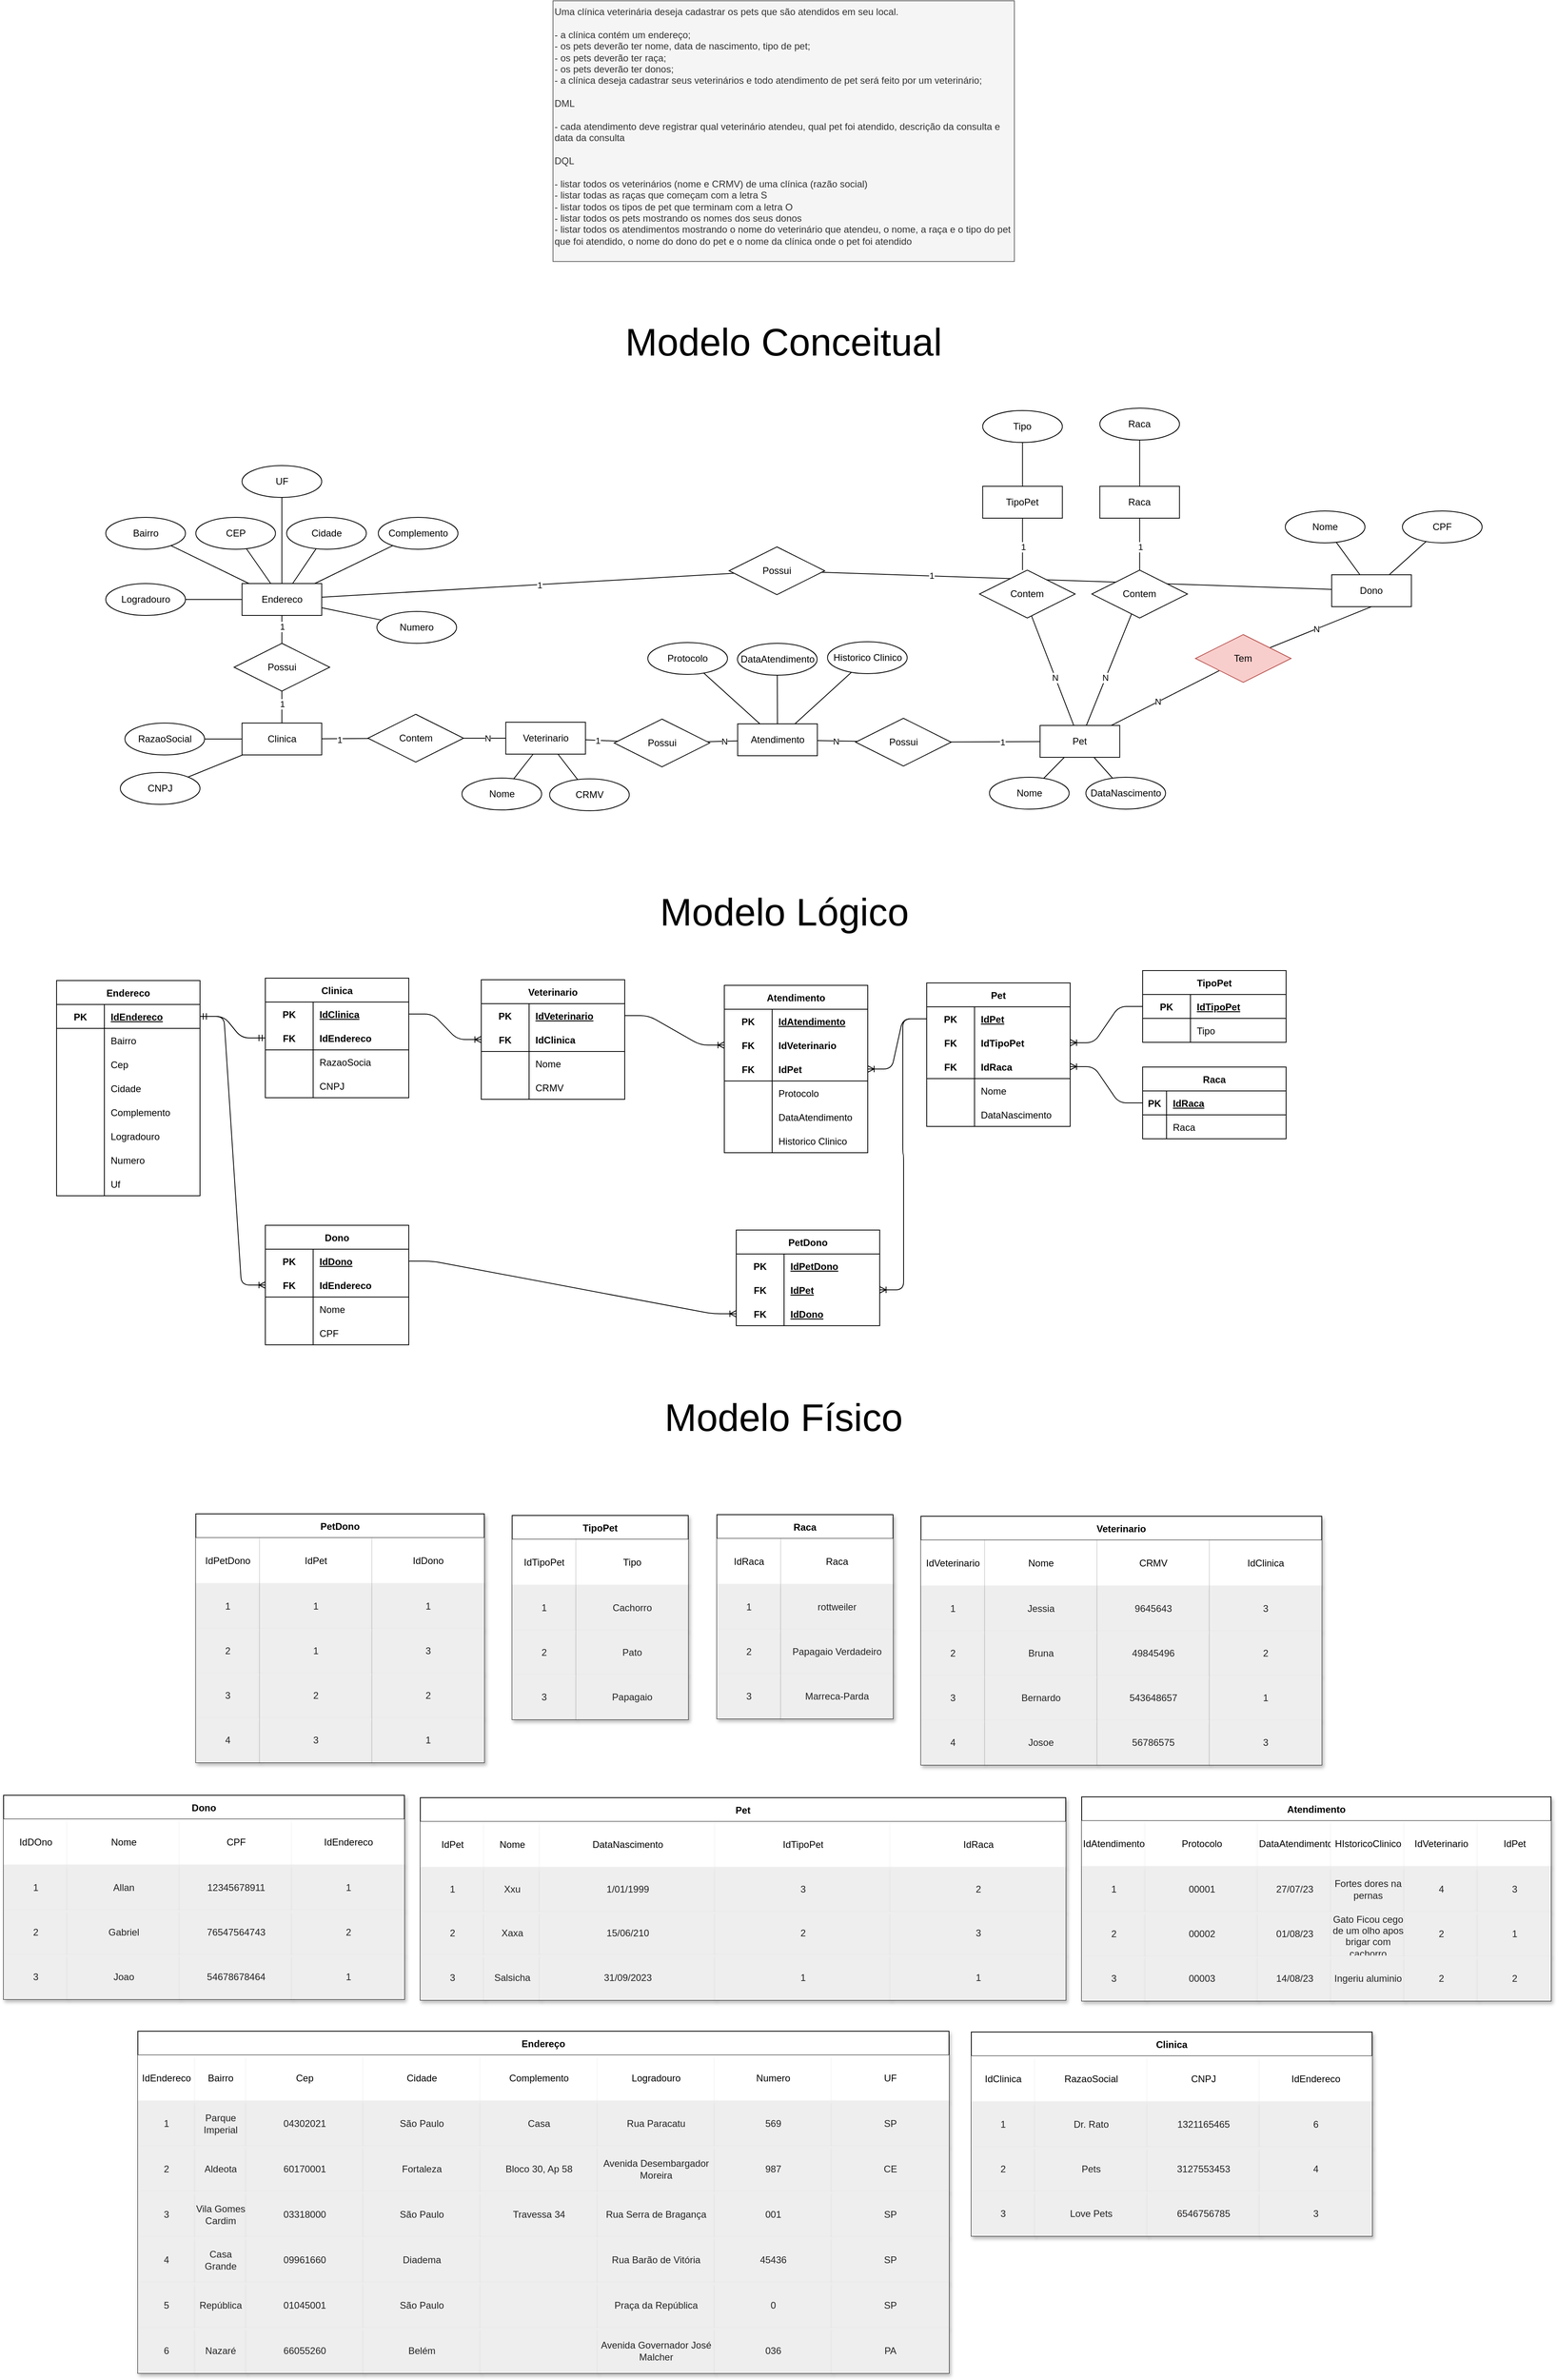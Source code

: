 <mxfile>
    <diagram name="Página-1" id="3oRAbKmRTNMW5dDMv224">
        <mxGraphModel dx="5298" dy="2971" grid="1" gridSize="1" guides="1" tooltips="1" connect="1" arrows="1" fold="1" page="1" pageScale="1" pageWidth="827" pageHeight="1169" math="0" shadow="0">
            <root>
                <mxCell id="0"/>
                <mxCell id="1" parent="0"/>
                <mxCell id="897" style="edgeStyle=none;html=1;endArrow=none;endFill=0;" parent="1" source="894" target="678" edge="1">
                    <mxGeometry relative="1" as="geometry"/>
                </mxCell>
                <mxCell id="898" value="1" style="edgeLabel;html=1;align=center;verticalAlign=middle;resizable=0;points=[];" parent="897" vertex="1" connectable="0">
                    <mxGeometry x="-0.57" relative="1" as="geometry">
                        <mxPoint y="-1" as="offset"/>
                    </mxGeometry>
                </mxCell>
                <mxCell id="46" value="Modelo Conceitual" style="text;html=1;align=center;verticalAlign=middle;resizable=0;points=[];autosize=1;strokeColor=none;fillColor=none;fontSize=48;" parent="1" vertex="1">
                    <mxGeometry x="203" y="125" width="420" height="70" as="geometry"/>
                </mxCell>
                <mxCell id="47" value="Modelo Lógico" style="text;html=1;align=center;verticalAlign=middle;resizable=0;points=[];autosize=1;strokeColor=none;fillColor=none;fontSize=48;" parent="1" vertex="1">
                    <mxGeometry x="243.5" y="840" width="340" height="70" as="geometry"/>
                </mxCell>
                <mxCell id="48" value="Modelo Físico" style="text;html=1;align=center;verticalAlign=middle;resizable=0;points=[];autosize=1;strokeColor=none;fillColor=none;fontSize=48;" parent="1" vertex="1">
                    <mxGeometry x="253" y="1474" width="320" height="70" as="geometry"/>
                </mxCell>
                <mxCell id="202" value="Endereço" style="shape=table;startSize=30;container=1;collapsible=0;childLayout=tableLayout;fontStyle=1;align=center;shadow=1;labelBackgroundColor=none;" parent="1" vertex="1">
                    <mxGeometry x="-397" y="2279" width="1018" height="429" as="geometry"/>
                </mxCell>
                <mxCell id="203" value="" style="shape=tableRow;horizontal=0;startSize=0;swimlaneHead=0;swimlaneBody=0;top=0;left=0;bottom=0;right=0;collapsible=0;dropTarget=0;fillColor=none;points=[[0,0.5],[1,0.5]];portConstraint=eastwest;shadow=1;labelBackgroundColor=none;strokeColor=#050505;fontColor=#000000;" parent="202" vertex="1">
                    <mxGeometry y="30" width="1018" height="57" as="geometry"/>
                </mxCell>
                <mxCell id="204" value="IdEndereco" style="shape=partialRectangle;html=1;whiteSpace=wrap;connectable=0;top=0;left=0;bottom=0;right=0;overflow=hidden;shadow=1;labelBackgroundColor=none;" parent="203" vertex="1">
                    <mxGeometry width="72" height="57" as="geometry">
                        <mxRectangle width="72" height="57" as="alternateBounds"/>
                    </mxGeometry>
                </mxCell>
                <mxCell id="205" value="Bairro" style="shape=partialRectangle;html=1;whiteSpace=wrap;connectable=0;top=0;left=0;bottom=0;right=0;overflow=hidden;shadow=1;labelBackgroundColor=none;" parent="203" vertex="1">
                    <mxGeometry x="72" width="64" height="57" as="geometry">
                        <mxRectangle width="64" height="57" as="alternateBounds"/>
                    </mxGeometry>
                </mxCell>
                <mxCell id="215" value="Cep" style="shape=partialRectangle;html=1;whiteSpace=wrap;connectable=0;top=0;left=0;bottom=0;right=0;overflow=hidden;shadow=1;labelBackgroundColor=none;" parent="203" vertex="1">
                    <mxGeometry x="136" width="147" height="57" as="geometry">
                        <mxRectangle width="147" height="57" as="alternateBounds"/>
                    </mxGeometry>
                </mxCell>
                <mxCell id="903" value="Cidade" style="shape=partialRectangle;html=1;whiteSpace=wrap;connectable=0;top=0;left=0;bottom=0;right=0;overflow=hidden;shadow=1;labelBackgroundColor=none;" parent="203" vertex="1">
                    <mxGeometry x="283" width="147" height="57" as="geometry">
                        <mxRectangle width="147" height="57" as="alternateBounds"/>
                    </mxGeometry>
                </mxCell>
                <mxCell id="907" value="Complemento" style="shape=partialRectangle;html=1;whiteSpace=wrap;connectable=0;top=0;left=0;bottom=0;right=0;overflow=hidden;shadow=1;labelBackgroundColor=none;" parent="203" vertex="1">
                    <mxGeometry x="430" width="147" height="57" as="geometry">
                        <mxRectangle width="147" height="57" as="alternateBounds"/>
                    </mxGeometry>
                </mxCell>
                <mxCell id="911" value="Logradouro" style="shape=partialRectangle;html=1;whiteSpace=wrap;connectable=0;top=0;left=0;bottom=0;right=0;overflow=hidden;shadow=1;labelBackgroundColor=none;" parent="203" vertex="1">
                    <mxGeometry x="577" width="147" height="57" as="geometry">
                        <mxRectangle width="147" height="57" as="alternateBounds"/>
                    </mxGeometry>
                </mxCell>
                <mxCell id="915" value="Numero" style="shape=partialRectangle;html=1;whiteSpace=wrap;connectable=0;top=0;left=0;bottom=0;right=0;overflow=hidden;shadow=1;labelBackgroundColor=none;" parent="203" vertex="1">
                    <mxGeometry x="724" width="147" height="57" as="geometry">
                        <mxRectangle width="147" height="57" as="alternateBounds"/>
                    </mxGeometry>
                </mxCell>
                <mxCell id="919" value="UF" style="shape=partialRectangle;html=1;whiteSpace=wrap;connectable=0;top=0;left=0;bottom=0;right=0;overflow=hidden;shadow=1;labelBackgroundColor=none;" parent="203" vertex="1">
                    <mxGeometry x="871" width="147" height="57" as="geometry">
                        <mxRectangle width="147" height="57" as="alternateBounds"/>
                    </mxGeometry>
                </mxCell>
                <mxCell id="207" value="" style="shape=tableRow;horizontal=0;startSize=0;swimlaneHead=0;swimlaneBody=0;top=0;left=0;bottom=0;right=0;collapsible=0;dropTarget=0;fillColor=none;points=[[0,0.5],[1,0.5]];portConstraint=eastwest;shadow=1;labelBackgroundColor=none;strokeColor=#050505;fontColor=#000000;" parent="202" vertex="1">
                    <mxGeometry y="87" width="1018" height="57" as="geometry"/>
                </mxCell>
                <mxCell id="208" value="1" style="shape=partialRectangle;html=1;whiteSpace=wrap;connectable=0;top=0;left=0;bottom=0;right=0;overflow=hidden;shadow=1;labelBackgroundColor=none;fillColor=#eeeeee;strokeColor=#36393d;fontColor=#252323;" parent="207" vertex="1">
                    <mxGeometry width="72" height="57" as="geometry">
                        <mxRectangle width="72" height="57" as="alternateBounds"/>
                    </mxGeometry>
                </mxCell>
                <mxCell id="209" value="Parque Imperial" style="shape=partialRectangle;html=1;whiteSpace=wrap;connectable=0;top=0;left=0;bottom=0;right=0;overflow=hidden;shadow=1;labelBackgroundColor=none;fillColor=#eeeeee;strokeColor=#36393d;fontColor=#252323;" parent="207" vertex="1">
                    <mxGeometry x="72" width="64" height="57" as="geometry">
                        <mxRectangle width="64" height="57" as="alternateBounds"/>
                    </mxGeometry>
                </mxCell>
                <mxCell id="216" value="04302021" style="shape=partialRectangle;html=1;whiteSpace=wrap;connectable=0;top=0;left=0;bottom=0;right=0;overflow=hidden;shadow=1;labelBackgroundColor=none;fillColor=#eeeeee;strokeColor=#36393d;fontColor=#252323;" parent="207" vertex="1">
                    <mxGeometry x="136" width="147" height="57" as="geometry">
                        <mxRectangle width="147" height="57" as="alternateBounds"/>
                    </mxGeometry>
                </mxCell>
                <mxCell id="904" value="São Paulo" style="shape=partialRectangle;html=1;whiteSpace=wrap;connectable=0;top=0;left=0;bottom=0;right=0;overflow=hidden;shadow=1;labelBackgroundColor=none;fillColor=#eeeeee;strokeColor=#36393d;fontColor=#252323;" parent="207" vertex="1">
                    <mxGeometry x="283" width="147" height="57" as="geometry">
                        <mxRectangle width="147" height="57" as="alternateBounds"/>
                    </mxGeometry>
                </mxCell>
                <mxCell id="908" value="Casa" style="shape=partialRectangle;html=1;whiteSpace=wrap;connectable=0;top=0;left=0;bottom=0;right=0;overflow=hidden;shadow=1;labelBackgroundColor=none;fillColor=#eeeeee;strokeColor=#36393d;fontColor=#252323;" parent="207" vertex="1">
                    <mxGeometry x="430" width="147" height="57" as="geometry">
                        <mxRectangle width="147" height="57" as="alternateBounds"/>
                    </mxGeometry>
                </mxCell>
                <mxCell id="912" value="Rua Paracatu" style="shape=partialRectangle;html=1;whiteSpace=wrap;connectable=0;top=0;left=0;bottom=0;right=0;overflow=hidden;shadow=1;labelBackgroundColor=none;fillColor=#eeeeee;strokeColor=#36393d;fontColor=#252323;" parent="207" vertex="1">
                    <mxGeometry x="577" width="147" height="57" as="geometry">
                        <mxRectangle width="147" height="57" as="alternateBounds"/>
                    </mxGeometry>
                </mxCell>
                <mxCell id="916" value="569" style="shape=partialRectangle;html=1;whiteSpace=wrap;connectable=0;top=0;left=0;bottom=0;right=0;overflow=hidden;shadow=1;labelBackgroundColor=none;fillColor=#eeeeee;strokeColor=#36393d;fontColor=#252323;" parent="207" vertex="1">
                    <mxGeometry x="724" width="147" height="57" as="geometry">
                        <mxRectangle width="147" height="57" as="alternateBounds"/>
                    </mxGeometry>
                </mxCell>
                <mxCell id="920" value="SP" style="shape=partialRectangle;html=1;whiteSpace=wrap;connectable=0;top=0;left=0;bottom=0;right=0;overflow=hidden;shadow=1;labelBackgroundColor=none;fillColor=#eeeeee;strokeColor=#36393d;fontColor=#252323;" parent="207" vertex="1">
                    <mxGeometry x="871" width="147" height="57" as="geometry">
                        <mxRectangle width="147" height="57" as="alternateBounds"/>
                    </mxGeometry>
                </mxCell>
                <mxCell id="211" value="" style="shape=tableRow;horizontal=0;startSize=0;swimlaneHead=0;swimlaneBody=0;top=0;left=0;bottom=0;right=0;collapsible=0;dropTarget=0;fillColor=none;points=[[0,0.5],[1,0.5]];portConstraint=eastwest;shadow=1;labelBackgroundColor=none;strokeColor=#050505;fontColor=#000000;" parent="202" vertex="1">
                    <mxGeometry y="144" width="1018" height="57" as="geometry"/>
                </mxCell>
                <mxCell id="212" value="2" style="shape=partialRectangle;html=1;whiteSpace=wrap;connectable=0;top=0;left=0;bottom=0;right=0;overflow=hidden;shadow=1;labelBackgroundColor=none;fillColor=#eeeeee;strokeColor=#36393d;fontColor=#252323;" parent="211" vertex="1">
                    <mxGeometry width="72" height="57" as="geometry">
                        <mxRectangle width="72" height="57" as="alternateBounds"/>
                    </mxGeometry>
                </mxCell>
                <mxCell id="213" value="Aldeota" style="shape=partialRectangle;html=1;whiteSpace=wrap;connectable=0;top=0;left=0;bottom=0;right=0;overflow=hidden;shadow=1;labelBackgroundColor=none;fillColor=#eeeeee;strokeColor=#36393d;fontColor=#252323;" parent="211" vertex="1">
                    <mxGeometry x="72" width="64" height="57" as="geometry">
                        <mxRectangle width="64" height="57" as="alternateBounds"/>
                    </mxGeometry>
                </mxCell>
                <mxCell id="217" value="60170001" style="shape=partialRectangle;html=1;whiteSpace=wrap;connectable=0;top=0;left=0;bottom=0;right=0;overflow=hidden;shadow=1;labelBackgroundColor=none;fillColor=#eeeeee;strokeColor=#36393d;fontColor=#252323;" parent="211" vertex="1">
                    <mxGeometry x="136" width="147" height="57" as="geometry">
                        <mxRectangle width="147" height="57" as="alternateBounds"/>
                    </mxGeometry>
                </mxCell>
                <mxCell id="905" value="Fortaleza" style="shape=partialRectangle;html=1;whiteSpace=wrap;connectable=0;top=0;left=0;bottom=0;right=0;overflow=hidden;shadow=1;labelBackgroundColor=none;fillColor=#eeeeee;strokeColor=#36393d;fontColor=#252323;" parent="211" vertex="1">
                    <mxGeometry x="283" width="147" height="57" as="geometry">
                        <mxRectangle width="147" height="57" as="alternateBounds"/>
                    </mxGeometry>
                </mxCell>
                <mxCell id="909" value="Bloco 30, Ap 58" style="shape=partialRectangle;html=1;whiteSpace=wrap;connectable=0;top=0;left=0;bottom=0;right=0;overflow=hidden;shadow=1;labelBackgroundColor=none;fillColor=#eeeeee;strokeColor=#36393d;fontColor=#252323;" parent="211" vertex="1">
                    <mxGeometry x="430" width="147" height="57" as="geometry">
                        <mxRectangle width="147" height="57" as="alternateBounds"/>
                    </mxGeometry>
                </mxCell>
                <mxCell id="913" value="Avenida Desembargador Moreira" style="shape=partialRectangle;html=1;whiteSpace=wrap;connectable=0;top=0;left=0;bottom=0;right=0;overflow=hidden;shadow=1;labelBackgroundColor=none;fillColor=#eeeeee;strokeColor=#36393d;fontColor=#252323;" parent="211" vertex="1">
                    <mxGeometry x="577" width="147" height="57" as="geometry">
                        <mxRectangle width="147" height="57" as="alternateBounds"/>
                    </mxGeometry>
                </mxCell>
                <mxCell id="917" value="987" style="shape=partialRectangle;html=1;whiteSpace=wrap;connectable=0;top=0;left=0;bottom=0;right=0;overflow=hidden;shadow=1;labelBackgroundColor=none;fillColor=#eeeeee;strokeColor=#36393d;fontColor=#252323;" parent="211" vertex="1">
                    <mxGeometry x="724" width="147" height="57" as="geometry">
                        <mxRectangle width="147" height="57" as="alternateBounds"/>
                    </mxGeometry>
                </mxCell>
                <mxCell id="921" value="CE" style="shape=partialRectangle;html=1;whiteSpace=wrap;connectable=0;top=0;left=0;bottom=0;right=0;overflow=hidden;shadow=1;labelBackgroundColor=none;fillColor=#eeeeee;strokeColor=#36393d;fontColor=#252323;" parent="211" vertex="1">
                    <mxGeometry x="871" width="147" height="57" as="geometry">
                        <mxRectangle width="147" height="57" as="alternateBounds"/>
                    </mxGeometry>
                </mxCell>
                <mxCell id="436" style="shape=tableRow;horizontal=0;startSize=0;swimlaneHead=0;swimlaneBody=0;top=0;left=0;bottom=0;right=0;collapsible=0;dropTarget=0;fillColor=none;points=[[0,0.5],[1,0.5]];portConstraint=eastwest;shadow=1;labelBackgroundColor=none;strokeColor=#050505;fontColor=#000000;" parent="202" vertex="1">
                    <mxGeometry y="201" width="1018" height="57" as="geometry"/>
                </mxCell>
                <mxCell id="437" value="3" style="shape=partialRectangle;html=1;whiteSpace=wrap;connectable=0;top=0;left=0;bottom=0;right=0;overflow=hidden;shadow=1;labelBackgroundColor=none;fillColor=#eeeeee;strokeColor=#36393d;fontColor=#252323;" parent="436" vertex="1">
                    <mxGeometry width="72" height="57" as="geometry">
                        <mxRectangle width="72" height="57" as="alternateBounds"/>
                    </mxGeometry>
                </mxCell>
                <mxCell id="438" value="Vila Gomes Cardim" style="shape=partialRectangle;html=1;whiteSpace=wrap;connectable=0;top=0;left=0;bottom=0;right=0;overflow=hidden;shadow=1;labelBackgroundColor=none;fillColor=#eeeeee;strokeColor=#36393d;fontColor=#252323;" parent="436" vertex="1">
                    <mxGeometry x="72" width="64" height="57" as="geometry">
                        <mxRectangle width="64" height="57" as="alternateBounds"/>
                    </mxGeometry>
                </mxCell>
                <mxCell id="439" value="03318000" style="shape=partialRectangle;html=1;whiteSpace=wrap;connectable=0;top=0;left=0;bottom=0;right=0;overflow=hidden;shadow=1;labelBackgroundColor=none;fillColor=#eeeeee;strokeColor=#36393d;fontColor=#252323;" parent="436" vertex="1">
                    <mxGeometry x="136" width="147" height="57" as="geometry">
                        <mxRectangle width="147" height="57" as="alternateBounds"/>
                    </mxGeometry>
                </mxCell>
                <mxCell id="906" value="São Paulo" style="shape=partialRectangle;html=1;whiteSpace=wrap;connectable=0;top=0;left=0;bottom=0;right=0;overflow=hidden;shadow=1;labelBackgroundColor=none;fillColor=#eeeeee;strokeColor=#36393d;fontColor=#252323;" parent="436" vertex="1">
                    <mxGeometry x="283" width="147" height="57" as="geometry">
                        <mxRectangle width="147" height="57" as="alternateBounds"/>
                    </mxGeometry>
                </mxCell>
                <mxCell id="910" value="Travessa 34" style="shape=partialRectangle;html=1;whiteSpace=wrap;connectable=0;top=0;left=0;bottom=0;right=0;overflow=hidden;shadow=1;labelBackgroundColor=none;fillColor=#eeeeee;strokeColor=#36393d;fontColor=#252323;" parent="436" vertex="1">
                    <mxGeometry x="430" width="147" height="57" as="geometry">
                        <mxRectangle width="147" height="57" as="alternateBounds"/>
                    </mxGeometry>
                </mxCell>
                <mxCell id="914" value="Rua Serra de Bragança" style="shape=partialRectangle;html=1;whiteSpace=wrap;connectable=0;top=0;left=0;bottom=0;right=0;overflow=hidden;shadow=1;labelBackgroundColor=none;fillColor=#eeeeee;strokeColor=#36393d;fontColor=#252323;" parent="436" vertex="1">
                    <mxGeometry x="577" width="147" height="57" as="geometry">
                        <mxRectangle width="147" height="57" as="alternateBounds"/>
                    </mxGeometry>
                </mxCell>
                <mxCell id="918" value="001" style="shape=partialRectangle;html=1;whiteSpace=wrap;connectable=0;top=0;left=0;bottom=0;right=0;overflow=hidden;shadow=1;labelBackgroundColor=none;fillColor=#eeeeee;strokeColor=#36393d;fontColor=#252323;" parent="436" vertex="1">
                    <mxGeometry x="724" width="147" height="57" as="geometry">
                        <mxRectangle width="147" height="57" as="alternateBounds"/>
                    </mxGeometry>
                </mxCell>
                <mxCell id="922" value="SP" style="shape=partialRectangle;html=1;whiteSpace=wrap;connectable=0;top=0;left=0;bottom=0;right=0;overflow=hidden;shadow=1;labelBackgroundColor=none;fillColor=#eeeeee;strokeColor=#36393d;fontColor=#252323;" parent="436" vertex="1">
                    <mxGeometry x="871" width="147" height="57" as="geometry">
                        <mxRectangle width="147" height="57" as="alternateBounds"/>
                    </mxGeometry>
                </mxCell>
                <mxCell id="1026" style="shape=tableRow;horizontal=0;startSize=0;swimlaneHead=0;swimlaneBody=0;top=0;left=0;bottom=0;right=0;collapsible=0;dropTarget=0;fillColor=none;points=[[0,0.5],[1,0.5]];portConstraint=eastwest;shadow=1;labelBackgroundColor=none;strokeColor=#050505;fontColor=#000000;" vertex="1" parent="202">
                    <mxGeometry y="258" width="1018" height="57" as="geometry"/>
                </mxCell>
                <mxCell id="1027" value="4" style="shape=partialRectangle;html=1;whiteSpace=wrap;connectable=0;top=0;left=0;bottom=0;right=0;overflow=hidden;shadow=1;labelBackgroundColor=none;fillColor=#eeeeee;strokeColor=#36393d;fontColor=#252323;" vertex="1" parent="1026">
                    <mxGeometry width="72" height="57" as="geometry">
                        <mxRectangle width="72" height="57" as="alternateBounds"/>
                    </mxGeometry>
                </mxCell>
                <mxCell id="1028" value="Casa Grande" style="shape=partialRectangle;html=1;whiteSpace=wrap;connectable=0;top=0;left=0;bottom=0;right=0;overflow=hidden;shadow=1;labelBackgroundColor=none;fillColor=#eeeeee;strokeColor=#36393d;fontColor=#252323;" vertex="1" parent="1026">
                    <mxGeometry x="72" width="64" height="57" as="geometry">
                        <mxRectangle width="64" height="57" as="alternateBounds"/>
                    </mxGeometry>
                </mxCell>
                <mxCell id="1029" value="09961660" style="shape=partialRectangle;html=1;whiteSpace=wrap;connectable=0;top=0;left=0;bottom=0;right=0;overflow=hidden;shadow=1;labelBackgroundColor=none;fillColor=#eeeeee;strokeColor=#36393d;fontColor=#252323;" vertex="1" parent="1026">
                    <mxGeometry x="136" width="147" height="57" as="geometry">
                        <mxRectangle width="147" height="57" as="alternateBounds"/>
                    </mxGeometry>
                </mxCell>
                <mxCell id="1030" value="Diadema" style="shape=partialRectangle;html=1;whiteSpace=wrap;connectable=0;top=0;left=0;bottom=0;right=0;overflow=hidden;shadow=1;labelBackgroundColor=none;fillColor=#eeeeee;strokeColor=#36393d;fontColor=#252323;" vertex="1" parent="1026">
                    <mxGeometry x="283" width="147" height="57" as="geometry">
                        <mxRectangle width="147" height="57" as="alternateBounds"/>
                    </mxGeometry>
                </mxCell>
                <mxCell id="1031" style="shape=partialRectangle;html=1;whiteSpace=wrap;connectable=0;top=0;left=0;bottom=0;right=0;overflow=hidden;shadow=1;labelBackgroundColor=none;fillColor=#eeeeee;strokeColor=#36393d;fontColor=#252323;" vertex="1" parent="1026">
                    <mxGeometry x="430" width="147" height="57" as="geometry">
                        <mxRectangle width="147" height="57" as="alternateBounds"/>
                    </mxGeometry>
                </mxCell>
                <mxCell id="1032" value="Rua Barão de Vitória" style="shape=partialRectangle;html=1;whiteSpace=wrap;connectable=0;top=0;left=0;bottom=0;right=0;overflow=hidden;shadow=1;labelBackgroundColor=none;fillColor=#eeeeee;strokeColor=#36393d;fontColor=#252323;" vertex="1" parent="1026">
                    <mxGeometry x="577" width="147" height="57" as="geometry">
                        <mxRectangle width="147" height="57" as="alternateBounds"/>
                    </mxGeometry>
                </mxCell>
                <mxCell id="1033" value="45436" style="shape=partialRectangle;html=1;whiteSpace=wrap;connectable=0;top=0;left=0;bottom=0;right=0;overflow=hidden;shadow=1;labelBackgroundColor=none;fillColor=#eeeeee;strokeColor=#36393d;fontColor=#252323;" vertex="1" parent="1026">
                    <mxGeometry x="724" width="147" height="57" as="geometry">
                        <mxRectangle width="147" height="57" as="alternateBounds"/>
                    </mxGeometry>
                </mxCell>
                <mxCell id="1034" value="SP" style="shape=partialRectangle;html=1;whiteSpace=wrap;connectable=0;top=0;left=0;bottom=0;right=0;overflow=hidden;shadow=1;labelBackgroundColor=none;fillColor=#eeeeee;strokeColor=#36393d;fontColor=#252323;" vertex="1" parent="1026">
                    <mxGeometry x="871" width="147" height="57" as="geometry">
                        <mxRectangle width="147" height="57" as="alternateBounds"/>
                    </mxGeometry>
                </mxCell>
                <mxCell id="1035" style="shape=tableRow;horizontal=0;startSize=0;swimlaneHead=0;swimlaneBody=0;top=0;left=0;bottom=0;right=0;collapsible=0;dropTarget=0;fillColor=none;points=[[0,0.5],[1,0.5]];portConstraint=eastwest;shadow=1;labelBackgroundColor=none;strokeColor=#050505;fontColor=#000000;" vertex="1" parent="202">
                    <mxGeometry y="315" width="1018" height="57" as="geometry"/>
                </mxCell>
                <mxCell id="1036" value="5" style="shape=partialRectangle;html=1;whiteSpace=wrap;connectable=0;top=0;left=0;bottom=0;right=0;overflow=hidden;shadow=1;labelBackgroundColor=none;fillColor=#eeeeee;strokeColor=#36393d;fontColor=#252323;" vertex="1" parent="1035">
                    <mxGeometry width="72" height="57" as="geometry">
                        <mxRectangle width="72" height="57" as="alternateBounds"/>
                    </mxGeometry>
                </mxCell>
                <mxCell id="1037" value="República" style="shape=partialRectangle;html=1;whiteSpace=wrap;connectable=0;top=0;left=0;bottom=0;right=0;overflow=hidden;shadow=1;labelBackgroundColor=none;fillColor=#eeeeee;strokeColor=#36393d;fontColor=#252323;" vertex="1" parent="1035">
                    <mxGeometry x="72" width="64" height="57" as="geometry">
                        <mxRectangle width="64" height="57" as="alternateBounds"/>
                    </mxGeometry>
                </mxCell>
                <mxCell id="1038" value="01045001" style="shape=partialRectangle;html=1;whiteSpace=wrap;connectable=0;top=0;left=0;bottom=0;right=0;overflow=hidden;shadow=1;labelBackgroundColor=none;fillColor=#eeeeee;strokeColor=#36393d;fontColor=#252323;" vertex="1" parent="1035">
                    <mxGeometry x="136" width="147" height="57" as="geometry">
                        <mxRectangle width="147" height="57" as="alternateBounds"/>
                    </mxGeometry>
                </mxCell>
                <mxCell id="1039" value="São Paulo" style="shape=partialRectangle;html=1;whiteSpace=wrap;connectable=0;top=0;left=0;bottom=0;right=0;overflow=hidden;shadow=1;labelBackgroundColor=none;fillColor=#eeeeee;strokeColor=#36393d;fontColor=#252323;" vertex="1" parent="1035">
                    <mxGeometry x="283" width="147" height="57" as="geometry">
                        <mxRectangle width="147" height="57" as="alternateBounds"/>
                    </mxGeometry>
                </mxCell>
                <mxCell id="1040" style="shape=partialRectangle;html=1;whiteSpace=wrap;connectable=0;top=0;left=0;bottom=0;right=0;overflow=hidden;shadow=1;labelBackgroundColor=none;fillColor=#eeeeee;strokeColor=#36393d;fontColor=#252323;" vertex="1" parent="1035">
                    <mxGeometry x="430" width="147" height="57" as="geometry">
                        <mxRectangle width="147" height="57" as="alternateBounds"/>
                    </mxGeometry>
                </mxCell>
                <mxCell id="1041" value="Praça da República" style="shape=partialRectangle;html=1;whiteSpace=wrap;connectable=0;top=0;left=0;bottom=0;right=0;overflow=hidden;shadow=1;labelBackgroundColor=none;fillColor=#eeeeee;strokeColor=#36393d;fontColor=#252323;" vertex="1" parent="1035">
                    <mxGeometry x="577" width="147" height="57" as="geometry">
                        <mxRectangle width="147" height="57" as="alternateBounds"/>
                    </mxGeometry>
                </mxCell>
                <mxCell id="1042" value="0" style="shape=partialRectangle;html=1;whiteSpace=wrap;connectable=0;top=0;left=0;bottom=0;right=0;overflow=hidden;shadow=1;labelBackgroundColor=none;fillColor=#eeeeee;strokeColor=#36393d;fontColor=#252323;" vertex="1" parent="1035">
                    <mxGeometry x="724" width="147" height="57" as="geometry">
                        <mxRectangle width="147" height="57" as="alternateBounds"/>
                    </mxGeometry>
                </mxCell>
                <mxCell id="1043" value="SP" style="shape=partialRectangle;html=1;whiteSpace=wrap;connectable=0;top=0;left=0;bottom=0;right=0;overflow=hidden;shadow=1;labelBackgroundColor=none;fillColor=#eeeeee;strokeColor=#36393d;fontColor=#252323;" vertex="1" parent="1035">
                    <mxGeometry x="871" width="147" height="57" as="geometry">
                        <mxRectangle width="147" height="57" as="alternateBounds"/>
                    </mxGeometry>
                </mxCell>
                <mxCell id="1044" style="shape=tableRow;horizontal=0;startSize=0;swimlaneHead=0;swimlaneBody=0;top=0;left=0;bottom=0;right=0;collapsible=0;dropTarget=0;fillColor=none;points=[[0,0.5],[1,0.5]];portConstraint=eastwest;shadow=1;labelBackgroundColor=none;strokeColor=#050505;fontColor=#000000;" vertex="1" parent="202">
                    <mxGeometry y="372" width="1018" height="57" as="geometry"/>
                </mxCell>
                <mxCell id="1045" value="6" style="shape=partialRectangle;html=1;whiteSpace=wrap;connectable=0;top=0;left=0;bottom=0;right=0;overflow=hidden;shadow=1;labelBackgroundColor=none;fillColor=#eeeeee;strokeColor=#36393d;fontColor=#252323;" vertex="1" parent="1044">
                    <mxGeometry width="72" height="57" as="geometry">
                        <mxRectangle width="72" height="57" as="alternateBounds"/>
                    </mxGeometry>
                </mxCell>
                <mxCell id="1046" value="Nazaré" style="shape=partialRectangle;html=1;whiteSpace=wrap;connectable=0;top=0;left=0;bottom=0;right=0;overflow=hidden;shadow=1;labelBackgroundColor=none;fillColor=#eeeeee;strokeColor=#36393d;fontColor=#252323;" vertex="1" parent="1044">
                    <mxGeometry x="72" width="64" height="57" as="geometry">
                        <mxRectangle width="64" height="57" as="alternateBounds"/>
                    </mxGeometry>
                </mxCell>
                <mxCell id="1047" value="66055260" style="shape=partialRectangle;html=1;whiteSpace=wrap;connectable=0;top=0;left=0;bottom=0;right=0;overflow=hidden;shadow=1;labelBackgroundColor=none;fillColor=#eeeeee;strokeColor=#36393d;fontColor=#252323;" vertex="1" parent="1044">
                    <mxGeometry x="136" width="147" height="57" as="geometry">
                        <mxRectangle width="147" height="57" as="alternateBounds"/>
                    </mxGeometry>
                </mxCell>
                <mxCell id="1048" value="Belém" style="shape=partialRectangle;html=1;whiteSpace=wrap;connectable=0;top=0;left=0;bottom=0;right=0;overflow=hidden;shadow=1;labelBackgroundColor=none;fillColor=#eeeeee;strokeColor=#36393d;fontColor=#252323;" vertex="1" parent="1044">
                    <mxGeometry x="283" width="147" height="57" as="geometry">
                        <mxRectangle width="147" height="57" as="alternateBounds"/>
                    </mxGeometry>
                </mxCell>
                <mxCell id="1049" style="shape=partialRectangle;html=1;whiteSpace=wrap;connectable=0;top=0;left=0;bottom=0;right=0;overflow=hidden;shadow=1;labelBackgroundColor=none;fillColor=#eeeeee;strokeColor=#36393d;fontColor=#252323;" vertex="1" parent="1044">
                    <mxGeometry x="430" width="147" height="57" as="geometry">
                        <mxRectangle width="147" height="57" as="alternateBounds"/>
                    </mxGeometry>
                </mxCell>
                <mxCell id="1050" value="Avenida Governador José Malcher" style="shape=partialRectangle;html=1;whiteSpace=wrap;connectable=0;top=0;left=0;bottom=0;right=0;overflow=hidden;shadow=1;labelBackgroundColor=none;fillColor=#eeeeee;strokeColor=#36393d;fontColor=#252323;" vertex="1" parent="1044">
                    <mxGeometry x="577" width="147" height="57" as="geometry">
                        <mxRectangle width="147" height="57" as="alternateBounds"/>
                    </mxGeometry>
                </mxCell>
                <mxCell id="1051" value="036" style="shape=partialRectangle;html=1;whiteSpace=wrap;connectable=0;top=0;left=0;bottom=0;right=0;overflow=hidden;shadow=1;labelBackgroundColor=none;fillColor=#eeeeee;strokeColor=#36393d;fontColor=#252323;" vertex="1" parent="1044">
                    <mxGeometry x="724" width="147" height="57" as="geometry">
                        <mxRectangle width="147" height="57" as="alternateBounds"/>
                    </mxGeometry>
                </mxCell>
                <mxCell id="1052" value="PA" style="shape=partialRectangle;html=1;whiteSpace=wrap;connectable=0;top=0;left=0;bottom=0;right=0;overflow=hidden;shadow=1;labelBackgroundColor=none;fillColor=#eeeeee;strokeColor=#36393d;fontColor=#252323;" vertex="1" parent="1044">
                    <mxGeometry x="871" width="147" height="57" as="geometry">
                        <mxRectangle width="147" height="57" as="alternateBounds"/>
                    </mxGeometry>
                </mxCell>
                <mxCell id="218" value="Atendimento" style="shape=table;startSize=30;container=1;collapsible=0;childLayout=tableLayout;fontStyle=1;align=center;shadow=1;labelBackgroundColor=none;" parent="1" vertex="1">
                    <mxGeometry x="787.5" y="1985" width="589" height="256" as="geometry"/>
                </mxCell>
                <mxCell id="219" value="" style="shape=tableRow;horizontal=0;startSize=0;swimlaneHead=0;swimlaneBody=0;top=0;left=0;bottom=0;right=0;collapsible=0;dropTarget=0;fillColor=none;points=[[0,0.5],[1,0.5]];portConstraint=eastwest;shadow=1;labelBackgroundColor=none;strokeColor=#050505;fontColor=#000000;" parent="218" vertex="1">
                    <mxGeometry y="30" width="589" height="57" as="geometry"/>
                </mxCell>
                <mxCell id="220" value="IdAtendimento" style="shape=partialRectangle;html=1;whiteSpace=wrap;connectable=0;top=0;left=0;bottom=0;right=0;overflow=hidden;shadow=1;labelBackgroundColor=none;" parent="219" vertex="1">
                    <mxGeometry width="80" height="57" as="geometry">
                        <mxRectangle width="80" height="57" as="alternateBounds"/>
                    </mxGeometry>
                </mxCell>
                <mxCell id="222" value="Protocolo" style="shape=partialRectangle;html=1;whiteSpace=wrap;connectable=0;top=0;left=0;bottom=0;right=0;overflow=hidden;shadow=1;labelBackgroundColor=none;" parent="219" vertex="1">
                    <mxGeometry x="80" width="141" height="57" as="geometry">
                        <mxRectangle width="141" height="57" as="alternateBounds"/>
                    </mxGeometry>
                </mxCell>
                <mxCell id="433" value="DataAtendimento" style="shape=partialRectangle;html=1;whiteSpace=wrap;connectable=0;top=0;left=0;bottom=0;right=0;overflow=hidden;shadow=1;labelBackgroundColor=none;" parent="219" vertex="1">
                    <mxGeometry x="221" width="92" height="57" as="geometry">
                        <mxRectangle width="92" height="57" as="alternateBounds"/>
                    </mxGeometry>
                </mxCell>
                <mxCell id="609" value="HIstoricoClinico" style="shape=partialRectangle;html=1;whiteSpace=wrap;connectable=0;top=0;left=0;bottom=0;right=0;overflow=hidden;shadow=1;labelBackgroundColor=none;" parent="219" vertex="1">
                    <mxGeometry x="313" width="92" height="57" as="geometry">
                        <mxRectangle width="92" height="57" as="alternateBounds"/>
                    </mxGeometry>
                </mxCell>
                <mxCell id="606" value="IdVeterinario" style="shape=partialRectangle;html=1;whiteSpace=wrap;connectable=0;top=0;left=0;bottom=0;right=0;overflow=hidden;shadow=1;labelBackgroundColor=none;" parent="219" vertex="1">
                    <mxGeometry x="405" width="92" height="57" as="geometry">
                        <mxRectangle width="92" height="57" as="alternateBounds"/>
                    </mxGeometry>
                </mxCell>
                <mxCell id="603" value="IdPet" style="shape=partialRectangle;html=1;whiteSpace=wrap;connectable=0;top=0;left=0;bottom=0;right=0;overflow=hidden;shadow=1;labelBackgroundColor=none;" parent="219" vertex="1">
                    <mxGeometry x="497" width="92" height="57" as="geometry">
                        <mxRectangle width="92" height="57" as="alternateBounds"/>
                    </mxGeometry>
                </mxCell>
                <mxCell id="227" value="" style="shape=tableRow;horizontal=0;startSize=0;swimlaneHead=0;swimlaneBody=0;top=0;left=0;bottom=0;right=0;collapsible=0;dropTarget=0;fillColor=none;points=[[0,0.5],[1,0.5]];portConstraint=eastwest;shadow=1;labelBackgroundColor=none;strokeColor=#050505;fontColor=#000000;" parent="218" vertex="1">
                    <mxGeometry y="87" width="589" height="57" as="geometry"/>
                </mxCell>
                <mxCell id="228" value="1" style="shape=partialRectangle;html=1;whiteSpace=wrap;connectable=0;top=0;left=0;bottom=0;right=0;overflow=hidden;shadow=1;labelBackgroundColor=none;fillColor=#eeeeee;strokeColor=#36393d;fontColor=#252323;" parent="227" vertex="1">
                    <mxGeometry width="80" height="57" as="geometry">
                        <mxRectangle width="80" height="57" as="alternateBounds"/>
                    </mxGeometry>
                </mxCell>
                <mxCell id="230" value="00001" style="shape=partialRectangle;html=1;whiteSpace=wrap;connectable=0;top=0;left=0;bottom=0;right=0;overflow=hidden;shadow=1;labelBackgroundColor=none;fillColor=#eeeeee;strokeColor=#36393d;fontColor=#252323;" parent="227" vertex="1">
                    <mxGeometry x="80" width="141" height="57" as="geometry">
                        <mxRectangle width="141" height="57" as="alternateBounds"/>
                    </mxGeometry>
                </mxCell>
                <mxCell id="434" value="27/07/23" style="shape=partialRectangle;html=1;whiteSpace=wrap;connectable=0;top=0;left=0;bottom=0;right=0;overflow=hidden;shadow=1;labelBackgroundColor=none;fillColor=#eeeeee;strokeColor=#36393d;fontColor=#252323;" parent="227" vertex="1">
                    <mxGeometry x="221" width="92" height="57" as="geometry">
                        <mxRectangle width="92" height="57" as="alternateBounds"/>
                    </mxGeometry>
                </mxCell>
                <mxCell id="610" value="Fortes dores na pernas" style="shape=partialRectangle;html=1;whiteSpace=wrap;connectable=0;top=0;left=0;bottom=0;right=0;overflow=hidden;shadow=1;labelBackgroundColor=none;fillColor=#eeeeee;strokeColor=#36393d;fontColor=#252323;" parent="227" vertex="1">
                    <mxGeometry x="313" width="92" height="57" as="geometry">
                        <mxRectangle width="92" height="57" as="alternateBounds"/>
                    </mxGeometry>
                </mxCell>
                <mxCell id="607" value="4" style="shape=partialRectangle;html=1;whiteSpace=wrap;connectable=0;top=0;left=0;bottom=0;right=0;overflow=hidden;shadow=1;labelBackgroundColor=none;fillColor=#eeeeee;strokeColor=#36393d;fontColor=#252323;" parent="227" vertex="1">
                    <mxGeometry x="405" width="92" height="57" as="geometry">
                        <mxRectangle width="92" height="57" as="alternateBounds"/>
                    </mxGeometry>
                </mxCell>
                <mxCell id="604" value="3" style="shape=partialRectangle;html=1;whiteSpace=wrap;connectable=0;top=0;left=0;bottom=0;right=0;overflow=hidden;shadow=1;labelBackgroundColor=none;fillColor=#eeeeee;strokeColor=#36393d;fontColor=#252323;" parent="227" vertex="1">
                    <mxGeometry x="497" width="92" height="57" as="geometry">
                        <mxRectangle width="92" height="57" as="alternateBounds"/>
                    </mxGeometry>
                </mxCell>
                <mxCell id="223" value="" style="shape=tableRow;horizontal=0;startSize=0;swimlaneHead=0;swimlaneBody=0;top=0;left=0;bottom=0;right=0;collapsible=0;dropTarget=0;fillColor=none;points=[[0,0.5],[1,0.5]];portConstraint=eastwest;shadow=1;labelBackgroundColor=none;strokeColor=#050505;fontColor=#000000;" parent="218" vertex="1">
                    <mxGeometry y="144" width="589" height="56" as="geometry"/>
                </mxCell>
                <mxCell id="224" value="2" style="shape=partialRectangle;html=1;whiteSpace=wrap;connectable=0;top=0;left=0;bottom=0;right=0;overflow=hidden;shadow=1;labelBackgroundColor=none;fillColor=#eeeeee;strokeColor=#36393d;fontColor=#252323;" parent="223" vertex="1">
                    <mxGeometry width="80" height="56" as="geometry">
                        <mxRectangle width="80" height="56" as="alternateBounds"/>
                    </mxGeometry>
                </mxCell>
                <mxCell id="226" value="00002" style="shape=partialRectangle;html=1;whiteSpace=wrap;connectable=0;top=0;left=0;bottom=0;right=0;overflow=hidden;shadow=1;labelBackgroundColor=none;fillColor=#eeeeee;strokeColor=#36393d;fontColor=#252323;" parent="223" vertex="1">
                    <mxGeometry x="80" width="141" height="56" as="geometry">
                        <mxRectangle width="141" height="56" as="alternateBounds"/>
                    </mxGeometry>
                </mxCell>
                <mxCell id="435" value="01/08/23" style="shape=partialRectangle;html=1;whiteSpace=wrap;connectable=0;top=0;left=0;bottom=0;right=0;overflow=hidden;shadow=1;labelBackgroundColor=none;fillColor=#eeeeee;strokeColor=#36393d;fontColor=#252323;" parent="223" vertex="1">
                    <mxGeometry x="221" width="92" height="56" as="geometry">
                        <mxRectangle width="92" height="56" as="alternateBounds"/>
                    </mxGeometry>
                </mxCell>
                <mxCell id="611" value="Gato Ficou cego de um olho apos brigar com cachorro" style="shape=partialRectangle;html=1;whiteSpace=wrap;connectable=0;top=0;left=0;bottom=0;right=0;overflow=hidden;shadow=1;labelBackgroundColor=none;fillColor=#eeeeee;strokeColor=#36393d;fontColor=#252323;" parent="223" vertex="1">
                    <mxGeometry x="313" width="92" height="56" as="geometry">
                        <mxRectangle width="92" height="56" as="alternateBounds"/>
                    </mxGeometry>
                </mxCell>
                <mxCell id="608" value="2" style="shape=partialRectangle;html=1;whiteSpace=wrap;connectable=0;top=0;left=0;bottom=0;right=0;overflow=hidden;shadow=1;labelBackgroundColor=none;fillColor=#eeeeee;strokeColor=#36393d;fontColor=#252323;" parent="223" vertex="1">
                    <mxGeometry x="405" width="92" height="56" as="geometry">
                        <mxRectangle width="92" height="56" as="alternateBounds"/>
                    </mxGeometry>
                </mxCell>
                <mxCell id="605" value="1" style="shape=partialRectangle;html=1;whiteSpace=wrap;connectable=0;top=0;left=0;bottom=0;right=0;overflow=hidden;shadow=1;labelBackgroundColor=none;fillColor=#eeeeee;strokeColor=#36393d;fontColor=#252323;" parent="223" vertex="1">
                    <mxGeometry x="497" width="92" height="56" as="geometry">
                        <mxRectangle width="92" height="56" as="alternateBounds"/>
                    </mxGeometry>
                </mxCell>
                <mxCell id="640" style="shape=tableRow;horizontal=0;startSize=0;swimlaneHead=0;swimlaneBody=0;top=0;left=0;bottom=0;right=0;collapsible=0;dropTarget=0;fillColor=none;points=[[0,0.5],[1,0.5]];portConstraint=eastwest;shadow=1;labelBackgroundColor=none;strokeColor=#050505;fontColor=#000000;" parent="218" vertex="1">
                    <mxGeometry y="200" width="589" height="56" as="geometry"/>
                </mxCell>
                <mxCell id="641" value="3" style="shape=partialRectangle;html=1;whiteSpace=wrap;connectable=0;top=0;left=0;bottom=0;right=0;overflow=hidden;shadow=1;labelBackgroundColor=none;fillColor=#eeeeee;strokeColor=#36393d;fontColor=#252323;" parent="640" vertex="1">
                    <mxGeometry width="80" height="56" as="geometry">
                        <mxRectangle width="80" height="56" as="alternateBounds"/>
                    </mxGeometry>
                </mxCell>
                <mxCell id="642" value="00003" style="shape=partialRectangle;html=1;whiteSpace=wrap;connectable=0;top=0;left=0;bottom=0;right=0;overflow=hidden;shadow=1;labelBackgroundColor=none;fillColor=#eeeeee;strokeColor=#36393d;fontColor=#252323;" parent="640" vertex="1">
                    <mxGeometry x="80" width="141" height="56" as="geometry">
                        <mxRectangle width="141" height="56" as="alternateBounds"/>
                    </mxGeometry>
                </mxCell>
                <mxCell id="643" value="14/08/23" style="shape=partialRectangle;html=1;whiteSpace=wrap;connectable=0;top=0;left=0;bottom=0;right=0;overflow=hidden;shadow=1;labelBackgroundColor=none;fillColor=#eeeeee;strokeColor=#36393d;fontColor=#252323;" parent="640" vertex="1">
                    <mxGeometry x="221" width="92" height="56" as="geometry">
                        <mxRectangle width="92" height="56" as="alternateBounds"/>
                    </mxGeometry>
                </mxCell>
                <mxCell id="644" value="Ingeriu aluminio" style="shape=partialRectangle;html=1;whiteSpace=wrap;connectable=0;top=0;left=0;bottom=0;right=0;overflow=hidden;shadow=1;labelBackgroundColor=none;fillColor=#eeeeee;strokeColor=#36393d;fontColor=#252323;" parent="640" vertex="1">
                    <mxGeometry x="313" width="92" height="56" as="geometry">
                        <mxRectangle width="92" height="56" as="alternateBounds"/>
                    </mxGeometry>
                </mxCell>
                <mxCell id="645" value="2" style="shape=partialRectangle;html=1;whiteSpace=wrap;connectable=0;top=0;left=0;bottom=0;right=0;overflow=hidden;shadow=1;labelBackgroundColor=none;fillColor=#eeeeee;strokeColor=#36393d;fontColor=#252323;" parent="640" vertex="1">
                    <mxGeometry x="405" width="92" height="56" as="geometry">
                        <mxRectangle width="92" height="56" as="alternateBounds"/>
                    </mxGeometry>
                </mxCell>
                <mxCell id="646" value="2" style="shape=partialRectangle;html=1;whiteSpace=wrap;connectable=0;top=0;left=0;bottom=0;right=0;overflow=hidden;shadow=1;labelBackgroundColor=none;fillColor=#eeeeee;strokeColor=#36393d;fontColor=#252323;" parent="640" vertex="1">
                    <mxGeometry x="497" width="92" height="56" as="geometry">
                        <mxRectangle width="92" height="56" as="alternateBounds"/>
                    </mxGeometry>
                </mxCell>
                <mxCell id="232" value="&lt;div&gt;Uma clínica veterinária deseja cadastrar os pets que são atendidos em seu local.&lt;/div&gt;&lt;div&gt;&lt;br&gt;&lt;/div&gt;&lt;div&gt;- a clínica contém um endereço;&lt;/div&gt;&lt;div&gt;- os pets deverão ter nome, data de nascimento, tipo de pet;&lt;/div&gt;&lt;div&gt;- os pets deverão ter raça;&lt;/div&gt;&lt;div&gt;- os pets deverão ter donos;&lt;/div&gt;&lt;div&gt;- a clínica deseja cadastrar seus veterinários e todo atendimento de pet será feito por um veterinário;&lt;/div&gt;&lt;div&gt;&lt;br&gt;&lt;/div&gt;&lt;div&gt;DML&lt;/div&gt;&lt;div&gt;&lt;br&gt;&lt;/div&gt;&lt;div&gt;- cada atendimento deve registrar qual veterinário atendeu, qual pet foi atendido, descrição da consulta e data da consulta&lt;/div&gt;&lt;div&gt;&lt;br&gt;&lt;/div&gt;&lt;div&gt;DQL&lt;/div&gt;&lt;div&gt;&lt;br&gt;&lt;/div&gt;&lt;div&gt;- listar todos os veterinários (nome e CRMV) de uma clínica (razão social)&lt;/div&gt;&lt;div&gt;- listar todas as raças que começam com a letra S&lt;/div&gt;&lt;div&gt;- listar todos os tipos de pet que terminam com a letra O&lt;/div&gt;&lt;div&gt;- listar todos os pets mostrando os nomes dos seus donos&lt;/div&gt;&lt;div&gt;- listar todos os atendimentos mostrando o nome do veterinário que atendeu, o nome, a raça e o tipo do pet que foi atendido, o nome do dono do pet e o nome da clínica onde o pet foi atendido&lt;/div&gt;&lt;div&gt;&lt;br&gt;&lt;/div&gt;" style="text;whiteSpace=wrap;html=1;fillColor=#f5f5f5;fontColor=#333333;strokeColor=#666666;" parent="1" vertex="1">
                    <mxGeometry x="124" y="-268" width="579" height="327" as="geometry"/>
                </mxCell>
                <mxCell id="252" value="Clinica" style="shape=table;startSize=30;container=1;collapsible=1;childLayout=tableLayout;fixedRows=1;rowLines=0;fontStyle=1;align=center;resizeLast=1;" parent="1" vertex="1">
                    <mxGeometry x="-237" y="958" width="180" height="150" as="geometry"/>
                </mxCell>
                <mxCell id="253" value="" style="shape=tableRow;horizontal=0;startSize=0;swimlaneHead=0;swimlaneBody=0;fillColor=none;collapsible=0;dropTarget=0;points=[[0,0.5],[1,0.5]];portConstraint=eastwest;top=0;left=0;right=0;bottom=0;" parent="252" vertex="1">
                    <mxGeometry y="30" width="180" height="30" as="geometry"/>
                </mxCell>
                <mxCell id="254" value="PK" style="shape=partialRectangle;connectable=0;fillColor=none;top=0;left=0;bottom=0;right=0;fontStyle=1;overflow=hidden;" parent="253" vertex="1">
                    <mxGeometry width="60" height="30" as="geometry">
                        <mxRectangle width="60" height="30" as="alternateBounds"/>
                    </mxGeometry>
                </mxCell>
                <mxCell id="255" value="IdClinica" style="shape=partialRectangle;connectable=0;fillColor=none;top=0;left=0;bottom=0;right=0;align=left;spacingLeft=6;fontStyle=5;overflow=hidden;" parent="253" vertex="1">
                    <mxGeometry x="60" width="120" height="30" as="geometry">
                        <mxRectangle width="120" height="30" as="alternateBounds"/>
                    </mxGeometry>
                </mxCell>
                <mxCell id="256" value="" style="shape=tableRow;horizontal=0;startSize=0;swimlaneHead=0;swimlaneBody=0;fillColor=none;collapsible=0;dropTarget=0;points=[[0,0.5],[1,0.5]];portConstraint=eastwest;top=0;left=0;right=0;bottom=1;" parent="252" vertex="1">
                    <mxGeometry y="60" width="180" height="30" as="geometry"/>
                </mxCell>
                <mxCell id="257" value="FK" style="shape=partialRectangle;connectable=0;fillColor=none;top=0;left=0;bottom=0;right=0;fontStyle=1;overflow=hidden;" parent="256" vertex="1">
                    <mxGeometry width="60" height="30" as="geometry">
                        <mxRectangle width="60" height="30" as="alternateBounds"/>
                    </mxGeometry>
                </mxCell>
                <mxCell id="258" value="IdEndereco" style="shape=partialRectangle;connectable=0;fillColor=none;top=0;left=0;bottom=0;right=0;align=left;spacingLeft=6;fontStyle=1;overflow=hidden;" parent="256" vertex="1">
                    <mxGeometry x="60" width="120" height="30" as="geometry">
                        <mxRectangle width="120" height="30" as="alternateBounds"/>
                    </mxGeometry>
                </mxCell>
                <mxCell id="935" value="" style="shape=tableRow;horizontal=0;startSize=0;swimlaneHead=0;swimlaneBody=0;fillColor=none;collapsible=0;dropTarget=0;points=[[0,0.5],[1,0.5]];portConstraint=eastwest;top=0;left=0;right=0;bottom=0;" vertex="1" parent="252">
                    <mxGeometry y="90" width="180" height="30" as="geometry"/>
                </mxCell>
                <mxCell id="936" value="" style="shape=partialRectangle;connectable=0;fillColor=none;top=0;left=0;bottom=0;right=0;editable=1;overflow=hidden;" vertex="1" parent="935">
                    <mxGeometry width="60" height="30" as="geometry">
                        <mxRectangle width="60" height="30" as="alternateBounds"/>
                    </mxGeometry>
                </mxCell>
                <mxCell id="937" value="RazaoSocia" style="shape=partialRectangle;connectable=0;fillColor=none;top=0;left=0;bottom=0;right=0;align=left;spacingLeft=6;overflow=hidden;" vertex="1" parent="935">
                    <mxGeometry x="60" width="120" height="30" as="geometry">
                        <mxRectangle width="120" height="30" as="alternateBounds"/>
                    </mxGeometry>
                </mxCell>
                <mxCell id="259" value="" style="shape=tableRow;horizontal=0;startSize=0;swimlaneHead=0;swimlaneBody=0;fillColor=none;collapsible=0;dropTarget=0;points=[[0,0.5],[1,0.5]];portConstraint=eastwest;top=0;left=0;right=0;bottom=0;" parent="252" vertex="1">
                    <mxGeometry y="120" width="180" height="30" as="geometry"/>
                </mxCell>
                <mxCell id="260" value="" style="shape=partialRectangle;connectable=0;fillColor=none;top=0;left=0;bottom=0;right=0;editable=1;overflow=hidden;" parent="259" vertex="1">
                    <mxGeometry width="60" height="30" as="geometry">
                        <mxRectangle width="60" height="30" as="alternateBounds"/>
                    </mxGeometry>
                </mxCell>
                <mxCell id="261" value="CNPJ" style="shape=partialRectangle;connectable=0;fillColor=none;top=0;left=0;bottom=0;right=0;align=left;spacingLeft=6;overflow=hidden;" parent="259" vertex="1">
                    <mxGeometry x="60" width="120" height="30" as="geometry">
                        <mxRectangle width="120" height="30" as="alternateBounds"/>
                    </mxGeometry>
                </mxCell>
                <mxCell id="287" value="TipoPet" style="shape=table;startSize=30;container=1;collapsible=1;childLayout=tableLayout;fixedRows=1;rowLines=0;fontStyle=1;align=center;resizeLast=1;" parent="1" vertex="1">
                    <mxGeometry x="864" y="948.5" width="180" height="90" as="geometry"/>
                </mxCell>
                <mxCell id="291" value="" style="shape=tableRow;horizontal=0;startSize=0;swimlaneHead=0;swimlaneBody=0;fillColor=none;collapsible=0;dropTarget=0;points=[[0,0.5],[1,0.5]];portConstraint=eastwest;top=0;left=0;right=0;bottom=1;" parent="287" vertex="1">
                    <mxGeometry y="30" width="180" height="30" as="geometry"/>
                </mxCell>
                <mxCell id="292" value="PK" style="shape=partialRectangle;connectable=0;fillColor=none;top=0;left=0;bottom=0;right=0;fontStyle=1;overflow=hidden;" parent="291" vertex="1">
                    <mxGeometry width="60" height="30" as="geometry">
                        <mxRectangle width="60" height="30" as="alternateBounds"/>
                    </mxGeometry>
                </mxCell>
                <mxCell id="293" value="IdTipoPet" style="shape=partialRectangle;connectable=0;fillColor=none;top=0;left=0;bottom=0;right=0;align=left;spacingLeft=6;fontStyle=5;overflow=hidden;" parent="291" vertex="1">
                    <mxGeometry x="60" width="120" height="30" as="geometry">
                        <mxRectangle width="120" height="30" as="alternateBounds"/>
                    </mxGeometry>
                </mxCell>
                <mxCell id="294" value="" style="shape=tableRow;horizontal=0;startSize=0;swimlaneHead=0;swimlaneBody=0;fillColor=none;collapsible=0;dropTarget=0;points=[[0,0.5],[1,0.5]];portConstraint=eastwest;top=0;left=0;right=0;bottom=0;" parent="287" vertex="1">
                    <mxGeometry y="60" width="180" height="30" as="geometry"/>
                </mxCell>
                <mxCell id="295" value="" style="shape=partialRectangle;connectable=0;fillColor=none;top=0;left=0;bottom=0;right=0;editable=1;overflow=hidden;" parent="294" vertex="1">
                    <mxGeometry width="60" height="30" as="geometry">
                        <mxRectangle width="60" height="30" as="alternateBounds"/>
                    </mxGeometry>
                </mxCell>
                <mxCell id="296" value="Tipo" style="shape=partialRectangle;connectable=0;fillColor=none;top=0;left=0;bottom=0;right=0;align=left;spacingLeft=6;overflow=hidden;" parent="294" vertex="1">
                    <mxGeometry x="60" width="120" height="30" as="geometry">
                        <mxRectangle width="120" height="30" as="alternateBounds"/>
                    </mxGeometry>
                </mxCell>
                <mxCell id="403" value="Raca" style="shape=table;startSize=30;container=1;collapsible=1;childLayout=tableLayout;fixedRows=1;rowLines=0;fontStyle=1;align=center;resizeLast=1;" parent="1" vertex="1">
                    <mxGeometry x="864" y="1069.5" width="180" height="90" as="geometry"/>
                </mxCell>
                <mxCell id="404" value="" style="shape=tableRow;horizontal=0;startSize=0;swimlaneHead=0;swimlaneBody=0;fillColor=none;collapsible=0;dropTarget=0;points=[[0,0.5],[1,0.5]];portConstraint=eastwest;top=0;left=0;right=0;bottom=1;" parent="403" vertex="1">
                    <mxGeometry y="30" width="180" height="30" as="geometry"/>
                </mxCell>
                <mxCell id="405" value="PK" style="shape=partialRectangle;connectable=0;fillColor=none;top=0;left=0;bottom=0;right=0;fontStyle=1;overflow=hidden;" parent="404" vertex="1">
                    <mxGeometry width="30" height="30" as="geometry">
                        <mxRectangle width="30" height="30" as="alternateBounds"/>
                    </mxGeometry>
                </mxCell>
                <mxCell id="406" value="IdRaca" style="shape=partialRectangle;connectable=0;fillColor=none;top=0;left=0;bottom=0;right=0;align=left;spacingLeft=6;fontStyle=5;overflow=hidden;" parent="404" vertex="1">
                    <mxGeometry x="30" width="150" height="30" as="geometry">
                        <mxRectangle width="150" height="30" as="alternateBounds"/>
                    </mxGeometry>
                </mxCell>
                <mxCell id="407" value="" style="shape=tableRow;horizontal=0;startSize=0;swimlaneHead=0;swimlaneBody=0;fillColor=none;collapsible=0;dropTarget=0;points=[[0,0.5],[1,0.5]];portConstraint=eastwest;top=0;left=0;right=0;bottom=0;" parent="403" vertex="1">
                    <mxGeometry y="60" width="180" height="30" as="geometry"/>
                </mxCell>
                <mxCell id="408" value="" style="shape=partialRectangle;connectable=0;fillColor=none;top=0;left=0;bottom=0;right=0;editable=1;overflow=hidden;" parent="407" vertex="1">
                    <mxGeometry width="30" height="30" as="geometry">
                        <mxRectangle width="30" height="30" as="alternateBounds"/>
                    </mxGeometry>
                </mxCell>
                <mxCell id="409" value="Raca" style="shape=partialRectangle;connectable=0;fillColor=none;top=0;left=0;bottom=0;right=0;align=left;spacingLeft=6;overflow=hidden;" parent="407" vertex="1">
                    <mxGeometry x="30" width="150" height="30" as="geometry">
                        <mxRectangle width="150" height="30" as="alternateBounds"/>
                    </mxGeometry>
                </mxCell>
                <mxCell id="444" value="Pet" style="shape=table;startSize=30;container=1;collapsible=0;childLayout=tableLayout;fontStyle=1;align=center;shadow=1;labelBackgroundColor=none;" parent="1" vertex="1">
                    <mxGeometry x="-42.5" y="1986" width="810" height="254" as="geometry"/>
                </mxCell>
                <mxCell id="445" value="" style="shape=tableRow;horizontal=0;startSize=0;swimlaneHead=0;swimlaneBody=0;top=0;left=0;bottom=0;right=0;collapsible=0;dropTarget=0;fillColor=none;points=[[0,0.5],[1,0.5]];portConstraint=eastwest;shadow=1;labelBackgroundColor=none;strokeColor=#050505;fontColor=#000000;" parent="444" vertex="1">
                    <mxGeometry y="30" width="810" height="57" as="geometry"/>
                </mxCell>
                <mxCell id="446" value="IdPet" style="shape=partialRectangle;html=1;whiteSpace=wrap;connectable=0;top=0;left=0;bottom=0;right=0;overflow=hidden;shadow=1;labelBackgroundColor=none;" parent="445" vertex="1">
                    <mxGeometry width="80" height="57" as="geometry">
                        <mxRectangle width="80" height="57" as="alternateBounds"/>
                    </mxGeometry>
                </mxCell>
                <mxCell id="447" value="Nome" style="shape=partialRectangle;html=1;whiteSpace=wrap;connectable=0;top=0;left=0;bottom=0;right=0;overflow=hidden;shadow=1;labelBackgroundColor=none;" parent="445" vertex="1">
                    <mxGeometry x="80" width="70" height="57" as="geometry">
                        <mxRectangle width="70" height="57" as="alternateBounds"/>
                    </mxGeometry>
                </mxCell>
                <mxCell id="448" value="DataNascimento" style="shape=partialRectangle;html=1;whiteSpace=wrap;connectable=0;top=0;left=0;bottom=0;right=0;overflow=hidden;shadow=1;labelBackgroundColor=none;" parent="445" vertex="1">
                    <mxGeometry x="150" width="220" height="57" as="geometry">
                        <mxRectangle width="220" height="57" as="alternateBounds"/>
                    </mxGeometry>
                </mxCell>
                <mxCell id="570" value="IdTipoPet" style="shape=partialRectangle;html=1;whiteSpace=wrap;connectable=0;top=0;left=0;bottom=0;right=0;overflow=hidden;shadow=1;labelBackgroundColor=none;" parent="445" vertex="1">
                    <mxGeometry x="370" width="220" height="57" as="geometry">
                        <mxRectangle width="220" height="57" as="alternateBounds"/>
                    </mxGeometry>
                </mxCell>
                <mxCell id="575" value="IdRaca" style="shape=partialRectangle;html=1;whiteSpace=wrap;connectable=0;top=0;left=0;bottom=0;right=0;overflow=hidden;shadow=1;labelBackgroundColor=none;" parent="445" vertex="1">
                    <mxGeometry x="590" width="220" height="57" as="geometry">
                        <mxRectangle width="220" height="57" as="alternateBounds"/>
                    </mxGeometry>
                </mxCell>
                <mxCell id="449" value="" style="shape=tableRow;horizontal=0;startSize=0;swimlaneHead=0;swimlaneBody=0;top=0;left=0;bottom=0;right=0;collapsible=0;dropTarget=0;fillColor=none;points=[[0,0.5],[1,0.5]];portConstraint=eastwest;shadow=1;labelBackgroundColor=none;strokeColor=#050505;fontColor=#000000;" parent="444" vertex="1">
                    <mxGeometry y="87" width="810" height="56" as="geometry"/>
                </mxCell>
                <mxCell id="450" value="1" style="shape=partialRectangle;html=1;whiteSpace=wrap;connectable=0;top=0;left=0;bottom=0;right=0;overflow=hidden;shadow=1;labelBackgroundColor=none;fillColor=#eeeeee;strokeColor=#36393d;fontColor=#252323;" parent="449" vertex="1">
                    <mxGeometry width="80" height="56" as="geometry">
                        <mxRectangle width="80" height="56" as="alternateBounds"/>
                    </mxGeometry>
                </mxCell>
                <mxCell id="451" value="Xxu" style="shape=partialRectangle;html=1;whiteSpace=wrap;connectable=0;top=0;left=0;bottom=0;right=0;overflow=hidden;shadow=1;labelBackgroundColor=none;fillColor=#eeeeee;strokeColor=#36393d;fontColor=#252323;" parent="449" vertex="1">
                    <mxGeometry x="80" width="70" height="56" as="geometry">
                        <mxRectangle width="70" height="56" as="alternateBounds"/>
                    </mxGeometry>
                </mxCell>
                <mxCell id="452" value="1/01/1999" style="shape=partialRectangle;html=1;whiteSpace=wrap;connectable=0;top=0;left=0;bottom=0;right=0;overflow=hidden;shadow=1;labelBackgroundColor=none;fillColor=#eeeeee;strokeColor=#36393d;fontColor=#252323;" parent="449" vertex="1">
                    <mxGeometry x="150" width="220" height="56" as="geometry">
                        <mxRectangle width="220" height="56" as="alternateBounds"/>
                    </mxGeometry>
                </mxCell>
                <mxCell id="571" value="3" style="shape=partialRectangle;html=1;whiteSpace=wrap;connectable=0;top=0;left=0;bottom=0;right=0;overflow=hidden;shadow=1;labelBackgroundColor=none;fillColor=#eeeeee;strokeColor=#36393d;fontColor=#252323;" parent="449" vertex="1">
                    <mxGeometry x="370" width="220" height="56" as="geometry">
                        <mxRectangle width="220" height="56" as="alternateBounds"/>
                    </mxGeometry>
                </mxCell>
                <mxCell id="576" value="2" style="shape=partialRectangle;html=1;whiteSpace=wrap;connectable=0;top=0;left=0;bottom=0;right=0;overflow=hidden;shadow=1;labelBackgroundColor=none;fillColor=#eeeeee;strokeColor=#36393d;fontColor=#252323;" parent="449" vertex="1">
                    <mxGeometry x="590" width="220" height="56" as="geometry">
                        <mxRectangle width="220" height="56" as="alternateBounds"/>
                    </mxGeometry>
                </mxCell>
                <mxCell id="453" value="" style="shape=tableRow;horizontal=0;startSize=0;swimlaneHead=0;swimlaneBody=0;top=0;left=0;bottom=0;right=0;collapsible=0;dropTarget=0;fillColor=none;points=[[0,0.5],[1,0.5]];portConstraint=eastwest;shadow=1;labelBackgroundColor=none;strokeColor=#050505;fontColor=#000000;" parent="444" vertex="1">
                    <mxGeometry y="143" width="810" height="54" as="geometry"/>
                </mxCell>
                <mxCell id="454" value="2" style="shape=partialRectangle;html=1;whiteSpace=wrap;connectable=0;top=0;left=0;bottom=0;right=0;overflow=hidden;shadow=1;labelBackgroundColor=none;fillColor=#eeeeee;strokeColor=#36393d;fontColor=#252323;" parent="453" vertex="1">
                    <mxGeometry width="80" height="54" as="geometry">
                        <mxRectangle width="80" height="54" as="alternateBounds"/>
                    </mxGeometry>
                </mxCell>
                <mxCell id="455" value="Xaxa" style="shape=partialRectangle;html=1;whiteSpace=wrap;connectable=0;top=0;left=0;bottom=0;right=0;overflow=hidden;shadow=1;labelBackgroundColor=none;fillColor=#eeeeee;strokeColor=#36393d;fontColor=#252323;" parent="453" vertex="1">
                    <mxGeometry x="80" width="70" height="54" as="geometry">
                        <mxRectangle width="70" height="54" as="alternateBounds"/>
                    </mxGeometry>
                </mxCell>
                <mxCell id="456" value="15/06/210" style="shape=partialRectangle;html=1;whiteSpace=wrap;connectable=0;top=0;left=0;bottom=0;right=0;overflow=hidden;shadow=1;labelBackgroundColor=none;fillColor=#eeeeee;strokeColor=#36393d;fontColor=#252323;" parent="453" vertex="1">
                    <mxGeometry x="150" width="220" height="54" as="geometry">
                        <mxRectangle width="220" height="54" as="alternateBounds"/>
                    </mxGeometry>
                </mxCell>
                <mxCell id="572" value="2" style="shape=partialRectangle;html=1;whiteSpace=wrap;connectable=0;top=0;left=0;bottom=0;right=0;overflow=hidden;shadow=1;labelBackgroundColor=none;fillColor=#eeeeee;strokeColor=#36393d;fontColor=#252323;" parent="453" vertex="1">
                    <mxGeometry x="370" width="220" height="54" as="geometry">
                        <mxRectangle width="220" height="54" as="alternateBounds"/>
                    </mxGeometry>
                </mxCell>
                <mxCell id="577" value="3" style="shape=partialRectangle;html=1;whiteSpace=wrap;connectable=0;top=0;left=0;bottom=0;right=0;overflow=hidden;shadow=1;labelBackgroundColor=none;fillColor=#eeeeee;strokeColor=#36393d;fontColor=#252323;" parent="453" vertex="1">
                    <mxGeometry x="590" width="220" height="54" as="geometry">
                        <mxRectangle width="220" height="54" as="alternateBounds"/>
                    </mxGeometry>
                </mxCell>
                <mxCell id="457" style="shape=tableRow;horizontal=0;startSize=0;swimlaneHead=0;swimlaneBody=0;top=0;left=0;bottom=0;right=0;collapsible=0;dropTarget=0;fillColor=none;points=[[0,0.5],[1,0.5]];portConstraint=eastwest;shadow=1;labelBackgroundColor=none;strokeColor=#050505;fontColor=#000000;" parent="444" vertex="1">
                    <mxGeometry y="197" width="810" height="57" as="geometry"/>
                </mxCell>
                <mxCell id="458" value="3" style="shape=partialRectangle;html=1;whiteSpace=wrap;connectable=0;top=0;left=0;bottom=0;right=0;overflow=hidden;shadow=1;labelBackgroundColor=none;fillColor=#eeeeee;strokeColor=#36393d;fontColor=#252323;" parent="457" vertex="1">
                    <mxGeometry width="80" height="57" as="geometry">
                        <mxRectangle width="80" height="57" as="alternateBounds"/>
                    </mxGeometry>
                </mxCell>
                <mxCell id="459" value="Salsicha" style="shape=partialRectangle;html=1;whiteSpace=wrap;connectable=0;top=0;left=0;bottom=0;right=0;overflow=hidden;shadow=1;labelBackgroundColor=none;fillColor=#eeeeee;strokeColor=#36393d;fontColor=#252323;" parent="457" vertex="1">
                    <mxGeometry x="80" width="70" height="57" as="geometry">
                        <mxRectangle width="70" height="57" as="alternateBounds"/>
                    </mxGeometry>
                </mxCell>
                <mxCell id="460" value="31/09/2023" style="shape=partialRectangle;html=1;whiteSpace=wrap;connectable=0;top=0;left=0;bottom=0;right=0;overflow=hidden;shadow=1;labelBackgroundColor=none;fillColor=#eeeeee;strokeColor=#36393d;fontColor=#252323;" parent="457" vertex="1">
                    <mxGeometry x="150" width="220" height="57" as="geometry">
                        <mxRectangle width="220" height="57" as="alternateBounds"/>
                    </mxGeometry>
                </mxCell>
                <mxCell id="573" value="1" style="shape=partialRectangle;html=1;whiteSpace=wrap;connectable=0;top=0;left=0;bottom=0;right=0;overflow=hidden;shadow=1;labelBackgroundColor=none;fillColor=#eeeeee;strokeColor=#36393d;fontColor=#252323;" parent="457" vertex="1">
                    <mxGeometry x="370" width="220" height="57" as="geometry">
                        <mxRectangle width="220" height="57" as="alternateBounds"/>
                    </mxGeometry>
                </mxCell>
                <mxCell id="578" value="1" style="shape=partialRectangle;html=1;whiteSpace=wrap;connectable=0;top=0;left=0;bottom=0;right=0;overflow=hidden;shadow=1;labelBackgroundColor=none;fillColor=#eeeeee;strokeColor=#36393d;fontColor=#252323;" parent="457" vertex="1">
                    <mxGeometry x="590" width="220" height="57" as="geometry">
                        <mxRectangle width="220" height="57" as="alternateBounds"/>
                    </mxGeometry>
                </mxCell>
                <mxCell id="518" value="Atendimento" style="shape=table;startSize=30;container=1;collapsible=1;childLayout=tableLayout;fixedRows=1;rowLines=0;fontStyle=1;align=center;resizeLast=1;" parent="1" vertex="1">
                    <mxGeometry x="339" y="967" width="180" height="210" as="geometry"/>
                </mxCell>
                <mxCell id="519" value="" style="shape=tableRow;horizontal=0;startSize=0;swimlaneHead=0;swimlaneBody=0;fillColor=none;collapsible=0;dropTarget=0;points=[[0,0.5],[1,0.5]];portConstraint=eastwest;top=0;left=0;right=0;bottom=0;" parent="518" vertex="1">
                    <mxGeometry y="30" width="180" height="30" as="geometry"/>
                </mxCell>
                <mxCell id="520" value="PK" style="shape=partialRectangle;connectable=0;fillColor=none;top=0;left=0;bottom=0;right=0;fontStyle=1;overflow=hidden;" parent="519" vertex="1">
                    <mxGeometry width="60" height="30" as="geometry">
                        <mxRectangle width="60" height="30" as="alternateBounds"/>
                    </mxGeometry>
                </mxCell>
                <mxCell id="521" value="IdAtendimento" style="shape=partialRectangle;connectable=0;fillColor=none;top=0;left=0;bottom=0;right=0;align=left;spacingLeft=6;fontStyle=5;overflow=hidden;" parent="519" vertex="1">
                    <mxGeometry x="60" width="120" height="30" as="geometry">
                        <mxRectangle width="120" height="30" as="alternateBounds"/>
                    </mxGeometry>
                </mxCell>
                <mxCell id="528" value="" style="shape=tableRow;horizontal=0;startSize=0;swimlaneHead=0;swimlaneBody=0;fillColor=none;collapsible=0;dropTarget=0;points=[[0,0.5],[1,0.5]];portConstraint=eastwest;top=0;left=0;right=0;bottom=0;" parent="518" vertex="1">
                    <mxGeometry y="60" width="180" height="30" as="geometry"/>
                </mxCell>
                <mxCell id="529" value="FK" style="shape=partialRectangle;connectable=0;fillColor=none;top=0;left=0;bottom=0;right=0;fontStyle=1;overflow=hidden;" parent="528" vertex="1">
                    <mxGeometry width="60" height="30" as="geometry">
                        <mxRectangle width="60" height="30" as="alternateBounds"/>
                    </mxGeometry>
                </mxCell>
                <mxCell id="530" value="IdVeterinario" style="shape=partialRectangle;connectable=0;fillColor=none;top=0;left=0;bottom=0;right=0;align=left;spacingLeft=6;fontStyle=1;overflow=hidden;" parent="528" vertex="1">
                    <mxGeometry x="60" width="120" height="30" as="geometry">
                        <mxRectangle width="120" height="30" as="alternateBounds"/>
                    </mxGeometry>
                </mxCell>
                <mxCell id="522" value="" style="shape=tableRow;horizontal=0;startSize=0;swimlaneHead=0;swimlaneBody=0;fillColor=none;collapsible=0;dropTarget=0;points=[[0,0.5],[1,0.5]];portConstraint=eastwest;top=0;left=0;right=0;bottom=1;" parent="518" vertex="1">
                    <mxGeometry y="90" width="180" height="30" as="geometry"/>
                </mxCell>
                <mxCell id="523" value="FK" style="shape=partialRectangle;connectable=0;fillColor=none;top=0;left=0;bottom=0;right=0;fontStyle=1;overflow=hidden;" parent="522" vertex="1">
                    <mxGeometry width="60" height="30" as="geometry">
                        <mxRectangle width="60" height="30" as="alternateBounds"/>
                    </mxGeometry>
                </mxCell>
                <mxCell id="524" value="IdPet" style="shape=partialRectangle;connectable=0;fillColor=none;top=0;left=0;bottom=0;right=0;align=left;spacingLeft=6;fontStyle=1;overflow=hidden;" parent="522" vertex="1">
                    <mxGeometry x="60" width="120" height="30" as="geometry">
                        <mxRectangle width="120" height="30" as="alternateBounds"/>
                    </mxGeometry>
                </mxCell>
                <mxCell id="525" value="" style="shape=tableRow;horizontal=0;startSize=0;swimlaneHead=0;swimlaneBody=0;fillColor=none;collapsible=0;dropTarget=0;points=[[0,0.5],[1,0.5]];portConstraint=eastwest;top=0;left=0;right=0;bottom=0;" parent="518" vertex="1">
                    <mxGeometry y="120" width="180" height="30" as="geometry"/>
                </mxCell>
                <mxCell id="526" value="" style="shape=partialRectangle;connectable=0;fillColor=none;top=0;left=0;bottom=0;right=0;editable=1;overflow=hidden;" parent="525" vertex="1">
                    <mxGeometry width="60" height="30" as="geometry">
                        <mxRectangle width="60" height="30" as="alternateBounds"/>
                    </mxGeometry>
                </mxCell>
                <mxCell id="527" value="Protocolo" style="shape=partialRectangle;connectable=0;fillColor=none;top=0;left=0;bottom=0;right=0;align=left;spacingLeft=6;overflow=hidden;" parent="525" vertex="1">
                    <mxGeometry x="60" width="120" height="30" as="geometry">
                        <mxRectangle width="120" height="30" as="alternateBounds"/>
                    </mxGeometry>
                </mxCell>
                <mxCell id="535" value="" style="shape=tableRow;horizontal=0;startSize=0;swimlaneHead=0;swimlaneBody=0;fillColor=none;collapsible=0;dropTarget=0;points=[[0,0.5],[1,0.5]];portConstraint=eastwest;top=0;left=0;right=0;bottom=0;" parent="518" vertex="1">
                    <mxGeometry y="150" width="180" height="30" as="geometry"/>
                </mxCell>
                <mxCell id="536" value="" style="shape=partialRectangle;connectable=0;fillColor=none;top=0;left=0;bottom=0;right=0;editable=1;overflow=hidden;" parent="535" vertex="1">
                    <mxGeometry width="60" height="30" as="geometry">
                        <mxRectangle width="60" height="30" as="alternateBounds"/>
                    </mxGeometry>
                </mxCell>
                <mxCell id="537" value="DataAtendimento" style="shape=partialRectangle;connectable=0;fillColor=none;top=0;left=0;bottom=0;right=0;align=left;spacingLeft=6;overflow=hidden;" parent="535" vertex="1">
                    <mxGeometry x="60" width="120" height="30" as="geometry">
                        <mxRectangle width="120" height="30" as="alternateBounds"/>
                    </mxGeometry>
                </mxCell>
                <mxCell id="538" value="" style="shape=tableRow;horizontal=0;startSize=0;swimlaneHead=0;swimlaneBody=0;fillColor=none;collapsible=0;dropTarget=0;points=[[0,0.5],[1,0.5]];portConstraint=eastwest;top=0;left=0;right=0;bottom=0;" parent="518" vertex="1">
                    <mxGeometry y="180" width="180" height="30" as="geometry"/>
                </mxCell>
                <mxCell id="539" value="" style="shape=partialRectangle;connectable=0;fillColor=none;top=0;left=0;bottom=0;right=0;editable=1;overflow=hidden;" parent="538" vertex="1">
                    <mxGeometry width="60" height="30" as="geometry">
                        <mxRectangle width="60" height="30" as="alternateBounds"/>
                    </mxGeometry>
                </mxCell>
                <mxCell id="540" value="Historico Clinico" style="shape=partialRectangle;connectable=0;fillColor=none;top=0;left=0;bottom=0;right=0;align=left;spacingLeft=6;overflow=hidden;" parent="538" vertex="1">
                    <mxGeometry x="60" width="120" height="30" as="geometry">
                        <mxRectangle width="120" height="30" as="alternateBounds"/>
                    </mxGeometry>
                </mxCell>
                <mxCell id="580" value="Clinica" style="shape=table;startSize=30;container=1;collapsible=0;childLayout=tableLayout;fontStyle=1;align=center;shadow=1;labelBackgroundColor=none;" parent="1" vertex="1">
                    <mxGeometry x="649" y="2280" width="503" height="256" as="geometry"/>
                </mxCell>
                <mxCell id="581" value="" style="shape=tableRow;horizontal=0;startSize=0;swimlaneHead=0;swimlaneBody=0;top=0;left=0;bottom=0;right=0;collapsible=0;dropTarget=0;fillColor=none;points=[[0,0.5],[1,0.5]];portConstraint=eastwest;shadow=1;labelBackgroundColor=none;strokeColor=#050505;fontColor=#000000;" parent="580" vertex="1">
                    <mxGeometry y="30" width="503" height="57" as="geometry"/>
                </mxCell>
                <mxCell id="582" value="IdClinica" style="shape=partialRectangle;html=1;whiteSpace=wrap;connectable=0;top=0;left=0;bottom=0;right=0;overflow=hidden;shadow=1;labelBackgroundColor=none;" parent="581" vertex="1">
                    <mxGeometry width="80" height="57" as="geometry">
                        <mxRectangle width="80" height="57" as="alternateBounds"/>
                    </mxGeometry>
                </mxCell>
                <mxCell id="923" value="RazaoSocial" style="shape=partialRectangle;html=1;whiteSpace=wrap;connectable=0;top=0;left=0;bottom=0;right=0;overflow=hidden;shadow=1;labelBackgroundColor=none;" vertex="1" parent="581">
                    <mxGeometry x="80" width="141" height="57" as="geometry">
                        <mxRectangle width="141" height="57" as="alternateBounds"/>
                    </mxGeometry>
                </mxCell>
                <mxCell id="928" value="CNPJ" style="shape=partialRectangle;html=1;whiteSpace=wrap;connectable=0;top=0;left=0;bottom=0;right=0;overflow=hidden;shadow=1;labelBackgroundColor=none;" vertex="1" parent="581">
                    <mxGeometry x="221" width="141" height="57" as="geometry">
                        <mxRectangle width="141" height="57" as="alternateBounds"/>
                    </mxGeometry>
                </mxCell>
                <mxCell id="951" value="IdEndereco" style="shape=partialRectangle;html=1;whiteSpace=wrap;connectable=0;top=0;left=0;bottom=0;right=0;overflow=hidden;shadow=1;labelBackgroundColor=none;" vertex="1" parent="581">
                    <mxGeometry x="362" width="141" height="57" as="geometry">
                        <mxRectangle width="141" height="57" as="alternateBounds"/>
                    </mxGeometry>
                </mxCell>
                <mxCell id="585" value="" style="shape=tableRow;horizontal=0;startSize=0;swimlaneHead=0;swimlaneBody=0;top=0;left=0;bottom=0;right=0;collapsible=0;dropTarget=0;fillColor=none;points=[[0,0.5],[1,0.5]];portConstraint=eastwest;shadow=1;labelBackgroundColor=none;strokeColor=#050505;fontColor=#000000;" parent="580" vertex="1">
                    <mxGeometry y="87" width="503" height="57" as="geometry"/>
                </mxCell>
                <mxCell id="586" value="1" style="shape=partialRectangle;html=1;whiteSpace=wrap;connectable=0;top=0;left=0;bottom=0;right=0;overflow=hidden;shadow=1;labelBackgroundColor=none;fillColor=#eeeeee;strokeColor=#36393d;fontColor=#252323;" parent="585" vertex="1">
                    <mxGeometry width="80" height="57" as="geometry">
                        <mxRectangle width="80" height="57" as="alternateBounds"/>
                    </mxGeometry>
                </mxCell>
                <mxCell id="924" value="Dr. Rato" style="shape=partialRectangle;html=1;whiteSpace=wrap;connectable=0;top=0;left=0;bottom=0;right=0;overflow=hidden;shadow=1;labelBackgroundColor=none;fillColor=#eeeeee;strokeColor=#36393d;fontColor=#252323;" vertex="1" parent="585">
                    <mxGeometry x="80" width="141" height="57" as="geometry">
                        <mxRectangle width="141" height="57" as="alternateBounds"/>
                    </mxGeometry>
                </mxCell>
                <mxCell id="929" value="1321165465" style="shape=partialRectangle;html=1;whiteSpace=wrap;connectable=0;top=0;left=0;bottom=0;right=0;overflow=hidden;shadow=1;labelBackgroundColor=none;fillColor=#eeeeee;strokeColor=#36393d;fontColor=#252323;" vertex="1" parent="585">
                    <mxGeometry x="221" width="141" height="57" as="geometry">
                        <mxRectangle width="141" height="57" as="alternateBounds"/>
                    </mxGeometry>
                </mxCell>
                <mxCell id="952" value="6" style="shape=partialRectangle;html=1;whiteSpace=wrap;connectable=0;top=0;left=0;bottom=0;right=0;overflow=hidden;shadow=1;labelBackgroundColor=none;fillColor=#eeeeee;strokeColor=#36393d;fontColor=#252323;" vertex="1" parent="585">
                    <mxGeometry x="362" width="141" height="57" as="geometry">
                        <mxRectangle width="141" height="57" as="alternateBounds"/>
                    </mxGeometry>
                </mxCell>
                <mxCell id="589" value="" style="shape=tableRow;horizontal=0;startSize=0;swimlaneHead=0;swimlaneBody=0;top=0;left=0;bottom=0;right=0;collapsible=0;dropTarget=0;fillColor=none;points=[[0,0.5],[1,0.5]];portConstraint=eastwest;shadow=1;labelBackgroundColor=none;strokeColor=#050505;fontColor=#000000;" parent="580" vertex="1">
                    <mxGeometry y="144" width="503" height="56" as="geometry"/>
                </mxCell>
                <mxCell id="590" value="2" style="shape=partialRectangle;html=1;whiteSpace=wrap;connectable=0;top=0;left=0;bottom=0;right=0;overflow=hidden;shadow=1;labelBackgroundColor=none;fillColor=#eeeeee;strokeColor=#36393d;fontColor=#252323;" parent="589" vertex="1">
                    <mxGeometry width="80" height="56" as="geometry">
                        <mxRectangle width="80" height="56" as="alternateBounds"/>
                    </mxGeometry>
                </mxCell>
                <mxCell id="925" value="Pets" style="shape=partialRectangle;html=1;whiteSpace=wrap;connectable=0;top=0;left=0;bottom=0;right=0;overflow=hidden;shadow=1;labelBackgroundColor=none;fillColor=#eeeeee;strokeColor=#36393d;fontColor=#252323;" vertex="1" parent="589">
                    <mxGeometry x="80" width="141" height="56" as="geometry">
                        <mxRectangle width="141" height="56" as="alternateBounds"/>
                    </mxGeometry>
                </mxCell>
                <mxCell id="930" value="3127553453" style="shape=partialRectangle;html=1;whiteSpace=wrap;connectable=0;top=0;left=0;bottom=0;right=0;overflow=hidden;shadow=1;labelBackgroundColor=none;fillColor=#eeeeee;strokeColor=#36393d;fontColor=#252323;" vertex="1" parent="589">
                    <mxGeometry x="221" width="141" height="56" as="geometry">
                        <mxRectangle width="141" height="56" as="alternateBounds"/>
                    </mxGeometry>
                </mxCell>
                <mxCell id="953" value="4" style="shape=partialRectangle;html=1;whiteSpace=wrap;connectable=0;top=0;left=0;bottom=0;right=0;overflow=hidden;shadow=1;labelBackgroundColor=none;fillColor=#eeeeee;strokeColor=#36393d;fontColor=#252323;" vertex="1" parent="589">
                    <mxGeometry x="362" width="141" height="56" as="geometry">
                        <mxRectangle width="141" height="56" as="alternateBounds"/>
                    </mxGeometry>
                </mxCell>
                <mxCell id="625" style="shape=tableRow;horizontal=0;startSize=0;swimlaneHead=0;swimlaneBody=0;top=0;left=0;bottom=0;right=0;collapsible=0;dropTarget=0;fillColor=none;points=[[0,0.5],[1,0.5]];portConstraint=eastwest;shadow=1;labelBackgroundColor=none;strokeColor=#050505;fontColor=#000000;" parent="580" vertex="1">
                    <mxGeometry y="200" width="503" height="56" as="geometry"/>
                </mxCell>
                <mxCell id="626" value="3" style="shape=partialRectangle;html=1;whiteSpace=wrap;connectable=0;top=0;left=0;bottom=0;right=0;overflow=hidden;shadow=1;labelBackgroundColor=none;fillColor=#eeeeee;strokeColor=#36393d;fontColor=#252323;" parent="625" vertex="1">
                    <mxGeometry width="80" height="56" as="geometry">
                        <mxRectangle width="80" height="56" as="alternateBounds"/>
                    </mxGeometry>
                </mxCell>
                <mxCell id="927" value="Love Pets" style="shape=partialRectangle;html=1;whiteSpace=wrap;connectable=0;top=0;left=0;bottom=0;right=0;overflow=hidden;shadow=1;labelBackgroundColor=none;fillColor=#eeeeee;strokeColor=#36393d;fontColor=#252323;" vertex="1" parent="625">
                    <mxGeometry x="80" width="141" height="56" as="geometry">
                        <mxRectangle width="141" height="56" as="alternateBounds"/>
                    </mxGeometry>
                </mxCell>
                <mxCell id="932" value="6546756785" style="shape=partialRectangle;html=1;whiteSpace=wrap;connectable=0;top=0;left=0;bottom=0;right=0;overflow=hidden;shadow=1;labelBackgroundColor=none;fillColor=#eeeeee;strokeColor=#36393d;fontColor=#252323;" vertex="1" parent="625">
                    <mxGeometry x="221" width="141" height="56" as="geometry">
                        <mxRectangle width="141" height="56" as="alternateBounds"/>
                    </mxGeometry>
                </mxCell>
                <mxCell id="954" value="3" style="shape=partialRectangle;html=1;whiteSpace=wrap;connectable=0;top=0;left=0;bottom=0;right=0;overflow=hidden;shadow=1;labelBackgroundColor=none;fillColor=#eeeeee;strokeColor=#36393d;fontColor=#252323;" vertex="1" parent="625">
                    <mxGeometry x="362" width="141" height="56" as="geometry">
                        <mxRectangle width="141" height="56" as="alternateBounds"/>
                    </mxGeometry>
                </mxCell>
                <mxCell id="593" value="Dono" style="shape=table;startSize=30;container=1;collapsible=0;childLayout=tableLayout;fontStyle=1;align=center;shadow=1;labelBackgroundColor=none;" parent="1" vertex="1">
                    <mxGeometry x="-565.5" y="1983" width="503" height="256" as="geometry"/>
                </mxCell>
                <mxCell id="594" value="" style="shape=tableRow;horizontal=0;startSize=0;swimlaneHead=0;swimlaneBody=0;top=0;left=0;bottom=0;right=0;collapsible=0;dropTarget=0;fillColor=none;points=[[0,0.5],[1,0.5]];portConstraint=eastwest;shadow=1;labelBackgroundColor=none;strokeColor=#050505;fontColor=#000000;" parent="593" vertex="1">
                    <mxGeometry y="30" width="503" height="57" as="geometry"/>
                </mxCell>
                <mxCell id="595" value="IdDOno" style="shape=partialRectangle;html=1;whiteSpace=wrap;connectable=0;top=0;left=0;bottom=0;right=0;overflow=hidden;shadow=1;labelBackgroundColor=none;" parent="594" vertex="1">
                    <mxGeometry width="80" height="57" as="geometry">
                        <mxRectangle width="80" height="57" as="alternateBounds"/>
                    </mxGeometry>
                </mxCell>
                <mxCell id="596" value="Nome" style="shape=partialRectangle;html=1;whiteSpace=wrap;connectable=0;top=0;left=0;bottom=0;right=0;overflow=hidden;shadow=1;labelBackgroundColor=none;" parent="594" vertex="1">
                    <mxGeometry x="80" width="141" height="57" as="geometry">
                        <mxRectangle width="141" height="57" as="alternateBounds"/>
                    </mxGeometry>
                </mxCell>
                <mxCell id="944" value="CPF" style="shape=partialRectangle;html=1;whiteSpace=wrap;connectable=0;top=0;left=0;bottom=0;right=0;overflow=hidden;shadow=1;labelBackgroundColor=none;" vertex="1" parent="594">
                    <mxGeometry x="221" width="141" height="57" as="geometry">
                        <mxRectangle width="141" height="57" as="alternateBounds"/>
                    </mxGeometry>
                </mxCell>
                <mxCell id="938" value="IdEndereco" style="shape=partialRectangle;html=1;whiteSpace=wrap;connectable=0;top=0;left=0;bottom=0;right=0;overflow=hidden;shadow=1;labelBackgroundColor=none;" vertex="1" parent="594">
                    <mxGeometry x="362" width="141" height="57" as="geometry">
                        <mxRectangle width="141" height="57" as="alternateBounds"/>
                    </mxGeometry>
                </mxCell>
                <mxCell id="597" value="" style="shape=tableRow;horizontal=0;startSize=0;swimlaneHead=0;swimlaneBody=0;top=0;left=0;bottom=0;right=0;collapsible=0;dropTarget=0;fillColor=none;points=[[0,0.5],[1,0.5]];portConstraint=eastwest;shadow=1;labelBackgroundColor=none;strokeColor=#050505;fontColor=#000000;" parent="593" vertex="1">
                    <mxGeometry y="87" width="503" height="57" as="geometry"/>
                </mxCell>
                <mxCell id="598" value="1" style="shape=partialRectangle;html=1;whiteSpace=wrap;connectable=0;top=0;left=0;bottom=0;right=0;overflow=hidden;shadow=1;labelBackgroundColor=none;fillColor=#eeeeee;strokeColor=#36393d;fontColor=#252323;" parent="597" vertex="1">
                    <mxGeometry width="80" height="57" as="geometry">
                        <mxRectangle width="80" height="57" as="alternateBounds"/>
                    </mxGeometry>
                </mxCell>
                <mxCell id="599" value="Allan" style="shape=partialRectangle;html=1;whiteSpace=wrap;connectable=0;top=0;left=0;bottom=0;right=0;overflow=hidden;shadow=1;labelBackgroundColor=none;fillColor=#eeeeee;strokeColor=#36393d;fontColor=#252323;" parent="597" vertex="1">
                    <mxGeometry x="80" width="141" height="57" as="geometry">
                        <mxRectangle width="141" height="57" as="alternateBounds"/>
                    </mxGeometry>
                </mxCell>
                <mxCell id="945" value="12345678911" style="shape=partialRectangle;html=1;whiteSpace=wrap;connectable=0;top=0;left=0;bottom=0;right=0;overflow=hidden;shadow=1;labelBackgroundColor=none;fillColor=#eeeeee;strokeColor=#36393d;fontColor=#252323;" vertex="1" parent="597">
                    <mxGeometry x="221" width="141" height="57" as="geometry">
                        <mxRectangle width="141" height="57" as="alternateBounds"/>
                    </mxGeometry>
                </mxCell>
                <mxCell id="939" value="1" style="shape=partialRectangle;html=1;whiteSpace=wrap;connectable=0;top=0;left=0;bottom=0;right=0;overflow=hidden;shadow=1;labelBackgroundColor=none;fillColor=#eeeeee;strokeColor=#36393d;fontColor=#252323;" vertex="1" parent="597">
                    <mxGeometry x="362" width="141" height="57" as="geometry">
                        <mxRectangle width="141" height="57" as="alternateBounds"/>
                    </mxGeometry>
                </mxCell>
                <mxCell id="600" value="" style="shape=tableRow;horizontal=0;startSize=0;swimlaneHead=0;swimlaneBody=0;top=0;left=0;bottom=0;right=0;collapsible=0;dropTarget=0;fillColor=none;points=[[0,0.5],[1,0.5]];portConstraint=eastwest;shadow=1;labelBackgroundColor=none;strokeColor=#050505;fontColor=#000000;" parent="593" vertex="1">
                    <mxGeometry y="144" width="503" height="56" as="geometry"/>
                </mxCell>
                <mxCell id="601" value="2" style="shape=partialRectangle;html=1;whiteSpace=wrap;connectable=0;top=0;left=0;bottom=0;right=0;overflow=hidden;shadow=1;labelBackgroundColor=none;fillColor=#eeeeee;strokeColor=#36393d;fontColor=#252323;" parent="600" vertex="1">
                    <mxGeometry width="80" height="56" as="geometry">
                        <mxRectangle width="80" height="56" as="alternateBounds"/>
                    </mxGeometry>
                </mxCell>
                <mxCell id="602" value="Gabriel" style="shape=partialRectangle;html=1;whiteSpace=wrap;connectable=0;top=0;left=0;bottom=0;right=0;overflow=hidden;shadow=1;labelBackgroundColor=none;fillColor=#eeeeee;strokeColor=#36393d;fontColor=#252323;" parent="600" vertex="1">
                    <mxGeometry x="80" width="141" height="56" as="geometry">
                        <mxRectangle width="141" height="56" as="alternateBounds"/>
                    </mxGeometry>
                </mxCell>
                <mxCell id="946" value="76547564743" style="shape=partialRectangle;html=1;whiteSpace=wrap;connectable=0;top=0;left=0;bottom=0;right=0;overflow=hidden;shadow=1;labelBackgroundColor=none;fillColor=#eeeeee;strokeColor=#36393d;fontColor=#252323;" vertex="1" parent="600">
                    <mxGeometry x="221" width="141" height="56" as="geometry">
                        <mxRectangle width="141" height="56" as="alternateBounds"/>
                    </mxGeometry>
                </mxCell>
                <mxCell id="940" value="2" style="shape=partialRectangle;html=1;whiteSpace=wrap;connectable=0;top=0;left=0;bottom=0;right=0;overflow=hidden;shadow=1;labelBackgroundColor=none;fillColor=#eeeeee;strokeColor=#36393d;fontColor=#252323;" vertex="1" parent="600">
                    <mxGeometry x="362" width="141" height="56" as="geometry">
                        <mxRectangle width="141" height="56" as="alternateBounds"/>
                    </mxGeometry>
                </mxCell>
                <mxCell id="634" value="" style="shape=tableRow;horizontal=0;startSize=0;swimlaneHead=0;swimlaneBody=0;top=0;left=0;bottom=0;right=0;collapsible=0;dropTarget=0;fillColor=none;points=[[0,0.5],[1,0.5]];portConstraint=eastwest;shadow=1;labelBackgroundColor=none;strokeColor=#050505;fontColor=#000000;" parent="593" vertex="1">
                    <mxGeometry y="200" width="503" height="56" as="geometry"/>
                </mxCell>
                <mxCell id="635" value="3" style="shape=partialRectangle;html=1;whiteSpace=wrap;connectable=0;top=0;left=0;bottom=0;right=0;overflow=hidden;shadow=1;labelBackgroundColor=none;fillColor=#eeeeee;strokeColor=#36393d;fontColor=#252323;" parent="634" vertex="1">
                    <mxGeometry width="80" height="56" as="geometry">
                        <mxRectangle width="80" height="56" as="alternateBounds"/>
                    </mxGeometry>
                </mxCell>
                <mxCell id="636" value="Joao" style="shape=partialRectangle;html=1;whiteSpace=wrap;connectable=0;top=0;left=0;bottom=0;right=0;overflow=hidden;shadow=1;labelBackgroundColor=none;fillColor=#eeeeee;strokeColor=#36393d;fontColor=#252323;" parent="634" vertex="1">
                    <mxGeometry x="80" width="141" height="56" as="geometry">
                        <mxRectangle width="141" height="56" as="alternateBounds"/>
                    </mxGeometry>
                </mxCell>
                <mxCell id="947" value="54678678464" style="shape=partialRectangle;html=1;whiteSpace=wrap;connectable=0;top=0;left=0;bottom=0;right=0;overflow=hidden;shadow=1;labelBackgroundColor=none;fillColor=#eeeeee;strokeColor=#36393d;fontColor=#252323;" vertex="1" parent="634">
                    <mxGeometry x="221" width="141" height="56" as="geometry">
                        <mxRectangle width="141" height="56" as="alternateBounds"/>
                    </mxGeometry>
                </mxCell>
                <mxCell id="941" value="1" style="shape=partialRectangle;html=1;whiteSpace=wrap;connectable=0;top=0;left=0;bottom=0;right=0;overflow=hidden;shadow=1;labelBackgroundColor=none;fillColor=#eeeeee;strokeColor=#36393d;fontColor=#252323;" vertex="1" parent="634">
                    <mxGeometry x="362" width="141" height="56" as="geometry">
                        <mxRectangle width="141" height="56" as="alternateBounds"/>
                    </mxGeometry>
                </mxCell>
                <mxCell id="612" value="Veterinario" style="shape=table;startSize=30;container=1;collapsible=0;childLayout=tableLayout;fontStyle=1;align=center;shadow=1;labelBackgroundColor=none;" parent="1" vertex="1">
                    <mxGeometry x="585.75" y="1633" width="503" height="312" as="geometry"/>
                </mxCell>
                <mxCell id="613" value="" style="shape=tableRow;horizontal=0;startSize=0;swimlaneHead=0;swimlaneBody=0;top=0;left=0;bottom=0;right=0;collapsible=0;dropTarget=0;fillColor=none;points=[[0,0.5],[1,0.5]];portConstraint=eastwest;shadow=1;labelBackgroundColor=none;strokeColor=#050505;fontColor=#000000;" parent="612" vertex="1">
                    <mxGeometry y="30" width="503" height="57" as="geometry"/>
                </mxCell>
                <mxCell id="614" value="IdVeterinario" style="shape=partialRectangle;html=1;whiteSpace=wrap;connectable=0;top=0;left=0;bottom=0;right=0;overflow=hidden;shadow=1;labelBackgroundColor=none;" parent="613" vertex="1">
                    <mxGeometry width="80" height="57" as="geometry">
                        <mxRectangle width="80" height="57" as="alternateBounds"/>
                    </mxGeometry>
                </mxCell>
                <mxCell id="615" value="Nome" style="shape=partialRectangle;html=1;whiteSpace=wrap;connectable=0;top=0;left=0;bottom=0;right=0;overflow=hidden;shadow=1;labelBackgroundColor=none;" parent="613" vertex="1">
                    <mxGeometry x="80" width="141" height="57" as="geometry">
                        <mxRectangle width="141" height="57" as="alternateBounds"/>
                    </mxGeometry>
                </mxCell>
                <mxCell id="622" value="CRMV" style="shape=partialRectangle;html=1;whiteSpace=wrap;connectable=0;top=0;left=0;bottom=0;right=0;overflow=hidden;shadow=1;labelBackgroundColor=none;" parent="613" vertex="1">
                    <mxGeometry x="221" width="141" height="57" as="geometry">
                        <mxRectangle width="141" height="57" as="alternateBounds"/>
                    </mxGeometry>
                </mxCell>
                <mxCell id="961" value="IdClinica" style="shape=partialRectangle;html=1;whiteSpace=wrap;connectable=0;top=0;left=0;bottom=0;right=0;overflow=hidden;shadow=1;labelBackgroundColor=none;" vertex="1" parent="613">
                    <mxGeometry x="362" width="141" height="57" as="geometry">
                        <mxRectangle width="141" height="57" as="alternateBounds"/>
                    </mxGeometry>
                </mxCell>
                <mxCell id="616" value="" style="shape=tableRow;horizontal=0;startSize=0;swimlaneHead=0;swimlaneBody=0;top=0;left=0;bottom=0;right=0;collapsible=0;dropTarget=0;fillColor=none;points=[[0,0.5],[1,0.5]];portConstraint=eastwest;shadow=1;labelBackgroundColor=none;strokeColor=#050505;fontColor=#000000;" parent="612" vertex="1">
                    <mxGeometry y="87" width="503" height="57" as="geometry"/>
                </mxCell>
                <mxCell id="617" value="1" style="shape=partialRectangle;html=1;whiteSpace=wrap;connectable=0;top=0;left=0;bottom=0;right=0;overflow=hidden;shadow=1;labelBackgroundColor=none;fillColor=#eeeeee;strokeColor=#36393d;fontColor=#252323;" parent="616" vertex="1">
                    <mxGeometry width="80" height="57" as="geometry">
                        <mxRectangle width="80" height="57" as="alternateBounds"/>
                    </mxGeometry>
                </mxCell>
                <mxCell id="618" value="Jessia" style="shape=partialRectangle;html=1;whiteSpace=wrap;connectable=0;top=0;left=0;bottom=0;right=0;overflow=hidden;shadow=1;labelBackgroundColor=none;fillColor=#eeeeee;strokeColor=#36393d;fontColor=#252323;" parent="616" vertex="1">
                    <mxGeometry x="80" width="141" height="57" as="geometry">
                        <mxRectangle width="141" height="57" as="alternateBounds"/>
                    </mxGeometry>
                </mxCell>
                <mxCell id="623" value="9645643" style="shape=partialRectangle;html=1;whiteSpace=wrap;connectable=0;top=0;left=0;bottom=0;right=0;overflow=hidden;shadow=1;labelBackgroundColor=none;fillColor=#eeeeee;strokeColor=#36393d;fontColor=#252323;" parent="616" vertex="1">
                    <mxGeometry x="221" width="141" height="57" as="geometry">
                        <mxRectangle width="141" height="57" as="alternateBounds"/>
                    </mxGeometry>
                </mxCell>
                <mxCell id="962" value="3" style="shape=partialRectangle;html=1;whiteSpace=wrap;connectable=0;top=0;left=0;bottom=0;right=0;overflow=hidden;shadow=1;labelBackgroundColor=none;fillColor=#eeeeee;strokeColor=#36393d;fontColor=#252323;" vertex="1" parent="616">
                    <mxGeometry x="362" width="141" height="57" as="geometry">
                        <mxRectangle width="141" height="57" as="alternateBounds"/>
                    </mxGeometry>
                </mxCell>
                <mxCell id="619" value="" style="shape=tableRow;horizontal=0;startSize=0;swimlaneHead=0;swimlaneBody=0;top=0;left=0;bottom=0;right=0;collapsible=0;dropTarget=0;fillColor=none;points=[[0,0.5],[1,0.5]];portConstraint=eastwest;shadow=1;labelBackgroundColor=none;strokeColor=#050505;fontColor=#000000;" parent="612" vertex="1">
                    <mxGeometry y="144" width="503" height="56" as="geometry"/>
                </mxCell>
                <mxCell id="620" value="2" style="shape=partialRectangle;html=1;whiteSpace=wrap;connectable=0;top=0;left=0;bottom=0;right=0;overflow=hidden;shadow=1;labelBackgroundColor=none;fillColor=#eeeeee;strokeColor=#36393d;fontColor=#252323;" parent="619" vertex="1">
                    <mxGeometry width="80" height="56" as="geometry">
                        <mxRectangle width="80" height="56" as="alternateBounds"/>
                    </mxGeometry>
                </mxCell>
                <mxCell id="621" value="Bruna" style="shape=partialRectangle;html=1;whiteSpace=wrap;connectable=0;top=0;left=0;bottom=0;right=0;overflow=hidden;shadow=1;labelBackgroundColor=none;fillColor=#eeeeee;strokeColor=#36393d;fontColor=#252323;" parent="619" vertex="1">
                    <mxGeometry x="80" width="141" height="56" as="geometry">
                        <mxRectangle width="141" height="56" as="alternateBounds"/>
                    </mxGeometry>
                </mxCell>
                <mxCell id="624" value="49845496" style="shape=partialRectangle;html=1;whiteSpace=wrap;connectable=0;top=0;left=0;bottom=0;right=0;overflow=hidden;shadow=1;labelBackgroundColor=none;fillColor=#eeeeee;strokeColor=#36393d;fontColor=#252323;" parent="619" vertex="1">
                    <mxGeometry x="221" width="141" height="56" as="geometry">
                        <mxRectangle width="141" height="56" as="alternateBounds"/>
                    </mxGeometry>
                </mxCell>
                <mxCell id="963" value="2" style="shape=partialRectangle;html=1;whiteSpace=wrap;connectable=0;top=0;left=0;bottom=0;right=0;overflow=hidden;shadow=1;labelBackgroundColor=none;fillColor=#eeeeee;strokeColor=#36393d;fontColor=#252323;" vertex="1" parent="619">
                    <mxGeometry x="362" width="141" height="56" as="geometry">
                        <mxRectangle width="141" height="56" as="alternateBounds"/>
                    </mxGeometry>
                </mxCell>
                <mxCell id="1074" style="shape=tableRow;horizontal=0;startSize=0;swimlaneHead=0;swimlaneBody=0;top=0;left=0;bottom=0;right=0;collapsible=0;dropTarget=0;fillColor=none;points=[[0,0.5],[1,0.5]];portConstraint=eastwest;shadow=1;labelBackgroundColor=none;strokeColor=#050505;fontColor=#000000;" vertex="1" parent="612">
                    <mxGeometry y="200" width="503" height="56" as="geometry"/>
                </mxCell>
                <mxCell id="1075" value="3" style="shape=partialRectangle;html=1;whiteSpace=wrap;connectable=0;top=0;left=0;bottom=0;right=0;overflow=hidden;shadow=1;labelBackgroundColor=none;fillColor=#eeeeee;strokeColor=#36393d;fontColor=#252323;" vertex="1" parent="1074">
                    <mxGeometry width="80" height="56" as="geometry">
                        <mxRectangle width="80" height="56" as="alternateBounds"/>
                    </mxGeometry>
                </mxCell>
                <mxCell id="1076" value="Bernardo" style="shape=partialRectangle;html=1;whiteSpace=wrap;connectable=0;top=0;left=0;bottom=0;right=0;overflow=hidden;shadow=1;labelBackgroundColor=none;fillColor=#eeeeee;strokeColor=#36393d;fontColor=#252323;" vertex="1" parent="1074">
                    <mxGeometry x="80" width="141" height="56" as="geometry">
                        <mxRectangle width="141" height="56" as="alternateBounds"/>
                    </mxGeometry>
                </mxCell>
                <mxCell id="1077" value="543648657" style="shape=partialRectangle;html=1;whiteSpace=wrap;connectable=0;top=0;left=0;bottom=0;right=0;overflow=hidden;shadow=1;labelBackgroundColor=none;fillColor=#eeeeee;strokeColor=#36393d;fontColor=#252323;" vertex="1" parent="1074">
                    <mxGeometry x="221" width="141" height="56" as="geometry">
                        <mxRectangle width="141" height="56" as="alternateBounds"/>
                    </mxGeometry>
                </mxCell>
                <mxCell id="1078" value="1" style="shape=partialRectangle;html=1;whiteSpace=wrap;connectable=0;top=0;left=0;bottom=0;right=0;overflow=hidden;shadow=1;labelBackgroundColor=none;fillColor=#eeeeee;strokeColor=#36393d;fontColor=#252323;" vertex="1" parent="1074">
                    <mxGeometry x="362" width="141" height="56" as="geometry">
                        <mxRectangle width="141" height="56" as="alternateBounds"/>
                    </mxGeometry>
                </mxCell>
                <mxCell id="1079" style="shape=tableRow;horizontal=0;startSize=0;swimlaneHead=0;swimlaneBody=0;top=0;left=0;bottom=0;right=0;collapsible=0;dropTarget=0;fillColor=none;points=[[0,0.5],[1,0.5]];portConstraint=eastwest;shadow=1;labelBackgroundColor=none;strokeColor=#050505;fontColor=#000000;" vertex="1" parent="612">
                    <mxGeometry y="256" width="503" height="56" as="geometry"/>
                </mxCell>
                <mxCell id="1080" value="4" style="shape=partialRectangle;html=1;whiteSpace=wrap;connectable=0;top=0;left=0;bottom=0;right=0;overflow=hidden;shadow=1;labelBackgroundColor=none;fillColor=#eeeeee;strokeColor=#36393d;fontColor=#252323;" vertex="1" parent="1079">
                    <mxGeometry width="80" height="56" as="geometry">
                        <mxRectangle width="80" height="56" as="alternateBounds"/>
                    </mxGeometry>
                </mxCell>
                <mxCell id="1081" value="Josoe" style="shape=partialRectangle;html=1;whiteSpace=wrap;connectable=0;top=0;left=0;bottom=0;right=0;overflow=hidden;shadow=1;labelBackgroundColor=none;fillColor=#eeeeee;strokeColor=#36393d;fontColor=#252323;" vertex="1" parent="1079">
                    <mxGeometry x="80" width="141" height="56" as="geometry">
                        <mxRectangle width="141" height="56" as="alternateBounds"/>
                    </mxGeometry>
                </mxCell>
                <mxCell id="1082" value="56786575" style="shape=partialRectangle;html=1;whiteSpace=wrap;connectable=0;top=0;left=0;bottom=0;right=0;overflow=hidden;shadow=1;labelBackgroundColor=none;fillColor=#eeeeee;strokeColor=#36393d;fontColor=#252323;" vertex="1" parent="1079">
                    <mxGeometry x="221" width="141" height="56" as="geometry">
                        <mxRectangle width="141" height="56" as="alternateBounds"/>
                    </mxGeometry>
                </mxCell>
                <mxCell id="1083" value="3" style="shape=partialRectangle;html=1;whiteSpace=wrap;connectable=0;top=0;left=0;bottom=0;right=0;overflow=hidden;shadow=1;labelBackgroundColor=none;fillColor=#eeeeee;strokeColor=#36393d;fontColor=#252323;" vertex="1" parent="1079">
                    <mxGeometry x="362" width="141" height="56" as="geometry">
                        <mxRectangle width="141" height="56" as="alternateBounds"/>
                    </mxGeometry>
                </mxCell>
                <mxCell id="703" value="" style="edgeStyle=none;html=1;endArrow=none;endFill=0;" parent="1" source="649" target="702" edge="1">
                    <mxGeometry relative="1" as="geometry"/>
                </mxCell>
                <mxCell id="706" value="1" style="edgeLabel;html=1;align=center;verticalAlign=middle;resizable=0;points=[];" parent="703" vertex="1" connectable="0">
                    <mxGeometry x="-0.244" y="-1" relative="1" as="geometry">
                        <mxPoint as="offset"/>
                    </mxGeometry>
                </mxCell>
                <mxCell id="649" value="Clinica" style="whiteSpace=wrap;html=1;align=center;" parent="1" vertex="1">
                    <mxGeometry x="-266.25" y="638" width="100" height="40" as="geometry"/>
                </mxCell>
                <mxCell id="659" style="edgeStyle=none;html=1;endArrow=none;endFill=0;" parent="1" source="650" target="653" edge="1">
                    <mxGeometry relative="1" as="geometry"/>
                </mxCell>
                <mxCell id="660" style="edgeStyle=none;html=1;endArrow=none;endFill=0;" parent="1" source="650" target="655" edge="1">
                    <mxGeometry relative="1" as="geometry"/>
                </mxCell>
                <mxCell id="661" style="edgeStyle=none;html=1;endArrow=none;endFill=0;" parent="1" source="650" target="656" edge="1">
                    <mxGeometry relative="1" as="geometry"/>
                </mxCell>
                <mxCell id="662" style="edgeStyle=none;html=1;endArrow=none;endFill=0;" parent="1" source="650" target="651" edge="1">
                    <mxGeometry relative="1" as="geometry"/>
                </mxCell>
                <mxCell id="663" style="edgeStyle=none;html=1;endArrow=none;endFill=0;" parent="1" source="650" target="654" edge="1">
                    <mxGeometry relative="1" as="geometry"/>
                </mxCell>
                <mxCell id="666" style="edgeStyle=none;html=1;endArrow=none;endFill=0;" parent="1" source="650" target="665" edge="1">
                    <mxGeometry relative="1" as="geometry"/>
                </mxCell>
                <mxCell id="650" value="Endereco" style="whiteSpace=wrap;html=1;align=center;" parent="1" vertex="1">
                    <mxGeometry x="-266.25" y="463" width="100" height="40" as="geometry"/>
                </mxCell>
                <mxCell id="651" value="CEP" style="ellipse;whiteSpace=wrap;html=1;align=center;" parent="1" vertex="1">
                    <mxGeometry x="-324.25" y="380" width="100" height="40" as="geometry"/>
                </mxCell>
                <mxCell id="657" style="edgeStyle=none;html=1;endArrow=none;endFill=0;" parent="1" source="652" target="650" edge="1">
                    <mxGeometry relative="1" as="geometry"/>
                </mxCell>
                <mxCell id="652" value="UF" style="ellipse;whiteSpace=wrap;html=1;align=center;" parent="1" vertex="1">
                    <mxGeometry x="-266.25" y="315" width="100" height="40" as="geometry"/>
                </mxCell>
                <mxCell id="653" value="Cidade" style="ellipse;whiteSpace=wrap;html=1;align=center;" parent="1" vertex="1">
                    <mxGeometry x="-210.25" y="380" width="100" height="40" as="geometry"/>
                </mxCell>
                <mxCell id="654" value="Bairro" style="ellipse;whiteSpace=wrap;html=1;align=center;" parent="1" vertex="1">
                    <mxGeometry x="-437.25" y="380" width="100" height="40" as="geometry"/>
                </mxCell>
                <mxCell id="655" value="Complemento" style="ellipse;whiteSpace=wrap;html=1;align=center;" parent="1" vertex="1">
                    <mxGeometry x="-95.25" y="380" width="100" height="40" as="geometry"/>
                </mxCell>
                <mxCell id="656" value="Numero" style="ellipse;whiteSpace=wrap;html=1;align=center;" parent="1" vertex="1">
                    <mxGeometry x="-97" y="498" width="100" height="40" as="geometry"/>
                </mxCell>
                <mxCell id="665" value="Logradouro" style="ellipse;whiteSpace=wrap;html=1;align=center;" parent="1" vertex="1">
                    <mxGeometry x="-437.25" y="463" width="100" height="40" as="geometry"/>
                </mxCell>
                <mxCell id="668" style="edgeStyle=none;html=1;endArrow=none;endFill=0;" parent="1" source="667" target="650" edge="1">
                    <mxGeometry relative="1" as="geometry"/>
                </mxCell>
                <mxCell id="670" value="1" style="edgeLabel;html=1;align=center;verticalAlign=middle;resizable=0;points=[];" parent="668" vertex="1" connectable="0">
                    <mxGeometry x="0.215" relative="1" as="geometry">
                        <mxPoint as="offset"/>
                    </mxGeometry>
                </mxCell>
                <mxCell id="669" style="edgeStyle=none;html=1;endArrow=none;endFill=0;" parent="1" source="667" target="649" edge="1">
                    <mxGeometry relative="1" as="geometry"/>
                </mxCell>
                <mxCell id="671" value="1" style="edgeLabel;html=1;align=center;verticalAlign=middle;resizable=0;points=[];" parent="669" vertex="1" connectable="0">
                    <mxGeometry x="-0.191" relative="1" as="geometry">
                        <mxPoint as="offset"/>
                    </mxGeometry>
                </mxCell>
                <mxCell id="667" value="Possui" style="shape=rhombus;perimeter=rhombusPerimeter;whiteSpace=wrap;html=1;align=center;" parent="1" vertex="1">
                    <mxGeometry x="-276.25" y="538" width="120" height="60" as="geometry"/>
                </mxCell>
                <mxCell id="672" value="Pet" style="whiteSpace=wrap;html=1;align=center;" parent="1" vertex="1">
                    <mxGeometry x="735.25" y="641" width="100" height="40" as="geometry"/>
                </mxCell>
                <mxCell id="681" style="edgeStyle=none;html=1;endArrow=none;endFill=0;" parent="1" target="676" edge="1">
                    <mxGeometry relative="1" as="geometry">
                        <mxPoint x="713.25" y="446.14" as="sourcePoint"/>
                    </mxGeometry>
                </mxCell>
                <mxCell id="683" value="1" style="edgeLabel;html=1;align=center;verticalAlign=middle;resizable=0;points=[];" parent="681" vertex="1" connectable="0">
                    <mxGeometry x="-0.088" relative="1" as="geometry">
                        <mxPoint as="offset"/>
                    </mxGeometry>
                </mxCell>
                <mxCell id="682" style="edgeStyle=none;html=1;endArrow=none;endFill=0;" parent="1" target="672" edge="1">
                    <mxGeometry relative="1" as="geometry">
                        <mxPoint x="723.53" y="501.0" as="sourcePoint"/>
                    </mxGeometry>
                </mxCell>
                <mxCell id="684" value="N" style="edgeLabel;html=1;align=center;verticalAlign=middle;resizable=0;points=[];" parent="682" vertex="1" connectable="0">
                    <mxGeometry x="0.139" y="-1" relative="1" as="geometry">
                        <mxPoint as="offset"/>
                    </mxGeometry>
                </mxCell>
                <mxCell id="673" value="Contem" style="shape=rhombus;perimeter=rhombusPerimeter;whiteSpace=wrap;html=1;align=center;" parent="1" vertex="1">
                    <mxGeometry x="659.25" y="446.14" width="120" height="60" as="geometry"/>
                </mxCell>
                <mxCell id="679" style="edgeStyle=none;html=1;endArrow=none;endFill=0;" parent="1" source="674" target="672" edge="1">
                    <mxGeometry relative="1" as="geometry"/>
                </mxCell>
                <mxCell id="674" value="Nome" style="ellipse;whiteSpace=wrap;html=1;align=center;" parent="1" vertex="1">
                    <mxGeometry x="671.75" y="706" width="100" height="40" as="geometry"/>
                </mxCell>
                <mxCell id="680" style="edgeStyle=none;html=1;endArrow=none;endFill=0;" parent="1" source="675" target="672" edge="1">
                    <mxGeometry relative="1" as="geometry"/>
                </mxCell>
                <mxCell id="675" value="DataNascimento" style="ellipse;whiteSpace=wrap;html=1;align=center;" parent="1" vertex="1">
                    <mxGeometry x="792.75" y="706" width="100" height="40" as="geometry"/>
                </mxCell>
                <mxCell id="676" value="TipoPet" style="whiteSpace=wrap;html=1;align=center;" parent="1" vertex="1">
                    <mxGeometry x="663.25" y="341" width="100" height="40" as="geometry"/>
                </mxCell>
                <mxCell id="677" value="Raca" style="whiteSpace=wrap;html=1;align=center;" parent="1" vertex="1">
                    <mxGeometry x="810.25" y="341" width="100" height="40" as="geometry"/>
                </mxCell>
                <mxCell id="678" value="Dono" style="whiteSpace=wrap;html=1;align=center;" parent="1" vertex="1">
                    <mxGeometry x="1101.25" y="452" width="100" height="40" as="geometry"/>
                </mxCell>
                <mxCell id="685" style="edgeStyle=none;html=1;endArrow=none;endFill=0;entryX=0.5;entryY=1;entryDx=0;entryDy=0;" parent="1" source="689" target="678" edge="1">
                    <mxGeometry relative="1" as="geometry">
                        <mxPoint x="1050.25" y="546" as="targetPoint"/>
                    </mxGeometry>
                </mxCell>
                <mxCell id="686" value="N" style="edgeLabel;html=1;align=center;verticalAlign=middle;resizable=0;points=[];" parent="685" vertex="1" connectable="0">
                    <mxGeometry x="-0.088" relative="1" as="geometry">
                        <mxPoint as="offset"/>
                    </mxGeometry>
                </mxCell>
                <mxCell id="687" style="edgeStyle=none;html=1;endArrow=none;endFill=0;" parent="1" source="689" target="672" edge="1">
                    <mxGeometry relative="1" as="geometry">
                        <mxPoint x="919.689" y="632" as="targetPoint"/>
                    </mxGeometry>
                </mxCell>
                <mxCell id="688" value="N" style="edgeLabel;html=1;align=center;verticalAlign=middle;resizable=0;points=[];" parent="687" vertex="1" connectable="0">
                    <mxGeometry x="0.139" y="-1" relative="1" as="geometry">
                        <mxPoint as="offset"/>
                    </mxGeometry>
                </mxCell>
                <mxCell id="689" value="Tem" style="shape=rhombus;perimeter=rhombusPerimeter;whiteSpace=wrap;html=1;align=center;fillColor=#f8cecc;strokeColor=#b85450;" parent="1" vertex="1">
                    <mxGeometry x="930.25" y="527" width="120" height="60" as="geometry"/>
                </mxCell>
                <mxCell id="690" style="edgeStyle=none;html=1;endArrow=none;endFill=0;" parent="1" source="694" target="677" edge="1">
                    <mxGeometry relative="1" as="geometry">
                        <mxPoint x="851.31" y="441.11" as="sourcePoint"/>
                        <mxPoint x="851.25" y="360" as="targetPoint"/>
                    </mxGeometry>
                </mxCell>
                <mxCell id="691" value="1" style="edgeLabel;html=1;align=center;verticalAlign=middle;resizable=0;points=[];" parent="690" vertex="1" connectable="0">
                    <mxGeometry x="-0.088" relative="1" as="geometry">
                        <mxPoint as="offset"/>
                    </mxGeometry>
                </mxCell>
                <mxCell id="692" style="edgeStyle=none;html=1;endArrow=none;endFill=0;" parent="1" source="694" target="672" edge="1">
                    <mxGeometry relative="1" as="geometry">
                        <mxPoint x="1087.25" y="623" as="targetPoint"/>
                    </mxGeometry>
                </mxCell>
                <mxCell id="693" value="N" style="edgeLabel;html=1;align=center;verticalAlign=middle;resizable=0;points=[];" parent="692" vertex="1" connectable="0">
                    <mxGeometry x="0.139" y="-1" relative="1" as="geometry">
                        <mxPoint as="offset"/>
                    </mxGeometry>
                </mxCell>
                <mxCell id="694" value="Contem" style="shape=rhombus;perimeter=rhombusPerimeter;whiteSpace=wrap;html=1;align=center;" parent="1" vertex="1">
                    <mxGeometry x="800.25" y="446.14" width="120" height="60" as="geometry"/>
                </mxCell>
                <mxCell id="698" style="edgeStyle=none;html=1;endArrow=none;endFill=0;" parent="1" source="695" target="697" edge="1">
                    <mxGeometry relative="1" as="geometry"/>
                </mxCell>
                <mxCell id="699" style="edgeStyle=none;html=1;endArrow=none;endFill=0;" parent="1" source="695" target="696" edge="1">
                    <mxGeometry relative="1" as="geometry"/>
                </mxCell>
                <mxCell id="695" value="Veterinario" style="whiteSpace=wrap;html=1;align=center;" parent="1" vertex="1">
                    <mxGeometry x="64.75" y="637" width="100" height="40" as="geometry"/>
                </mxCell>
                <mxCell id="696" value="Nome" style="ellipse;whiteSpace=wrap;html=1;align=center;" parent="1" vertex="1">
                    <mxGeometry x="9.75" y="707" width="100" height="40" as="geometry"/>
                </mxCell>
                <mxCell id="697" value="CRMV" style="ellipse;whiteSpace=wrap;html=1;align=center;" parent="1" vertex="1">
                    <mxGeometry x="119.75" y="708" width="100" height="40" as="geometry"/>
                </mxCell>
                <mxCell id="701" style="edgeStyle=none;html=1;endArrow=none;endFill=0;" parent="1" source="700" target="649" edge="1">
                    <mxGeometry relative="1" as="geometry"/>
                </mxCell>
                <mxCell id="700" value="RazaoSocial" style="ellipse;whiteSpace=wrap;html=1;align=center;" parent="1" vertex="1">
                    <mxGeometry x="-413.25" y="638" width="100" height="40" as="geometry"/>
                </mxCell>
                <mxCell id="704" value="" style="edgeStyle=none;html=1;endArrow=none;endFill=0;" parent="1" source="702" target="695" edge="1">
                    <mxGeometry relative="1" as="geometry"/>
                </mxCell>
                <mxCell id="705" value="N" style="edgeLabel;html=1;align=center;verticalAlign=middle;resizable=0;points=[];" parent="704" vertex="1" connectable="0">
                    <mxGeometry x="0.109" relative="1" as="geometry">
                        <mxPoint as="offset"/>
                    </mxGeometry>
                </mxCell>
                <mxCell id="702" value="Contem" style="shape=rhombus;perimeter=rhombusPerimeter;whiteSpace=wrap;html=1;align=center;" parent="1" vertex="1">
                    <mxGeometry x="-108.25" y="627" width="120" height="60" as="geometry"/>
                </mxCell>
                <mxCell id="712" style="edgeStyle=none;html=1;endArrow=none;endFill=0;" parent="1" source="707" target="709" edge="1">
                    <mxGeometry relative="1" as="geometry"/>
                </mxCell>
                <mxCell id="718" value="N" style="edgeLabel;html=1;align=center;verticalAlign=middle;resizable=0;points=[];" parent="712" vertex="1" connectable="0">
                    <mxGeometry x="-0.088" relative="1" as="geometry">
                        <mxPoint as="offset"/>
                    </mxGeometry>
                </mxCell>
                <mxCell id="707" value="Atendimento" style="whiteSpace=wrap;html=1;align=center;" parent="1" vertex="1">
                    <mxGeometry x="355.75" y="639" width="100" height="40" as="geometry"/>
                </mxCell>
                <mxCell id="710" style="edgeStyle=none;html=1;endArrow=none;endFill=0;" parent="1" source="708" target="695" edge="1">
                    <mxGeometry relative="1" as="geometry"/>
                </mxCell>
                <mxCell id="714" value="1" style="edgeLabel;html=1;align=center;verticalAlign=middle;resizable=0;points=[];" parent="710" vertex="1" connectable="0">
                    <mxGeometry x="0.639" relative="1" as="geometry">
                        <mxPoint x="8" as="offset"/>
                    </mxGeometry>
                </mxCell>
                <mxCell id="711" style="edgeStyle=none;html=1;endArrow=none;endFill=0;" parent="1" source="708" target="707" edge="1">
                    <mxGeometry relative="1" as="geometry"/>
                </mxCell>
                <mxCell id="715" value="N" style="edgeLabel;html=1;align=center;verticalAlign=middle;resizable=0;points=[];" parent="711" vertex="1" connectable="0">
                    <mxGeometry x="0.089" relative="1" as="geometry">
                        <mxPoint as="offset"/>
                    </mxGeometry>
                </mxCell>
                <mxCell id="708" value="Possui" style="shape=rhombus;perimeter=rhombusPerimeter;whiteSpace=wrap;html=1;align=center;" parent="1" vertex="1">
                    <mxGeometry x="200.75" y="633" width="120" height="60" as="geometry"/>
                </mxCell>
                <mxCell id="713" style="edgeStyle=none;html=1;endArrow=none;endFill=0;" parent="1" source="709" target="672" edge="1">
                    <mxGeometry relative="1" as="geometry">
                        <mxPoint x="699.049" y="636.85" as="sourcePoint"/>
                    </mxGeometry>
                </mxCell>
                <mxCell id="716" value="1" style="edgeLabel;html=1;align=center;verticalAlign=middle;resizable=0;points=[];" parent="713" vertex="1" connectable="0">
                    <mxGeometry x="0.161" relative="1" as="geometry">
                        <mxPoint as="offset"/>
                    </mxGeometry>
                </mxCell>
                <mxCell id="709" value="Possui" style="shape=rhombus;perimeter=rhombusPerimeter;whiteSpace=wrap;html=1;align=center;" parent="1" vertex="1">
                    <mxGeometry x="503.75" y="632" width="120" height="60" as="geometry"/>
                </mxCell>
                <mxCell id="720" style="edgeStyle=none;html=1;endArrow=none;endFill=0;" parent="1" source="719" target="707" edge="1">
                    <mxGeometry relative="1" as="geometry"/>
                </mxCell>
                <mxCell id="719" value="Protocolo" style="ellipse;whiteSpace=wrap;html=1;align=center;" parent="1" vertex="1">
                    <mxGeometry x="243" y="537" width="100" height="40" as="geometry"/>
                </mxCell>
                <mxCell id="722" style="edgeStyle=none;html=1;endArrow=none;endFill=0;" parent="1" source="721" target="707" edge="1">
                    <mxGeometry relative="1" as="geometry"/>
                </mxCell>
                <mxCell id="721" value="DataAtendimento" style="ellipse;whiteSpace=wrap;html=1;align=center;" parent="1" vertex="1">
                    <mxGeometry x="355.5" y="538" width="100" height="40" as="geometry"/>
                </mxCell>
                <mxCell id="724" style="edgeStyle=none;html=1;endArrow=none;endFill=0;" parent="1" source="723" target="707" edge="1">
                    <mxGeometry relative="1" as="geometry"/>
                </mxCell>
                <mxCell id="723" value="&lt;span style=&quot;text-align: left;&quot;&gt;Historico Clinico&lt;/span&gt;" style="ellipse;whiteSpace=wrap;html=1;align=center;" parent="1" vertex="1">
                    <mxGeometry x="468.5" y="536" width="100" height="40" as="geometry"/>
                </mxCell>
                <mxCell id="728" style="edgeStyle=none;html=1;endArrow=none;endFill=0;" parent="1" source="727" target="676" edge="1">
                    <mxGeometry relative="1" as="geometry"/>
                </mxCell>
                <mxCell id="727" value="Tipo" style="ellipse;whiteSpace=wrap;html=1;align=center;" parent="1" vertex="1">
                    <mxGeometry x="663.25" y="246" width="100" height="40" as="geometry"/>
                </mxCell>
                <mxCell id="730" style="edgeStyle=none;html=1;endArrow=none;endFill=0;" parent="1" source="729" target="677" edge="1">
                    <mxGeometry relative="1" as="geometry"/>
                </mxCell>
                <mxCell id="729" value="Raca" style="ellipse;whiteSpace=wrap;html=1;align=center;" parent="1" vertex="1">
                    <mxGeometry x="810.25" y="243" width="100" height="40" as="geometry"/>
                </mxCell>
                <mxCell id="731" value="Endereco" style="shape=table;startSize=30;container=1;collapsible=1;childLayout=tableLayout;fixedRows=1;rowLines=0;fontStyle=1;align=center;resizeLast=1;" parent="1" vertex="1">
                    <mxGeometry x="-499" y="961" width="180" height="270" as="geometry"/>
                </mxCell>
                <mxCell id="732" value="" style="shape=tableRow;horizontal=0;startSize=0;swimlaneHead=0;swimlaneBody=0;fillColor=none;collapsible=0;dropTarget=0;points=[[0,0.5],[1,0.5]];portConstraint=eastwest;top=0;left=0;right=0;bottom=1;" parent="731" vertex="1">
                    <mxGeometry y="30" width="180" height="30" as="geometry"/>
                </mxCell>
                <mxCell id="733" value="PK" style="shape=partialRectangle;connectable=0;fillColor=none;top=0;left=0;bottom=0;right=0;fontStyle=1;overflow=hidden;" parent="732" vertex="1">
                    <mxGeometry width="60" height="30" as="geometry">
                        <mxRectangle width="60" height="30" as="alternateBounds"/>
                    </mxGeometry>
                </mxCell>
                <mxCell id="734" value="IdEndereco" style="shape=partialRectangle;connectable=0;fillColor=none;top=0;left=0;bottom=0;right=0;align=left;spacingLeft=6;fontStyle=5;overflow=hidden;" parent="732" vertex="1">
                    <mxGeometry x="60" width="120" height="30" as="geometry">
                        <mxRectangle width="120" height="30" as="alternateBounds"/>
                    </mxGeometry>
                </mxCell>
                <mxCell id="735" value="" style="shape=tableRow;horizontal=0;startSize=0;swimlaneHead=0;swimlaneBody=0;fillColor=none;collapsible=0;dropTarget=0;points=[[0,0.5],[1,0.5]];portConstraint=eastwest;top=0;left=0;right=0;bottom=0;" parent="731" vertex="1">
                    <mxGeometry y="60" width="180" height="30" as="geometry"/>
                </mxCell>
                <mxCell id="736" value="" style="shape=partialRectangle;connectable=0;fillColor=none;top=0;left=0;bottom=0;right=0;editable=1;overflow=hidden;" parent="735" vertex="1">
                    <mxGeometry width="60" height="30" as="geometry">
                        <mxRectangle width="60" height="30" as="alternateBounds"/>
                    </mxGeometry>
                </mxCell>
                <mxCell id="737" value="Bairro" style="shape=partialRectangle;connectable=0;fillColor=none;top=0;left=0;bottom=0;right=0;align=left;spacingLeft=6;overflow=hidden;" parent="735" vertex="1">
                    <mxGeometry x="60" width="120" height="30" as="geometry">
                        <mxRectangle width="120" height="30" as="alternateBounds"/>
                    </mxGeometry>
                </mxCell>
                <mxCell id="741" value="" style="shape=tableRow;horizontal=0;startSize=0;swimlaneHead=0;swimlaneBody=0;fillColor=none;collapsible=0;dropTarget=0;points=[[0,0.5],[1,0.5]];portConstraint=eastwest;top=0;left=0;right=0;bottom=0;" parent="731" vertex="1">
                    <mxGeometry y="90" width="180" height="30" as="geometry"/>
                </mxCell>
                <mxCell id="742" value="" style="shape=partialRectangle;connectable=0;fillColor=none;top=0;left=0;bottom=0;right=0;editable=1;overflow=hidden;" parent="741" vertex="1">
                    <mxGeometry width="60" height="30" as="geometry">
                        <mxRectangle width="60" height="30" as="alternateBounds"/>
                    </mxGeometry>
                </mxCell>
                <mxCell id="743" value="Cep" style="shape=partialRectangle;connectable=0;fillColor=none;top=0;left=0;bottom=0;right=0;align=left;spacingLeft=6;overflow=hidden;" parent="741" vertex="1">
                    <mxGeometry x="60" width="120" height="30" as="geometry">
                        <mxRectangle width="120" height="30" as="alternateBounds"/>
                    </mxGeometry>
                </mxCell>
                <mxCell id="744" value="" style="shape=tableRow;horizontal=0;startSize=0;swimlaneHead=0;swimlaneBody=0;fillColor=none;collapsible=0;dropTarget=0;points=[[0,0.5],[1,0.5]];portConstraint=eastwest;top=0;left=0;right=0;bottom=0;" parent="731" vertex="1">
                    <mxGeometry y="120" width="180" height="30" as="geometry"/>
                </mxCell>
                <mxCell id="745" value="" style="shape=partialRectangle;connectable=0;fillColor=none;top=0;left=0;bottom=0;right=0;editable=1;overflow=hidden;" parent="744" vertex="1">
                    <mxGeometry width="60" height="30" as="geometry">
                        <mxRectangle width="60" height="30" as="alternateBounds"/>
                    </mxGeometry>
                </mxCell>
                <mxCell id="746" value="Cidade" style="shape=partialRectangle;connectable=0;fillColor=none;top=0;left=0;bottom=0;right=0;align=left;spacingLeft=6;overflow=hidden;" parent="744" vertex="1">
                    <mxGeometry x="60" width="120" height="30" as="geometry">
                        <mxRectangle width="120" height="30" as="alternateBounds"/>
                    </mxGeometry>
                </mxCell>
                <mxCell id="747" value="" style="shape=tableRow;horizontal=0;startSize=0;swimlaneHead=0;swimlaneBody=0;fillColor=none;collapsible=0;dropTarget=0;points=[[0,0.5],[1,0.5]];portConstraint=eastwest;top=0;left=0;right=0;bottom=0;" parent="731" vertex="1">
                    <mxGeometry y="150" width="180" height="30" as="geometry"/>
                </mxCell>
                <mxCell id="748" value="" style="shape=partialRectangle;connectable=0;fillColor=none;top=0;left=0;bottom=0;right=0;editable=1;overflow=hidden;" parent="747" vertex="1">
                    <mxGeometry width="60" height="30" as="geometry">
                        <mxRectangle width="60" height="30" as="alternateBounds"/>
                    </mxGeometry>
                </mxCell>
                <mxCell id="749" value="Complemento" style="shape=partialRectangle;connectable=0;fillColor=none;top=0;left=0;bottom=0;right=0;align=left;spacingLeft=6;overflow=hidden;" parent="747" vertex="1">
                    <mxGeometry x="60" width="120" height="30" as="geometry">
                        <mxRectangle width="120" height="30" as="alternateBounds"/>
                    </mxGeometry>
                </mxCell>
                <mxCell id="750" value="" style="shape=tableRow;horizontal=0;startSize=0;swimlaneHead=0;swimlaneBody=0;fillColor=none;collapsible=0;dropTarget=0;points=[[0,0.5],[1,0.5]];portConstraint=eastwest;top=0;left=0;right=0;bottom=0;" parent="731" vertex="1">
                    <mxGeometry y="180" width="180" height="30" as="geometry"/>
                </mxCell>
                <mxCell id="751" value="" style="shape=partialRectangle;connectable=0;fillColor=none;top=0;left=0;bottom=0;right=0;editable=1;overflow=hidden;" parent="750" vertex="1">
                    <mxGeometry width="60" height="30" as="geometry">
                        <mxRectangle width="60" height="30" as="alternateBounds"/>
                    </mxGeometry>
                </mxCell>
                <mxCell id="752" value="Logradouro" style="shape=partialRectangle;connectable=0;fillColor=none;top=0;left=0;bottom=0;right=0;align=left;spacingLeft=6;overflow=hidden;" parent="750" vertex="1">
                    <mxGeometry x="60" width="120" height="30" as="geometry">
                        <mxRectangle width="120" height="30" as="alternateBounds"/>
                    </mxGeometry>
                </mxCell>
                <mxCell id="753" value="" style="shape=tableRow;horizontal=0;startSize=0;swimlaneHead=0;swimlaneBody=0;fillColor=none;collapsible=0;dropTarget=0;points=[[0,0.5],[1,0.5]];portConstraint=eastwest;top=0;left=0;right=0;bottom=0;" parent="731" vertex="1">
                    <mxGeometry y="210" width="180" height="30" as="geometry"/>
                </mxCell>
                <mxCell id="754" value="" style="shape=partialRectangle;connectable=0;fillColor=none;top=0;left=0;bottom=0;right=0;editable=1;overflow=hidden;" parent="753" vertex="1">
                    <mxGeometry width="60" height="30" as="geometry">
                        <mxRectangle width="60" height="30" as="alternateBounds"/>
                    </mxGeometry>
                </mxCell>
                <mxCell id="755" value="Numero" style="shape=partialRectangle;connectable=0;fillColor=none;top=0;left=0;bottom=0;right=0;align=left;spacingLeft=6;overflow=hidden;" parent="753" vertex="1">
                    <mxGeometry x="60" width="120" height="30" as="geometry">
                        <mxRectangle width="120" height="30" as="alternateBounds"/>
                    </mxGeometry>
                </mxCell>
                <mxCell id="756" value="" style="shape=tableRow;horizontal=0;startSize=0;swimlaneHead=0;swimlaneBody=0;fillColor=none;collapsible=0;dropTarget=0;points=[[0,0.5],[1,0.5]];portConstraint=eastwest;top=0;left=0;right=0;bottom=0;" parent="731" vertex="1">
                    <mxGeometry y="240" width="180" height="30" as="geometry"/>
                </mxCell>
                <mxCell id="757" value="" style="shape=partialRectangle;connectable=0;fillColor=none;top=0;left=0;bottom=0;right=0;editable=1;overflow=hidden;" parent="756" vertex="1">
                    <mxGeometry width="60" height="30" as="geometry">
                        <mxRectangle width="60" height="30" as="alternateBounds"/>
                    </mxGeometry>
                </mxCell>
                <mxCell id="758" value="Uf" style="shape=partialRectangle;connectable=0;fillColor=none;top=0;left=0;bottom=0;right=0;align=left;spacingLeft=6;overflow=hidden;" parent="756" vertex="1">
                    <mxGeometry x="60" width="120" height="30" as="geometry">
                        <mxRectangle width="120" height="30" as="alternateBounds"/>
                    </mxGeometry>
                </mxCell>
                <mxCell id="769" value="" style="edgeStyle=entityRelationEdgeStyle;fontSize=12;html=1;endArrow=ERmandOne;startArrow=ERmandOne;" parent="1" source="732" target="256" edge="1">
                    <mxGeometry width="100" height="100" relative="1" as="geometry">
                        <mxPoint x="-291" y="1303" as="sourcePoint"/>
                        <mxPoint x="-191" y="1203" as="targetPoint"/>
                    </mxGeometry>
                </mxCell>
                <mxCell id="770" value="Veterinario" style="shape=table;startSize=30;container=1;collapsible=1;childLayout=tableLayout;fixedRows=1;rowLines=0;fontStyle=1;align=center;resizeLast=1;" parent="1" vertex="1">
                    <mxGeometry x="34" y="960" width="180" height="150" as="geometry"/>
                </mxCell>
                <mxCell id="771" value="" style="shape=tableRow;horizontal=0;startSize=0;swimlaneHead=0;swimlaneBody=0;fillColor=none;collapsible=0;dropTarget=0;points=[[0,0.5],[1,0.5]];portConstraint=eastwest;top=0;left=0;right=0;bottom=0;" parent="770" vertex="1">
                    <mxGeometry y="30" width="180" height="30" as="geometry"/>
                </mxCell>
                <mxCell id="772" value="PK" style="shape=partialRectangle;connectable=0;fillColor=none;top=0;left=0;bottom=0;right=0;fontStyle=1;overflow=hidden;" parent="771" vertex="1">
                    <mxGeometry width="60" height="30" as="geometry">
                        <mxRectangle width="60" height="30" as="alternateBounds"/>
                    </mxGeometry>
                </mxCell>
                <mxCell id="773" value="IdVeterinario" style="shape=partialRectangle;connectable=0;fillColor=none;top=0;left=0;bottom=0;right=0;align=left;spacingLeft=6;fontStyle=5;overflow=hidden;" parent="771" vertex="1">
                    <mxGeometry x="60" width="120" height="30" as="geometry">
                        <mxRectangle width="120" height="30" as="alternateBounds"/>
                    </mxGeometry>
                </mxCell>
                <mxCell id="777" value="" style="shape=tableRow;horizontal=0;startSize=0;swimlaneHead=0;swimlaneBody=0;fillColor=none;collapsible=0;dropTarget=0;points=[[0,0.5],[1,0.5]];portConstraint=eastwest;top=0;left=0;right=0;bottom=1;" parent="770" vertex="1">
                    <mxGeometry y="60" width="180" height="30" as="geometry"/>
                </mxCell>
                <mxCell id="778" value="FK" style="shape=partialRectangle;connectable=0;fillColor=none;top=0;left=0;bottom=0;right=0;fontStyle=1;overflow=hidden;" parent="777" vertex="1">
                    <mxGeometry width="60" height="30" as="geometry">
                        <mxRectangle width="60" height="30" as="alternateBounds"/>
                    </mxGeometry>
                </mxCell>
                <mxCell id="779" value="IdClinica" style="shape=partialRectangle;connectable=0;fillColor=none;top=0;left=0;bottom=0;right=0;align=left;spacingLeft=6;fontStyle=1;overflow=hidden;" parent="777" vertex="1">
                    <mxGeometry x="60" width="120" height="30" as="geometry">
                        <mxRectangle width="120" height="30" as="alternateBounds"/>
                    </mxGeometry>
                </mxCell>
                <mxCell id="780" value="" style="shape=tableRow;horizontal=0;startSize=0;swimlaneHead=0;swimlaneBody=0;fillColor=none;collapsible=0;dropTarget=0;points=[[0,0.5],[1,0.5]];portConstraint=eastwest;top=0;left=0;right=0;bottom=0;" parent="770" vertex="1">
                    <mxGeometry y="90" width="180" height="30" as="geometry"/>
                </mxCell>
                <mxCell id="781" value="" style="shape=partialRectangle;connectable=0;fillColor=none;top=0;left=0;bottom=0;right=0;editable=1;overflow=hidden;" parent="780" vertex="1">
                    <mxGeometry width="60" height="30" as="geometry">
                        <mxRectangle width="60" height="30" as="alternateBounds"/>
                    </mxGeometry>
                </mxCell>
                <mxCell id="782" value="Nome" style="shape=partialRectangle;connectable=0;fillColor=none;top=0;left=0;bottom=0;right=0;align=left;spacingLeft=6;overflow=hidden;" parent="780" vertex="1">
                    <mxGeometry x="60" width="120" height="30" as="geometry">
                        <mxRectangle width="120" height="30" as="alternateBounds"/>
                    </mxGeometry>
                </mxCell>
                <mxCell id="783" value="" style="shape=tableRow;horizontal=0;startSize=0;swimlaneHead=0;swimlaneBody=0;fillColor=none;collapsible=0;dropTarget=0;points=[[0,0.5],[1,0.5]];portConstraint=eastwest;top=0;left=0;right=0;bottom=0;" parent="770" vertex="1">
                    <mxGeometry y="120" width="180" height="30" as="geometry"/>
                </mxCell>
                <mxCell id="784" value="" style="shape=partialRectangle;connectable=0;fillColor=none;top=0;left=0;bottom=0;right=0;editable=1;overflow=hidden;" parent="783" vertex="1">
                    <mxGeometry width="60" height="30" as="geometry">
                        <mxRectangle width="60" height="30" as="alternateBounds"/>
                    </mxGeometry>
                </mxCell>
                <mxCell id="785" value="CRMV" style="shape=partialRectangle;connectable=0;fillColor=none;top=0;left=0;bottom=0;right=0;align=left;spacingLeft=6;overflow=hidden;" parent="783" vertex="1">
                    <mxGeometry x="60" width="120" height="30" as="geometry">
                        <mxRectangle width="120" height="30" as="alternateBounds"/>
                    </mxGeometry>
                </mxCell>
                <mxCell id="789" value="" style="edgeStyle=entityRelationEdgeStyle;fontSize=12;html=1;endArrow=ERoneToMany;" parent="1" source="253" target="777" edge="1">
                    <mxGeometry width="100" height="100" relative="1" as="geometry">
                        <mxPoint x="-107" y="1251" as="sourcePoint"/>
                        <mxPoint x="-7" y="1151" as="targetPoint"/>
                    </mxGeometry>
                </mxCell>
                <mxCell id="790" value="" style="edgeStyle=entityRelationEdgeStyle;fontSize=12;html=1;endArrow=ERoneToMany;" parent="1" source="771" target="528" edge="1">
                    <mxGeometry width="100" height="100" relative="1" as="geometry">
                        <mxPoint x="-2" y="1302" as="sourcePoint"/>
                        <mxPoint x="98" y="1202" as="targetPoint"/>
                    </mxGeometry>
                </mxCell>
                <mxCell id="791" value="Pet" style="shape=table;startSize=30;container=1;collapsible=1;childLayout=tableLayout;fixedRows=1;rowLines=0;fontStyle=1;align=center;resizeLast=1;" parent="1" vertex="1">
                    <mxGeometry x="593" y="964" width="180" height="180" as="geometry"/>
                </mxCell>
                <mxCell id="792" value="" style="shape=tableRow;horizontal=0;startSize=0;swimlaneHead=0;swimlaneBody=0;fillColor=none;collapsible=0;dropTarget=0;points=[[0,0.5],[1,0.5]];portConstraint=eastwest;top=0;left=0;right=0;bottom=0;" parent="791" vertex="1">
                    <mxGeometry y="30" width="180" height="30" as="geometry"/>
                </mxCell>
                <mxCell id="793" value="PK" style="shape=partialRectangle;connectable=0;fillColor=none;top=0;left=0;bottom=0;right=0;fontStyle=1;overflow=hidden;" parent="792" vertex="1">
                    <mxGeometry width="60" height="30" as="geometry">
                        <mxRectangle width="60" height="30" as="alternateBounds"/>
                    </mxGeometry>
                </mxCell>
                <mxCell id="794" value="IdPet" style="shape=partialRectangle;connectable=0;fillColor=none;top=0;left=0;bottom=0;right=0;align=left;spacingLeft=6;fontStyle=5;overflow=hidden;" parent="792" vertex="1">
                    <mxGeometry x="60" width="120" height="30" as="geometry">
                        <mxRectangle width="120" height="30" as="alternateBounds"/>
                    </mxGeometry>
                </mxCell>
                <mxCell id="795" value="" style="shape=tableRow;horizontal=0;startSize=0;swimlaneHead=0;swimlaneBody=0;fillColor=none;collapsible=0;dropTarget=0;points=[[0,0.5],[1,0.5]];portConstraint=eastwest;top=0;left=0;right=0;bottom=0;" parent="791" vertex="1">
                    <mxGeometry y="60" width="180" height="30" as="geometry"/>
                </mxCell>
                <mxCell id="796" value="FK" style="shape=partialRectangle;connectable=0;fillColor=none;top=0;left=0;bottom=0;right=0;fontStyle=1;overflow=hidden;" parent="795" vertex="1">
                    <mxGeometry width="60" height="30" as="geometry">
                        <mxRectangle width="60" height="30" as="alternateBounds"/>
                    </mxGeometry>
                </mxCell>
                <mxCell id="797" value="IdTipoPet" style="shape=partialRectangle;connectable=0;fillColor=none;top=0;left=0;bottom=0;right=0;align=left;spacingLeft=6;fontStyle=1;overflow=hidden;" parent="795" vertex="1">
                    <mxGeometry x="60" width="120" height="30" as="geometry">
                        <mxRectangle width="120" height="30" as="alternateBounds"/>
                    </mxGeometry>
                </mxCell>
                <mxCell id="798" value="" style="shape=tableRow;horizontal=0;startSize=0;swimlaneHead=0;swimlaneBody=0;fillColor=none;collapsible=0;dropTarget=0;points=[[0,0.5],[1,0.5]];portConstraint=eastwest;top=0;left=0;right=0;bottom=1;" parent="791" vertex="1">
                    <mxGeometry y="90" width="180" height="30" as="geometry"/>
                </mxCell>
                <mxCell id="799" value="FK" style="shape=partialRectangle;connectable=0;fillColor=none;top=0;left=0;bottom=0;right=0;fontStyle=1;overflow=hidden;" parent="798" vertex="1">
                    <mxGeometry width="60" height="30" as="geometry">
                        <mxRectangle width="60" height="30" as="alternateBounds"/>
                    </mxGeometry>
                </mxCell>
                <mxCell id="800" value="IdRaca" style="shape=partialRectangle;connectable=0;fillColor=none;top=0;left=0;bottom=0;right=0;align=left;spacingLeft=6;fontStyle=1;overflow=hidden;" parent="798" vertex="1">
                    <mxGeometry x="60" width="120" height="30" as="geometry">
                        <mxRectangle width="120" height="30" as="alternateBounds"/>
                    </mxGeometry>
                </mxCell>
                <mxCell id="801" value="" style="shape=tableRow;horizontal=0;startSize=0;swimlaneHead=0;swimlaneBody=0;fillColor=none;collapsible=0;dropTarget=0;points=[[0,0.5],[1,0.5]];portConstraint=eastwest;top=0;left=0;right=0;bottom=0;" parent="791" vertex="1">
                    <mxGeometry y="120" width="180" height="30" as="geometry"/>
                </mxCell>
                <mxCell id="802" value="" style="shape=partialRectangle;connectable=0;fillColor=none;top=0;left=0;bottom=0;right=0;editable=1;overflow=hidden;" parent="801" vertex="1">
                    <mxGeometry width="60" height="30" as="geometry">
                        <mxRectangle width="60" height="30" as="alternateBounds"/>
                    </mxGeometry>
                </mxCell>
                <mxCell id="803" value="Nome" style="shape=partialRectangle;connectable=0;fillColor=none;top=0;left=0;bottom=0;right=0;align=left;spacingLeft=6;overflow=hidden;" parent="801" vertex="1">
                    <mxGeometry x="60" width="120" height="30" as="geometry">
                        <mxRectangle width="120" height="30" as="alternateBounds"/>
                    </mxGeometry>
                </mxCell>
                <mxCell id="804" value="" style="shape=tableRow;horizontal=0;startSize=0;swimlaneHead=0;swimlaneBody=0;fillColor=none;collapsible=0;dropTarget=0;points=[[0,0.5],[1,0.5]];portConstraint=eastwest;top=0;left=0;right=0;bottom=0;" parent="791" vertex="1">
                    <mxGeometry y="150" width="180" height="30" as="geometry"/>
                </mxCell>
                <mxCell id="805" value="" style="shape=partialRectangle;connectable=0;fillColor=none;top=0;left=0;bottom=0;right=0;editable=1;overflow=hidden;" parent="804" vertex="1">
                    <mxGeometry width="60" height="30" as="geometry">
                        <mxRectangle width="60" height="30" as="alternateBounds"/>
                    </mxGeometry>
                </mxCell>
                <mxCell id="806" value="DataNascimento" style="shape=partialRectangle;connectable=0;fillColor=none;top=0;left=0;bottom=0;right=0;align=left;spacingLeft=6;overflow=hidden;" parent="804" vertex="1">
                    <mxGeometry x="60" width="120" height="30" as="geometry">
                        <mxRectangle width="120" height="30" as="alternateBounds"/>
                    </mxGeometry>
                </mxCell>
                <mxCell id="813" value="" style="edgeStyle=entityRelationEdgeStyle;fontSize=12;html=1;endArrow=ERoneToMany;" parent="1" source="792" target="522" edge="1">
                    <mxGeometry width="100" height="100" relative="1" as="geometry">
                        <mxPoint x="207" y="1339" as="sourcePoint"/>
                        <mxPoint x="307" y="1239" as="targetPoint"/>
                    </mxGeometry>
                </mxCell>
                <mxCell id="853" value="Dono" style="shape=table;startSize=30;container=1;collapsible=1;childLayout=tableLayout;fixedRows=1;rowLines=0;fontStyle=1;align=center;resizeLast=1;" parent="1" vertex="1">
                    <mxGeometry x="-237" y="1268" width="180" height="150" as="geometry"/>
                </mxCell>
                <mxCell id="854" value="" style="shape=tableRow;horizontal=0;startSize=0;swimlaneHead=0;swimlaneBody=0;fillColor=none;collapsible=0;dropTarget=0;points=[[0,0.5],[1,0.5]];portConstraint=eastwest;top=0;left=0;right=0;bottom=0;" parent="853" vertex="1">
                    <mxGeometry y="30" width="180" height="30" as="geometry"/>
                </mxCell>
                <mxCell id="855" value="PK" style="shape=partialRectangle;connectable=0;fillColor=none;top=0;left=0;bottom=0;right=0;fontStyle=1;overflow=hidden;" parent="854" vertex="1">
                    <mxGeometry width="60" height="30" as="geometry">
                        <mxRectangle width="60" height="30" as="alternateBounds"/>
                    </mxGeometry>
                </mxCell>
                <mxCell id="856" value="IdDono" style="shape=partialRectangle;connectable=0;fillColor=none;top=0;left=0;bottom=0;right=0;align=left;spacingLeft=6;fontStyle=5;overflow=hidden;" parent="854" vertex="1">
                    <mxGeometry x="60" width="120" height="30" as="geometry">
                        <mxRectangle width="120" height="30" as="alternateBounds"/>
                    </mxGeometry>
                </mxCell>
                <mxCell id="863" value="" style="shape=tableRow;horizontal=0;startSize=0;swimlaneHead=0;swimlaneBody=0;fillColor=none;collapsible=0;dropTarget=0;points=[[0,0.5],[1,0.5]];portConstraint=eastwest;top=0;left=0;right=0;bottom=1;" parent="853" vertex="1">
                    <mxGeometry y="60" width="180" height="30" as="geometry"/>
                </mxCell>
                <mxCell id="864" value="FK" style="shape=partialRectangle;connectable=0;fillColor=none;top=0;left=0;bottom=0;right=0;fontStyle=1;overflow=hidden;" parent="863" vertex="1">
                    <mxGeometry width="60" height="30" as="geometry">
                        <mxRectangle width="60" height="30" as="alternateBounds"/>
                    </mxGeometry>
                </mxCell>
                <mxCell id="865" value="IdEndereco" style="shape=partialRectangle;connectable=0;fillColor=none;top=0;left=0;bottom=0;right=0;align=left;spacingLeft=6;fontStyle=1;overflow=hidden;" parent="863" vertex="1">
                    <mxGeometry x="60" width="120" height="30" as="geometry">
                        <mxRectangle width="120" height="30" as="alternateBounds"/>
                    </mxGeometry>
                </mxCell>
                <mxCell id="866" value="" style="shape=tableRow;horizontal=0;startSize=0;swimlaneHead=0;swimlaneBody=0;fillColor=none;collapsible=0;dropTarget=0;points=[[0,0.5],[1,0.5]];portConstraint=eastwest;top=0;left=0;right=0;bottom=0;" parent="853" vertex="1">
                    <mxGeometry y="90" width="180" height="30" as="geometry"/>
                </mxCell>
                <mxCell id="867" value="" style="shape=partialRectangle;connectable=0;fillColor=none;top=0;left=0;bottom=0;right=0;editable=1;overflow=hidden;" parent="866" vertex="1">
                    <mxGeometry width="60" height="30" as="geometry">
                        <mxRectangle width="60" height="30" as="alternateBounds"/>
                    </mxGeometry>
                </mxCell>
                <mxCell id="868" value="Nome" style="shape=partialRectangle;connectable=0;fillColor=none;top=0;left=0;bottom=0;right=0;align=left;spacingLeft=6;overflow=hidden;" parent="866" vertex="1">
                    <mxGeometry x="60" width="120" height="30" as="geometry">
                        <mxRectangle width="120" height="30" as="alternateBounds"/>
                    </mxGeometry>
                </mxCell>
                <mxCell id="869" value="" style="shape=tableRow;horizontal=0;startSize=0;swimlaneHead=0;swimlaneBody=0;fillColor=none;collapsible=0;dropTarget=0;points=[[0,0.5],[1,0.5]];portConstraint=eastwest;top=0;left=0;right=0;bottom=0;" parent="853" vertex="1">
                    <mxGeometry y="120" width="180" height="30" as="geometry"/>
                </mxCell>
                <mxCell id="870" value="" style="shape=partialRectangle;connectable=0;fillColor=none;top=0;left=0;bottom=0;right=0;editable=1;overflow=hidden;" parent="869" vertex="1">
                    <mxGeometry width="60" height="30" as="geometry">
                        <mxRectangle width="60" height="30" as="alternateBounds"/>
                    </mxGeometry>
                </mxCell>
                <mxCell id="871" value="CPF" style="shape=partialRectangle;connectable=0;fillColor=none;top=0;left=0;bottom=0;right=0;align=left;spacingLeft=6;overflow=hidden;" parent="869" vertex="1">
                    <mxGeometry x="60" width="120" height="30" as="geometry">
                        <mxRectangle width="120" height="30" as="alternateBounds"/>
                    </mxGeometry>
                </mxCell>
                <mxCell id="872" value="" style="edgeStyle=entityRelationEdgeStyle;fontSize=12;html=1;endArrow=ERoneToMany;" parent="1" source="291" target="795" edge="1">
                    <mxGeometry width="100" height="100" relative="1" as="geometry">
                        <mxPoint x="870" y="1254" as="sourcePoint"/>
                        <mxPoint x="970" y="1154" as="targetPoint"/>
                    </mxGeometry>
                </mxCell>
                <mxCell id="873" value="" style="edgeStyle=entityRelationEdgeStyle;fontSize=12;html=1;endArrow=ERoneToMany;" parent="1" source="404" target="798" edge="1">
                    <mxGeometry width="100" height="100" relative="1" as="geometry">
                        <mxPoint x="867" y="1108" as="sourcePoint"/>
                        <mxPoint x="773" y="1069" as="targetPoint"/>
                    </mxGeometry>
                </mxCell>
                <mxCell id="876" value="PetDono" style="shape=table;startSize=30;container=1;collapsible=1;childLayout=tableLayout;fixedRows=1;rowLines=0;fontStyle=1;align=center;resizeLast=1;" parent="1" vertex="1">
                    <mxGeometry x="354" y="1274" width="180" height="120" as="geometry"/>
                </mxCell>
                <mxCell id="877" value="" style="shape=tableRow;horizontal=0;startSize=0;swimlaneHead=0;swimlaneBody=0;fillColor=none;collapsible=0;dropTarget=0;points=[[0,0.5],[1,0.5]];portConstraint=eastwest;top=0;left=0;right=0;bottom=0;" parent="876" vertex="1">
                    <mxGeometry y="30" width="180" height="30" as="geometry"/>
                </mxCell>
                <mxCell id="878" value="PK" style="shape=partialRectangle;connectable=0;fillColor=none;top=0;left=0;bottom=0;right=0;fontStyle=1;overflow=hidden;" parent="877" vertex="1">
                    <mxGeometry width="60" height="30" as="geometry">
                        <mxRectangle width="60" height="30" as="alternateBounds"/>
                    </mxGeometry>
                </mxCell>
                <mxCell id="879" value="IdPetDono" style="shape=partialRectangle;connectable=0;fillColor=none;top=0;left=0;bottom=0;right=0;align=left;spacingLeft=6;fontStyle=5;overflow=hidden;" parent="877" vertex="1">
                    <mxGeometry x="60" width="120" height="30" as="geometry">
                        <mxRectangle width="120" height="30" as="alternateBounds"/>
                    </mxGeometry>
                </mxCell>
                <mxCell id="889" value="" style="shape=tableRow;horizontal=0;startSize=0;swimlaneHead=0;swimlaneBody=0;fillColor=none;collapsible=0;dropTarget=0;points=[[0,0.5],[1,0.5]];portConstraint=eastwest;top=0;left=0;right=0;bottom=0;" parent="876" vertex="1">
                    <mxGeometry y="60" width="180" height="30" as="geometry"/>
                </mxCell>
                <mxCell id="890" value="FK" style="shape=partialRectangle;connectable=0;fillColor=none;top=0;left=0;bottom=0;right=0;fontStyle=1;overflow=hidden;" parent="889" vertex="1">
                    <mxGeometry width="60" height="30" as="geometry">
                        <mxRectangle width="60" height="30" as="alternateBounds"/>
                    </mxGeometry>
                </mxCell>
                <mxCell id="891" value="IdPet" style="shape=partialRectangle;connectable=0;fillColor=none;top=0;left=0;bottom=0;right=0;align=left;spacingLeft=6;fontStyle=5;overflow=hidden;" parent="889" vertex="1">
                    <mxGeometry x="60" width="120" height="30" as="geometry">
                        <mxRectangle width="120" height="30" as="alternateBounds"/>
                    </mxGeometry>
                </mxCell>
                <mxCell id="880" value="" style="shape=tableRow;horizontal=0;startSize=0;swimlaneHead=0;swimlaneBody=0;fillColor=none;collapsible=0;dropTarget=0;points=[[0,0.5],[1,0.5]];portConstraint=eastwest;top=0;left=0;right=0;bottom=1;" parent="876" vertex="1">
                    <mxGeometry y="90" width="180" height="30" as="geometry"/>
                </mxCell>
                <mxCell id="881" value="FK" style="shape=partialRectangle;connectable=0;fillColor=none;top=0;left=0;bottom=0;right=0;fontStyle=1;overflow=hidden;" parent="880" vertex="1">
                    <mxGeometry width="60" height="30" as="geometry">
                        <mxRectangle width="60" height="30" as="alternateBounds"/>
                    </mxGeometry>
                </mxCell>
                <mxCell id="882" value="IdDono" style="shape=partialRectangle;connectable=0;fillColor=none;top=0;left=0;bottom=0;right=0;align=left;spacingLeft=6;fontStyle=5;overflow=hidden;" parent="880" vertex="1">
                    <mxGeometry x="60" width="120" height="30" as="geometry">
                        <mxRectangle width="120" height="30" as="alternateBounds"/>
                    </mxGeometry>
                </mxCell>
                <mxCell id="892" value="" style="edgeStyle=entityRelationEdgeStyle;fontSize=12;html=1;endArrow=ERoneToMany;" parent="1" source="792" target="889" edge="1">
                    <mxGeometry width="100" height="100" relative="1" as="geometry">
                        <mxPoint x="667" y="1274" as="sourcePoint"/>
                        <mxPoint x="881" y="1256" as="targetPoint"/>
                    </mxGeometry>
                </mxCell>
                <mxCell id="893" value="" style="edgeStyle=entityRelationEdgeStyle;fontSize=12;html=1;endArrow=ERoneToMany;" parent="1" source="854" target="880" edge="1">
                    <mxGeometry width="100" height="100" relative="1" as="geometry">
                        <mxPoint x="121" y="1324" as="sourcePoint"/>
                        <mxPoint x="221" y="1224" as="targetPoint"/>
                    </mxGeometry>
                </mxCell>
                <mxCell id="895" style="edgeStyle=none;html=1;endArrow=none;endFill=0;" parent="1" source="894" target="650" edge="1">
                    <mxGeometry relative="1" as="geometry"/>
                </mxCell>
                <mxCell id="896" value="1" style="edgeLabel;html=1;align=center;verticalAlign=middle;resizable=0;points=[];" parent="895" vertex="1" connectable="0">
                    <mxGeometry x="-0.056" relative="1" as="geometry">
                        <mxPoint as="offset"/>
                    </mxGeometry>
                </mxCell>
                <mxCell id="894" value="Possui" style="shape=rhombus;perimeter=rhombusPerimeter;whiteSpace=wrap;html=1;align=center;" parent="1" vertex="1">
                    <mxGeometry x="345" y="417" width="120" height="60" as="geometry"/>
                </mxCell>
                <mxCell id="901" style="edgeStyle=none;html=1;endArrow=none;endFill=0;" parent="1" source="899" target="678" edge="1">
                    <mxGeometry relative="1" as="geometry"/>
                </mxCell>
                <mxCell id="899" value="Nome" style="ellipse;whiteSpace=wrap;html=1;align=center;" parent="1" vertex="1">
                    <mxGeometry x="1043" y="372" width="100" height="40" as="geometry"/>
                </mxCell>
                <mxCell id="902" style="edgeStyle=none;html=1;endArrow=none;endFill=0;" parent="1" source="900" target="678" edge="1">
                    <mxGeometry relative="1" as="geometry"/>
                </mxCell>
                <mxCell id="900" value="CPF" style="ellipse;whiteSpace=wrap;html=1;align=center;" parent="1" vertex="1">
                    <mxGeometry x="1190" y="372" width="100" height="40" as="geometry"/>
                </mxCell>
                <mxCell id="934" style="edgeStyle=none;html=1;endArrow=none;endFill=0;" edge="1" parent="1" source="933" target="649">
                    <mxGeometry relative="1" as="geometry"/>
                </mxCell>
                <mxCell id="933" value="CNPJ" style="ellipse;whiteSpace=wrap;html=1;align=center;" vertex="1" parent="1">
                    <mxGeometry x="-419" y="700" width="100" height="40" as="geometry"/>
                </mxCell>
                <mxCell id="950" value="" style="edgeStyle=entityRelationEdgeStyle;fontSize=12;html=1;endArrow=ERoneToMany;" edge="1" parent="1" source="732" target="863">
                    <mxGeometry width="100" height="100" relative="1" as="geometry">
                        <mxPoint x="-437" y="1427" as="sourcePoint"/>
                        <mxPoint x="-337" y="1327" as="targetPoint"/>
                    </mxGeometry>
                </mxCell>
                <mxCell id="964" value="TipoPet" style="shape=table;startSize=30;container=1;collapsible=0;childLayout=tableLayout;fontStyle=1;align=center;shadow=1;labelBackgroundColor=none;" vertex="1" parent="1">
                    <mxGeometry x="72.75" y="1632" width="221" height="256" as="geometry"/>
                </mxCell>
                <mxCell id="965" value="" style="shape=tableRow;horizontal=0;startSize=0;swimlaneHead=0;swimlaneBody=0;top=0;left=0;bottom=0;right=0;collapsible=0;dropTarget=0;fillColor=none;points=[[0,0.5],[1,0.5]];portConstraint=eastwest;shadow=1;labelBackgroundColor=none;strokeColor=#050505;fontColor=#000000;" vertex="1" parent="964">
                    <mxGeometry y="30" width="221" height="57" as="geometry"/>
                </mxCell>
                <mxCell id="966" value="IdTipoPet" style="shape=partialRectangle;html=1;whiteSpace=wrap;connectable=0;top=0;left=0;bottom=0;right=0;overflow=hidden;shadow=1;labelBackgroundColor=none;" vertex="1" parent="965">
                    <mxGeometry width="80" height="57" as="geometry">
                        <mxRectangle width="80" height="57" as="alternateBounds"/>
                    </mxGeometry>
                </mxCell>
                <mxCell id="967" value="Tipo" style="shape=partialRectangle;html=1;whiteSpace=wrap;connectable=0;top=0;left=0;bottom=0;right=0;overflow=hidden;shadow=1;labelBackgroundColor=none;" vertex="1" parent="965">
                    <mxGeometry x="80" width="141" height="57" as="geometry">
                        <mxRectangle width="141" height="57" as="alternateBounds"/>
                    </mxGeometry>
                </mxCell>
                <mxCell id="972" value="" style="shape=tableRow;horizontal=0;startSize=0;swimlaneHead=0;swimlaneBody=0;top=0;left=0;bottom=0;right=0;collapsible=0;dropTarget=0;fillColor=none;points=[[0,0.5],[1,0.5]];portConstraint=eastwest;shadow=1;labelBackgroundColor=none;strokeColor=#050505;fontColor=#000000;" vertex="1" parent="964">
                    <mxGeometry y="87" width="221" height="57" as="geometry"/>
                </mxCell>
                <mxCell id="973" value="1" style="shape=partialRectangle;html=1;whiteSpace=wrap;connectable=0;top=0;left=0;bottom=0;right=0;overflow=hidden;shadow=1;labelBackgroundColor=none;fillColor=#eeeeee;strokeColor=#36393d;fontColor=#252323;" vertex="1" parent="972">
                    <mxGeometry width="80" height="57" as="geometry">
                        <mxRectangle width="80" height="57" as="alternateBounds"/>
                    </mxGeometry>
                </mxCell>
                <mxCell id="974" value="Cachorro" style="shape=partialRectangle;html=1;whiteSpace=wrap;connectable=0;top=0;left=0;bottom=0;right=0;overflow=hidden;shadow=1;labelBackgroundColor=none;fillColor=#eeeeee;strokeColor=#36393d;fontColor=#252323;" vertex="1" parent="972">
                    <mxGeometry x="80" width="141" height="57" as="geometry">
                        <mxRectangle width="141" height="57" as="alternateBounds"/>
                    </mxGeometry>
                </mxCell>
                <mxCell id="979" value="" style="shape=tableRow;horizontal=0;startSize=0;swimlaneHead=0;swimlaneBody=0;top=0;left=0;bottom=0;right=0;collapsible=0;dropTarget=0;fillColor=none;points=[[0,0.5],[1,0.5]];portConstraint=eastwest;shadow=1;labelBackgroundColor=none;strokeColor=#050505;fontColor=#000000;" vertex="1" parent="964">
                    <mxGeometry y="144" width="221" height="56" as="geometry"/>
                </mxCell>
                <mxCell id="980" value="2" style="shape=partialRectangle;html=1;whiteSpace=wrap;connectable=0;top=0;left=0;bottom=0;right=0;overflow=hidden;shadow=1;labelBackgroundColor=none;fillColor=#eeeeee;strokeColor=#36393d;fontColor=#252323;" vertex="1" parent="979">
                    <mxGeometry width="80" height="56" as="geometry">
                        <mxRectangle width="80" height="56" as="alternateBounds"/>
                    </mxGeometry>
                </mxCell>
                <mxCell id="981" value="Pato" style="shape=partialRectangle;html=1;whiteSpace=wrap;connectable=0;top=0;left=0;bottom=0;right=0;overflow=hidden;shadow=1;labelBackgroundColor=none;fillColor=#eeeeee;strokeColor=#36393d;fontColor=#252323;" vertex="1" parent="979">
                    <mxGeometry x="80" width="141" height="56" as="geometry">
                        <mxRectangle width="141" height="56" as="alternateBounds"/>
                    </mxGeometry>
                </mxCell>
                <mxCell id="986" style="shape=tableRow;horizontal=0;startSize=0;swimlaneHead=0;swimlaneBody=0;top=0;left=0;bottom=0;right=0;collapsible=0;dropTarget=0;fillColor=none;points=[[0,0.5],[1,0.5]];portConstraint=eastwest;shadow=1;labelBackgroundColor=none;strokeColor=#050505;fontColor=#000000;" vertex="1" parent="964">
                    <mxGeometry y="200" width="221" height="56" as="geometry"/>
                </mxCell>
                <mxCell id="987" value="3" style="shape=partialRectangle;html=1;whiteSpace=wrap;connectable=0;top=0;left=0;bottom=0;right=0;overflow=hidden;shadow=1;labelBackgroundColor=none;fillColor=#eeeeee;strokeColor=#36393d;fontColor=#252323;" vertex="1" parent="986">
                    <mxGeometry width="80" height="56" as="geometry">
                        <mxRectangle width="80" height="56" as="alternateBounds"/>
                    </mxGeometry>
                </mxCell>
                <mxCell id="988" value="Papagaio" style="shape=partialRectangle;html=1;whiteSpace=wrap;connectable=0;top=0;left=0;bottom=0;right=0;overflow=hidden;shadow=1;labelBackgroundColor=none;fillColor=#eeeeee;strokeColor=#36393d;fontColor=#252323;" vertex="1" parent="986">
                    <mxGeometry x="80" width="141" height="56" as="geometry">
                        <mxRectangle width="141" height="56" as="alternateBounds"/>
                    </mxGeometry>
                </mxCell>
                <mxCell id="997" value="Raca" style="shape=table;startSize=30;container=1;collapsible=0;childLayout=tableLayout;fontStyle=1;align=center;shadow=1;labelBackgroundColor=none;" vertex="1" parent="1">
                    <mxGeometry x="329.75" y="1631" width="221" height="256" as="geometry"/>
                </mxCell>
                <mxCell id="998" value="" style="shape=tableRow;horizontal=0;startSize=0;swimlaneHead=0;swimlaneBody=0;top=0;left=0;bottom=0;right=0;collapsible=0;dropTarget=0;fillColor=none;points=[[0,0.5],[1,0.5]];portConstraint=eastwest;shadow=1;labelBackgroundColor=none;strokeColor=#050505;fontColor=#000000;" vertex="1" parent="997">
                    <mxGeometry y="30" width="221" height="57" as="geometry"/>
                </mxCell>
                <mxCell id="999" value="IdRaca" style="shape=partialRectangle;html=1;whiteSpace=wrap;connectable=0;top=0;left=0;bottom=0;right=0;overflow=hidden;shadow=1;labelBackgroundColor=none;" vertex="1" parent="998">
                    <mxGeometry width="80" height="57" as="geometry">
                        <mxRectangle width="80" height="57" as="alternateBounds"/>
                    </mxGeometry>
                </mxCell>
                <mxCell id="1000" value="Raca" style="shape=partialRectangle;html=1;whiteSpace=wrap;connectable=0;top=0;left=0;bottom=0;right=0;overflow=hidden;shadow=1;labelBackgroundColor=none;" vertex="1" parent="998">
                    <mxGeometry x="80" width="141" height="57" as="geometry">
                        <mxRectangle width="141" height="57" as="alternateBounds"/>
                    </mxGeometry>
                </mxCell>
                <mxCell id="1001" value="" style="shape=tableRow;horizontal=0;startSize=0;swimlaneHead=0;swimlaneBody=0;top=0;left=0;bottom=0;right=0;collapsible=0;dropTarget=0;fillColor=none;points=[[0,0.5],[1,0.5]];portConstraint=eastwest;shadow=1;labelBackgroundColor=none;strokeColor=#050505;fontColor=#000000;" vertex="1" parent="997">
                    <mxGeometry y="87" width="221" height="57" as="geometry"/>
                </mxCell>
                <mxCell id="1002" value="1" style="shape=partialRectangle;html=1;whiteSpace=wrap;connectable=0;top=0;left=0;bottom=0;right=0;overflow=hidden;shadow=1;labelBackgroundColor=none;fillColor=#eeeeee;strokeColor=#36393d;fontColor=#252323;" vertex="1" parent="1001">
                    <mxGeometry width="80" height="57" as="geometry">
                        <mxRectangle width="80" height="57" as="alternateBounds"/>
                    </mxGeometry>
                </mxCell>
                <mxCell id="1003" value="rottweiler" style="shape=partialRectangle;html=1;whiteSpace=wrap;connectable=0;top=0;left=0;bottom=0;right=0;overflow=hidden;shadow=1;labelBackgroundColor=none;fillColor=#eeeeee;strokeColor=#36393d;fontColor=#252323;" vertex="1" parent="1001">
                    <mxGeometry x="80" width="141" height="57" as="geometry">
                        <mxRectangle width="141" height="57" as="alternateBounds"/>
                    </mxGeometry>
                </mxCell>
                <mxCell id="1007" style="shape=tableRow;horizontal=0;startSize=0;swimlaneHead=0;swimlaneBody=0;top=0;left=0;bottom=0;right=0;collapsible=0;dropTarget=0;fillColor=none;points=[[0,0.5],[1,0.5]];portConstraint=eastwest;shadow=1;labelBackgroundColor=none;strokeColor=#050505;fontColor=#000000;" vertex="1" parent="997">
                    <mxGeometry y="144" width="221" height="56" as="geometry"/>
                </mxCell>
                <mxCell id="1008" value="2" style="shape=partialRectangle;html=1;whiteSpace=wrap;connectable=0;top=0;left=0;bottom=0;right=0;overflow=hidden;shadow=1;labelBackgroundColor=none;fillColor=#eeeeee;strokeColor=#36393d;fontColor=#252323;" vertex="1" parent="1007">
                    <mxGeometry width="80" height="56" as="geometry">
                        <mxRectangle width="80" height="56" as="alternateBounds"/>
                    </mxGeometry>
                </mxCell>
                <mxCell id="1009" value="Papagaio Verdadeiro" style="shape=partialRectangle;html=1;whiteSpace=wrap;connectable=0;top=0;left=0;bottom=0;right=0;overflow=hidden;shadow=1;labelBackgroundColor=none;fillColor=#eeeeee;strokeColor=#36393d;fontColor=#252323;" vertex="1" parent="1007">
                    <mxGeometry x="80" width="141" height="56" as="geometry">
                        <mxRectangle width="141" height="56" as="alternateBounds"/>
                    </mxGeometry>
                </mxCell>
                <mxCell id="1063" style="shape=tableRow;horizontal=0;startSize=0;swimlaneHead=0;swimlaneBody=0;top=0;left=0;bottom=0;right=0;collapsible=0;dropTarget=0;fillColor=none;points=[[0,0.5],[1,0.5]];portConstraint=eastwest;shadow=1;labelBackgroundColor=none;strokeColor=#050505;fontColor=#000000;" vertex="1" parent="997">
                    <mxGeometry y="200" width="221" height="56" as="geometry"/>
                </mxCell>
                <mxCell id="1064" value="3" style="shape=partialRectangle;html=1;whiteSpace=wrap;connectable=0;top=0;left=0;bottom=0;right=0;overflow=hidden;shadow=1;labelBackgroundColor=none;fillColor=#eeeeee;strokeColor=#36393d;fontColor=#252323;" vertex="1" parent="1063">
                    <mxGeometry width="80" height="56" as="geometry">
                        <mxRectangle width="80" height="56" as="alternateBounds"/>
                    </mxGeometry>
                </mxCell>
                <mxCell id="1065" value="Marreca-Parda" style="shape=partialRectangle;html=1;whiteSpace=wrap;connectable=0;top=0;left=0;bottom=0;right=0;overflow=hidden;shadow=1;labelBackgroundColor=none;fillColor=#eeeeee;strokeColor=#36393d;fontColor=#252323;" vertex="1" parent="1063">
                    <mxGeometry x="80" width="141" height="56" as="geometry">
                        <mxRectangle width="141" height="56" as="alternateBounds"/>
                    </mxGeometry>
                </mxCell>
                <mxCell id="1010" value="PetDono" style="shape=table;startSize=30;container=1;collapsible=0;childLayout=tableLayout;fontStyle=1;align=center;shadow=1;labelBackgroundColor=none;" vertex="1" parent="1">
                    <mxGeometry x="-324.25" y="1630" width="362" height="312" as="geometry"/>
                </mxCell>
                <mxCell id="1011" value="" style="shape=tableRow;horizontal=0;startSize=0;swimlaneHead=0;swimlaneBody=0;top=0;left=0;bottom=0;right=0;collapsible=0;dropTarget=0;fillColor=none;points=[[0,0.5],[1,0.5]];portConstraint=eastwest;shadow=1;labelBackgroundColor=none;strokeColor=#050505;fontColor=#000000;" vertex="1" parent="1010">
                    <mxGeometry y="30" width="362" height="57" as="geometry"/>
                </mxCell>
                <mxCell id="1012" value="IdPetDono" style="shape=partialRectangle;html=1;whiteSpace=wrap;connectable=0;top=0;left=0;bottom=0;right=0;overflow=hidden;shadow=1;labelBackgroundColor=none;" vertex="1" parent="1011">
                    <mxGeometry width="80" height="57" as="geometry">
                        <mxRectangle width="80" height="57" as="alternateBounds"/>
                    </mxGeometry>
                </mxCell>
                <mxCell id="1013" value="IdPet" style="shape=partialRectangle;html=1;whiteSpace=wrap;connectable=0;top=0;left=0;bottom=0;right=0;overflow=hidden;shadow=1;labelBackgroundColor=none;" vertex="1" parent="1011">
                    <mxGeometry x="80" width="141" height="57" as="geometry">
                        <mxRectangle width="141" height="57" as="alternateBounds"/>
                    </mxGeometry>
                </mxCell>
                <mxCell id="1014" value="IdDono" style="shape=partialRectangle;html=1;whiteSpace=wrap;connectable=0;top=0;left=0;bottom=0;right=0;overflow=hidden;shadow=1;labelBackgroundColor=none;" vertex="1" parent="1011">
                    <mxGeometry x="221" width="141" height="57" as="geometry">
                        <mxRectangle width="141" height="57" as="alternateBounds"/>
                    </mxGeometry>
                </mxCell>
                <mxCell id="1016" value="" style="shape=tableRow;horizontal=0;startSize=0;swimlaneHead=0;swimlaneBody=0;top=0;left=0;bottom=0;right=0;collapsible=0;dropTarget=0;fillColor=none;points=[[0,0.5],[1,0.5]];portConstraint=eastwest;shadow=1;labelBackgroundColor=none;strokeColor=#050505;fontColor=#000000;" vertex="1" parent="1010">
                    <mxGeometry y="87" width="362" height="57" as="geometry"/>
                </mxCell>
                <mxCell id="1017" value="1" style="shape=partialRectangle;html=1;whiteSpace=wrap;connectable=0;top=0;left=0;bottom=0;right=0;overflow=hidden;shadow=1;labelBackgroundColor=none;fillColor=#eeeeee;strokeColor=#36393d;fontColor=#252323;" vertex="1" parent="1016">
                    <mxGeometry width="80" height="57" as="geometry">
                        <mxRectangle width="80" height="57" as="alternateBounds"/>
                    </mxGeometry>
                </mxCell>
                <mxCell id="1018" value="1" style="shape=partialRectangle;html=1;whiteSpace=wrap;connectable=0;top=0;left=0;bottom=0;right=0;overflow=hidden;shadow=1;labelBackgroundColor=none;fillColor=#eeeeee;strokeColor=#36393d;fontColor=#252323;" vertex="1" parent="1016">
                    <mxGeometry x="80" width="141" height="57" as="geometry">
                        <mxRectangle width="141" height="57" as="alternateBounds"/>
                    </mxGeometry>
                </mxCell>
                <mxCell id="1019" value="1" style="shape=partialRectangle;html=1;whiteSpace=wrap;connectable=0;top=0;left=0;bottom=0;right=0;overflow=hidden;shadow=1;labelBackgroundColor=none;fillColor=#eeeeee;strokeColor=#36393d;fontColor=#252323;" vertex="1" parent="1016">
                    <mxGeometry x="221" width="141" height="57" as="geometry">
                        <mxRectangle width="141" height="57" as="alternateBounds"/>
                    </mxGeometry>
                </mxCell>
                <mxCell id="1021" value="" style="shape=tableRow;horizontal=0;startSize=0;swimlaneHead=0;swimlaneBody=0;top=0;left=0;bottom=0;right=0;collapsible=0;dropTarget=0;fillColor=none;points=[[0,0.5],[1,0.5]];portConstraint=eastwest;shadow=1;labelBackgroundColor=none;strokeColor=#050505;fontColor=#000000;" vertex="1" parent="1010">
                    <mxGeometry y="144" width="362" height="56" as="geometry"/>
                </mxCell>
                <mxCell id="1022" value="2" style="shape=partialRectangle;html=1;whiteSpace=wrap;connectable=0;top=0;left=0;bottom=0;right=0;overflow=hidden;shadow=1;labelBackgroundColor=none;fillColor=#eeeeee;strokeColor=#36393d;fontColor=#252323;" vertex="1" parent="1021">
                    <mxGeometry width="80" height="56" as="geometry">
                        <mxRectangle width="80" height="56" as="alternateBounds"/>
                    </mxGeometry>
                </mxCell>
                <mxCell id="1023" value="1" style="shape=partialRectangle;html=1;whiteSpace=wrap;connectable=0;top=0;left=0;bottom=0;right=0;overflow=hidden;shadow=1;labelBackgroundColor=none;fillColor=#eeeeee;strokeColor=#36393d;fontColor=#252323;" vertex="1" parent="1021">
                    <mxGeometry x="80" width="141" height="56" as="geometry">
                        <mxRectangle width="141" height="56" as="alternateBounds"/>
                    </mxGeometry>
                </mxCell>
                <mxCell id="1024" value="3" style="shape=partialRectangle;html=1;whiteSpace=wrap;connectable=0;top=0;left=0;bottom=0;right=0;overflow=hidden;shadow=1;labelBackgroundColor=none;fillColor=#eeeeee;strokeColor=#36393d;fontColor=#252323;" vertex="1" parent="1021">
                    <mxGeometry x="221" width="141" height="56" as="geometry">
                        <mxRectangle width="141" height="56" as="alternateBounds"/>
                    </mxGeometry>
                </mxCell>
                <mxCell id="1066" style="shape=tableRow;horizontal=0;startSize=0;swimlaneHead=0;swimlaneBody=0;top=0;left=0;bottom=0;right=0;collapsible=0;dropTarget=0;fillColor=none;points=[[0,0.5],[1,0.5]];portConstraint=eastwest;shadow=1;labelBackgroundColor=none;strokeColor=#050505;fontColor=#000000;" vertex="1" parent="1010">
                    <mxGeometry y="200" width="362" height="56" as="geometry"/>
                </mxCell>
                <mxCell id="1067" value="3" style="shape=partialRectangle;html=1;whiteSpace=wrap;connectable=0;top=0;left=0;bottom=0;right=0;overflow=hidden;shadow=1;labelBackgroundColor=none;fillColor=#eeeeee;strokeColor=#36393d;fontColor=#252323;" vertex="1" parent="1066">
                    <mxGeometry width="80" height="56" as="geometry">
                        <mxRectangle width="80" height="56" as="alternateBounds"/>
                    </mxGeometry>
                </mxCell>
                <mxCell id="1068" value="2" style="shape=partialRectangle;html=1;whiteSpace=wrap;connectable=0;top=0;left=0;bottom=0;right=0;overflow=hidden;shadow=1;labelBackgroundColor=none;fillColor=#eeeeee;strokeColor=#36393d;fontColor=#252323;" vertex="1" parent="1066">
                    <mxGeometry x="80" width="141" height="56" as="geometry">
                        <mxRectangle width="141" height="56" as="alternateBounds"/>
                    </mxGeometry>
                </mxCell>
                <mxCell id="1069" value="2" style="shape=partialRectangle;html=1;whiteSpace=wrap;connectable=0;top=0;left=0;bottom=0;right=0;overflow=hidden;shadow=1;labelBackgroundColor=none;fillColor=#eeeeee;strokeColor=#36393d;fontColor=#252323;" vertex="1" parent="1066">
                    <mxGeometry x="221" width="141" height="56" as="geometry">
                        <mxRectangle width="141" height="56" as="alternateBounds"/>
                    </mxGeometry>
                </mxCell>
                <mxCell id="1070" style="shape=tableRow;horizontal=0;startSize=0;swimlaneHead=0;swimlaneBody=0;top=0;left=0;bottom=0;right=0;collapsible=0;dropTarget=0;fillColor=none;points=[[0,0.5],[1,0.5]];portConstraint=eastwest;shadow=1;labelBackgroundColor=none;strokeColor=#050505;fontColor=#000000;" vertex="1" parent="1010">
                    <mxGeometry y="256" width="362" height="56" as="geometry"/>
                </mxCell>
                <mxCell id="1071" value="4" style="shape=partialRectangle;html=1;whiteSpace=wrap;connectable=0;top=0;left=0;bottom=0;right=0;overflow=hidden;shadow=1;labelBackgroundColor=none;fillColor=#eeeeee;strokeColor=#36393d;fontColor=#252323;" vertex="1" parent="1070">
                    <mxGeometry width="80" height="56" as="geometry">
                        <mxRectangle width="80" height="56" as="alternateBounds"/>
                    </mxGeometry>
                </mxCell>
                <mxCell id="1072" value="3" style="shape=partialRectangle;html=1;whiteSpace=wrap;connectable=0;top=0;left=0;bottom=0;right=0;overflow=hidden;shadow=1;labelBackgroundColor=none;fillColor=#eeeeee;strokeColor=#36393d;fontColor=#252323;" vertex="1" parent="1070">
                    <mxGeometry x="80" width="141" height="56" as="geometry">
                        <mxRectangle width="141" height="56" as="alternateBounds"/>
                    </mxGeometry>
                </mxCell>
                <mxCell id="1073" value="1" style="shape=partialRectangle;html=1;whiteSpace=wrap;connectable=0;top=0;left=0;bottom=0;right=0;overflow=hidden;shadow=1;labelBackgroundColor=none;fillColor=#eeeeee;strokeColor=#36393d;fontColor=#252323;" vertex="1" parent="1070">
                    <mxGeometry x="221" width="141" height="56" as="geometry">
                        <mxRectangle width="141" height="56" as="alternateBounds"/>
                    </mxGeometry>
                </mxCell>
            </root>
        </mxGraphModel>
    </diagram>
</mxfile>
